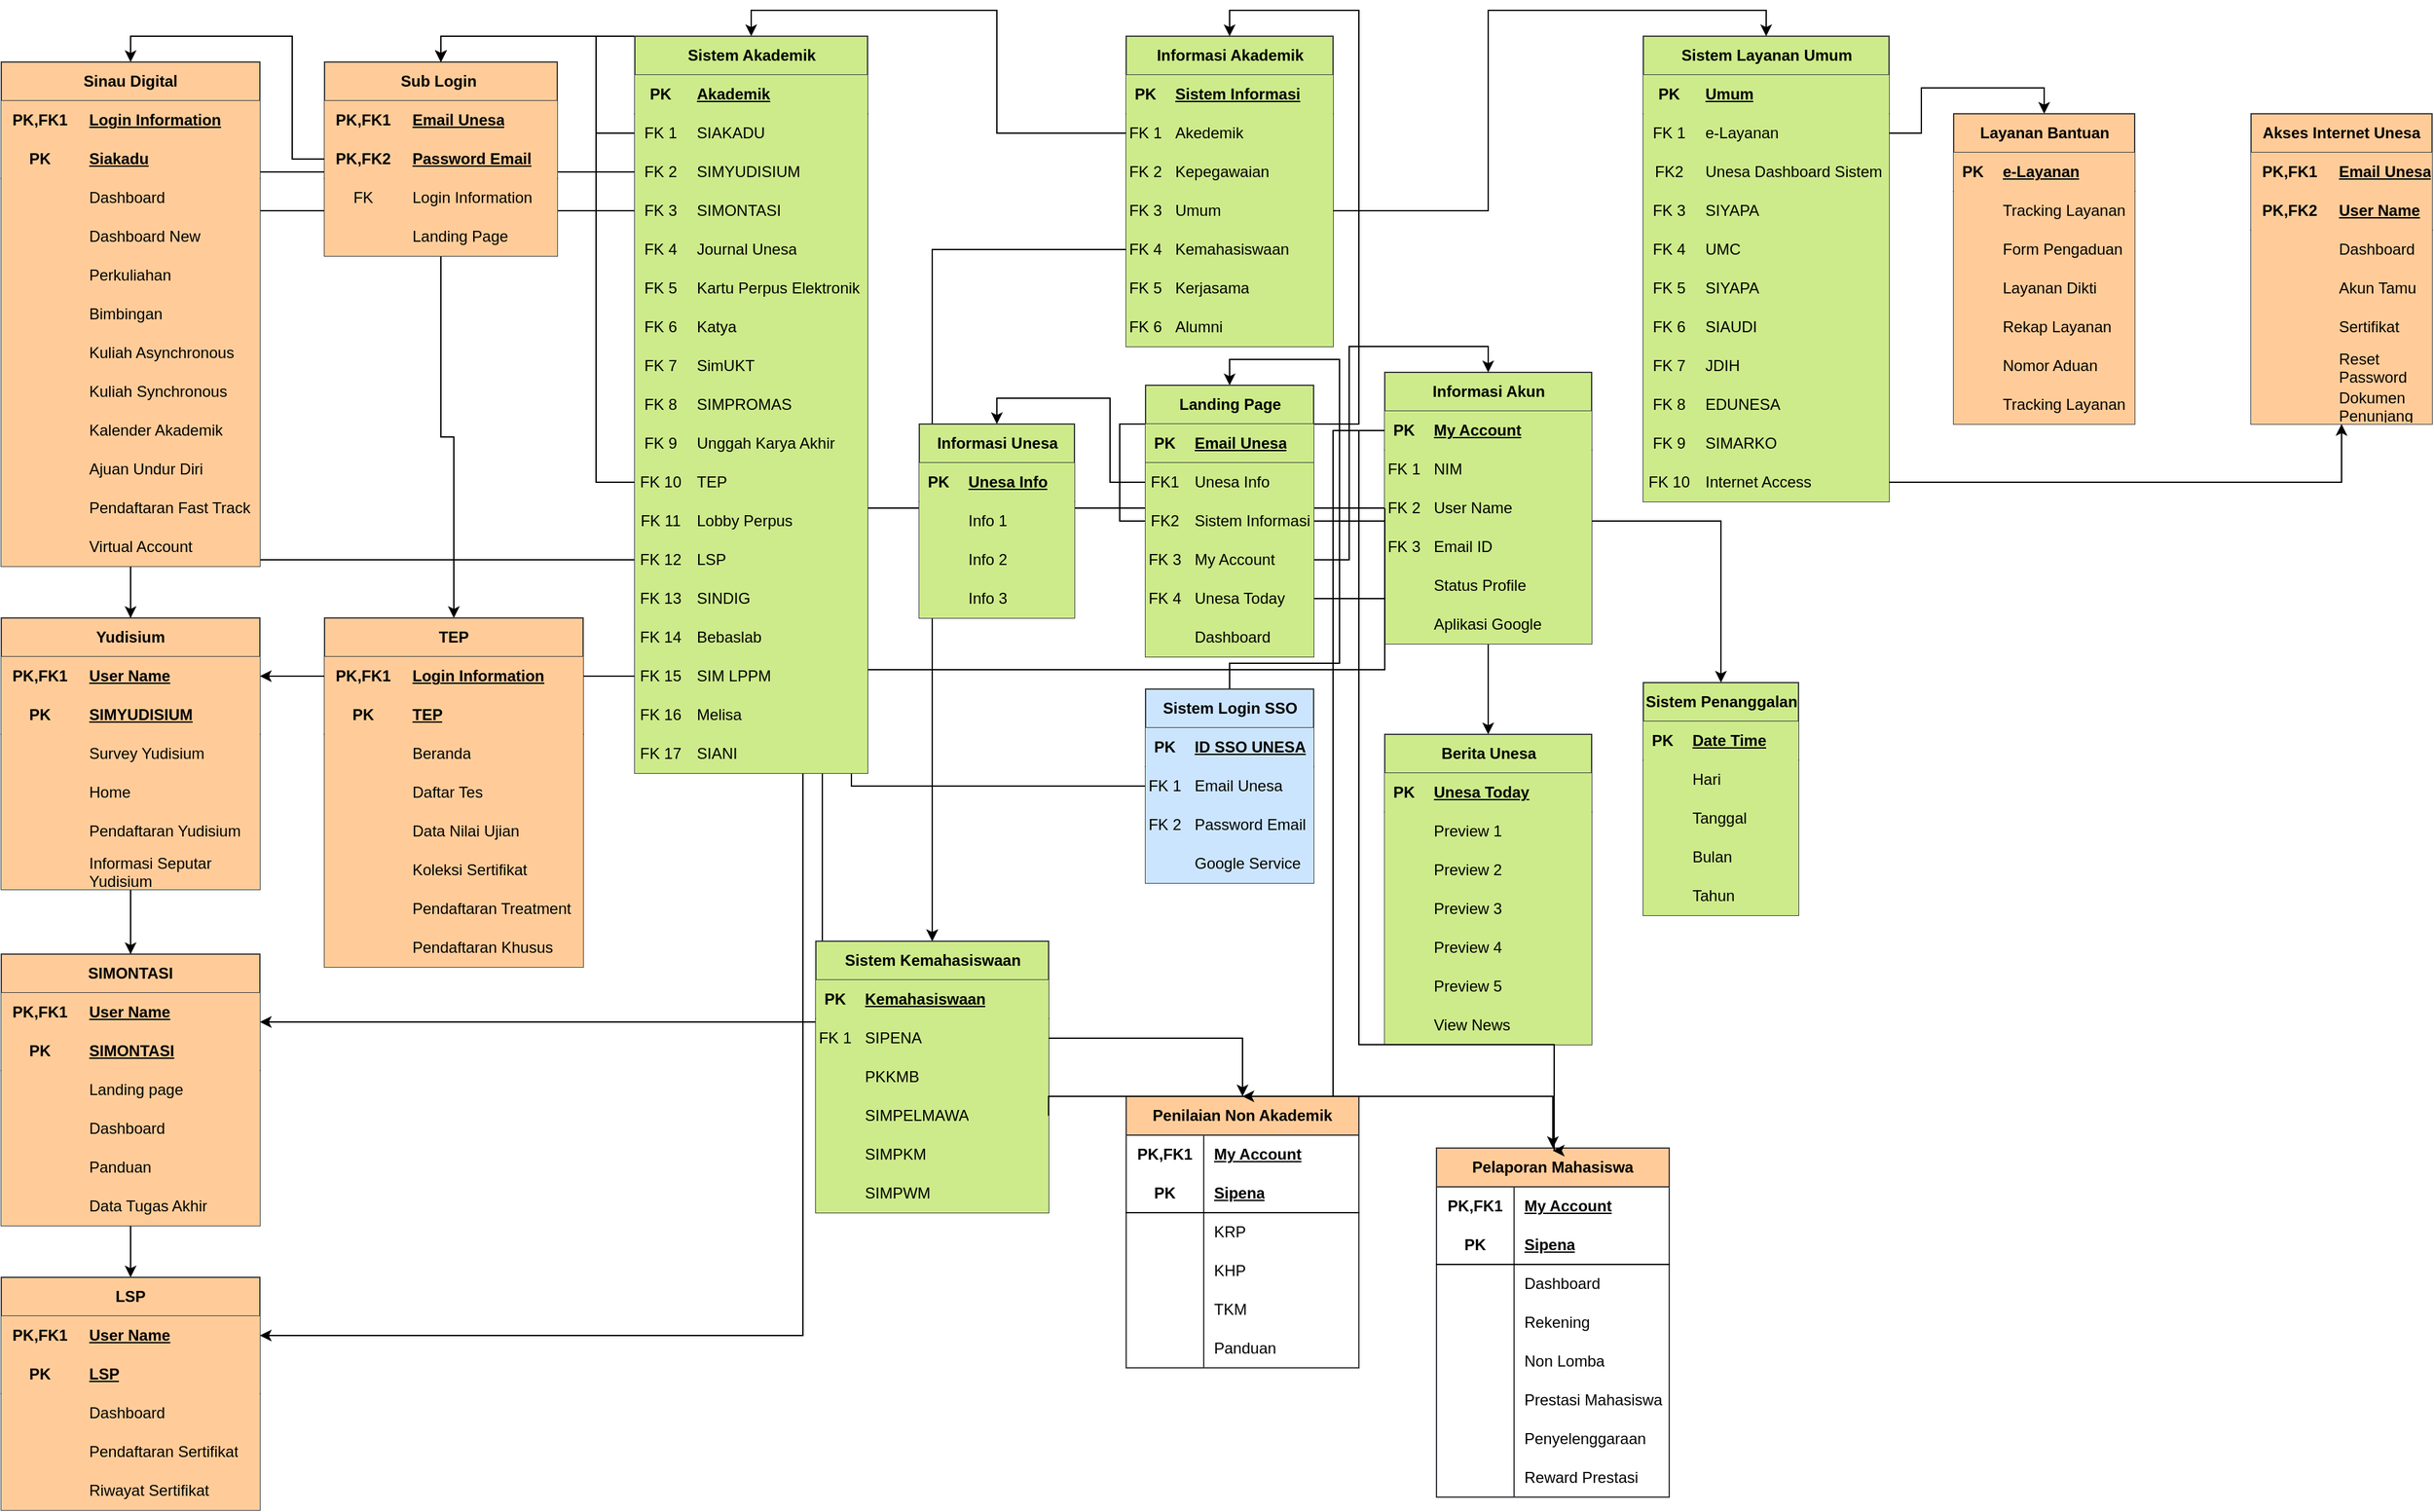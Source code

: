 <mxfile version="24.7.15">
  <diagram name="Page-1" id="fIB9AgHcOxYds-EDLcDk">
    <mxGraphModel dx="1310" dy="1972" grid="1" gridSize="10" guides="1" tooltips="1" connect="1" arrows="1" fold="1" page="1" pageScale="1" pageWidth="1920" pageHeight="1200" background="none" math="0" shadow="0">
      <root>
        <mxCell id="0" />
        <mxCell id="1" parent="0" />
        <mxCell id="F7weP_g6E7-wFiPtn0G7-692" style="edgeStyle=orthogonalEdgeStyle;rounded=0;orthogonalLoop=1;jettySize=auto;html=1;exitX=0;exitY=0.5;exitDx=0;exitDy=0;" edge="1" parent="1" source="F7weP_g6E7-wFiPtn0G7-114" target="F7weP_g6E7-wFiPtn0G7-349">
          <mxGeometry relative="1" as="geometry" />
        </mxCell>
        <mxCell id="F7weP_g6E7-wFiPtn0G7-649" style="edgeStyle=orthogonalEdgeStyle;rounded=0;orthogonalLoop=1;jettySize=auto;html=1;entryX=0.5;entryY=0;entryDx=0;entryDy=0;" edge="1" parent="1" source="F7weP_g6E7-wFiPtn0G7-22" target="F7weP_g6E7-wFiPtn0G7-178">
          <mxGeometry relative="1" as="geometry" />
        </mxCell>
        <mxCell id="F7weP_g6E7-wFiPtn0G7-387" style="edgeStyle=orthogonalEdgeStyle;rounded=0;orthogonalLoop=1;jettySize=auto;html=1;" edge="1" parent="1" source="F7weP_g6E7-wFiPtn0G7-236" target="F7weP_g6E7-wFiPtn0G7-368">
          <mxGeometry relative="1" as="geometry" />
        </mxCell>
        <mxCell id="F7weP_g6E7-wFiPtn0G7-367" style="edgeStyle=orthogonalEdgeStyle;rounded=0;orthogonalLoop=1;jettySize=auto;html=1;exitX=0;exitY=0.5;exitDx=0;exitDy=0;" edge="1" parent="1" source="F7weP_g6E7-wFiPtn0G7-233" target="F7weP_g6E7-wFiPtn0G7-348">
          <mxGeometry relative="1" as="geometry" />
        </mxCell>
        <mxCell id="F7weP_g6E7-wFiPtn0G7-222" style="edgeStyle=orthogonalEdgeStyle;rounded=0;orthogonalLoop=1;jettySize=auto;html=1;entryX=0.5;entryY=0;entryDx=0;entryDy=0;" edge="1" parent="1" source="F7weP_g6E7-wFiPtn0G7-63" target="F7weP_g6E7-wFiPtn0G7-133">
          <mxGeometry relative="1" as="geometry" />
        </mxCell>
        <mxCell id="F7weP_g6E7-wFiPtn0G7-219" style="edgeStyle=orthogonalEdgeStyle;rounded=0;orthogonalLoop=1;jettySize=auto;html=1;entryX=0.5;entryY=0;entryDx=0;entryDy=0;" edge="1" parent="1" source="F7weP_g6E7-wFiPtn0G7-18" target="F7weP_g6E7-wFiPtn0G7-36">
          <mxGeometry relative="1" as="geometry" />
        </mxCell>
        <mxCell id="F7weP_g6E7-wFiPtn0G7-18" value="Sistem Login SSO" style="shape=table;startSize=30;container=1;collapsible=1;childLayout=tableLayout;fixedRows=1;rowLines=0;fontStyle=1;align=center;resizeLast=1;html=1;fillColor=#cce5ff;strokeColor=#36393d;fillStyle=solid;" vertex="1" parent="1">
          <mxGeometry x="895" y="525" width="130" height="150" as="geometry" />
        </mxCell>
        <mxCell id="F7weP_g6E7-wFiPtn0G7-19" value="" style="shape=tableRow;horizontal=0;startSize=0;swimlaneHead=0;swimlaneBody=0;fillColor=none;collapsible=0;dropTarget=0;points=[[0,0.5],[1,0.5]];portConstraint=eastwest;top=0;left=0;right=0;bottom=1;" vertex="1" parent="F7weP_g6E7-wFiPtn0G7-18">
          <mxGeometry y="30" width="130" height="30" as="geometry" />
        </mxCell>
        <mxCell id="F7weP_g6E7-wFiPtn0G7-20" value="PK" style="shape=partialRectangle;connectable=0;fillColor=#cce5ff;top=0;left=0;bottom=0;right=0;fontStyle=1;overflow=hidden;whiteSpace=wrap;html=1;strokeColor=#36393d;strokeWidth=4;perimeterSpacing=2;" vertex="1" parent="F7weP_g6E7-wFiPtn0G7-19">
          <mxGeometry width="30" height="30" as="geometry">
            <mxRectangle width="30" height="30" as="alternateBounds" />
          </mxGeometry>
        </mxCell>
        <mxCell id="F7weP_g6E7-wFiPtn0G7-21" value="ID SSO UNESA" style="shape=partialRectangle;connectable=0;fillColor=#cce5ff;top=0;left=0;bottom=0;right=0;align=left;spacingLeft=6;fontStyle=5;overflow=hidden;whiteSpace=wrap;html=1;strokeColor=#36393d;strokeWidth=4;perimeterSpacing=2;" vertex="1" parent="F7weP_g6E7-wFiPtn0G7-19">
          <mxGeometry x="30" width="100" height="30" as="geometry">
            <mxRectangle width="100" height="30" as="alternateBounds" />
          </mxGeometry>
        </mxCell>
        <mxCell id="F7weP_g6E7-wFiPtn0G7-22" value="" style="shape=tableRow;horizontal=0;startSize=0;swimlaneHead=0;swimlaneBody=0;fillColor=none;collapsible=0;dropTarget=0;points=[[0,0.5],[1,0.5]];portConstraint=eastwest;top=0;left=0;right=0;bottom=0;" vertex="1" parent="F7weP_g6E7-wFiPtn0G7-18">
          <mxGeometry y="60" width="130" height="30" as="geometry" />
        </mxCell>
        <mxCell id="F7weP_g6E7-wFiPtn0G7-23" value="FK 1" style="shape=partialRectangle;connectable=0;fillColor=#cce5ff;top=0;left=0;bottom=0;right=0;editable=1;overflow=hidden;whiteSpace=wrap;html=1;strokeColor=#36393d;strokeWidth=4;perimeterSpacing=2;" vertex="1" parent="F7weP_g6E7-wFiPtn0G7-22">
          <mxGeometry width="30" height="30" as="geometry">
            <mxRectangle width="30" height="30" as="alternateBounds" />
          </mxGeometry>
        </mxCell>
        <mxCell id="F7weP_g6E7-wFiPtn0G7-24" value="Email Unesa" style="shape=partialRectangle;connectable=0;fillColor=#cce5ff;top=0;left=0;bottom=0;right=0;align=left;spacingLeft=6;overflow=hidden;whiteSpace=wrap;html=1;strokeColor=#36393d;strokeWidth=4;perimeterSpacing=2;shadow=0;" vertex="1" parent="F7weP_g6E7-wFiPtn0G7-22">
          <mxGeometry x="30" width="100" height="30" as="geometry">
            <mxRectangle width="100" height="30" as="alternateBounds" />
          </mxGeometry>
        </mxCell>
        <mxCell id="F7weP_g6E7-wFiPtn0G7-25" value="" style="shape=tableRow;horizontal=0;startSize=0;swimlaneHead=0;swimlaneBody=0;fillColor=none;collapsible=0;dropTarget=0;points=[[0,0.5],[1,0.5]];portConstraint=eastwest;top=0;left=0;right=0;bottom=0;" vertex="1" parent="F7weP_g6E7-wFiPtn0G7-18">
          <mxGeometry y="90" width="130" height="30" as="geometry" />
        </mxCell>
        <mxCell id="F7weP_g6E7-wFiPtn0G7-26" value="FK 2" style="shape=partialRectangle;connectable=0;fillColor=#cce5ff;top=0;left=0;bottom=0;right=0;editable=1;overflow=hidden;whiteSpace=wrap;html=1;strokeColor=#36393d;strokeWidth=4;perimeterSpacing=2;" vertex="1" parent="F7weP_g6E7-wFiPtn0G7-25">
          <mxGeometry width="30" height="30" as="geometry">
            <mxRectangle width="30" height="30" as="alternateBounds" />
          </mxGeometry>
        </mxCell>
        <mxCell id="F7weP_g6E7-wFiPtn0G7-27" value="Password Email" style="shape=partialRectangle;connectable=0;fillColor=#cce5ff;top=0;left=0;bottom=0;right=0;align=left;spacingLeft=6;overflow=hidden;whiteSpace=wrap;html=1;strokeColor=#36393d;strokeWidth=4;perimeterSpacing=2;" vertex="1" parent="F7weP_g6E7-wFiPtn0G7-25">
          <mxGeometry x="30" width="100" height="30" as="geometry">
            <mxRectangle width="100" height="30" as="alternateBounds" />
          </mxGeometry>
        </mxCell>
        <mxCell id="F7weP_g6E7-wFiPtn0G7-130" value="" style="shape=tableRow;horizontal=0;startSize=0;swimlaneHead=0;swimlaneBody=0;fillColor=none;collapsible=0;dropTarget=0;points=[[0,0.5],[1,0.5]];portConstraint=eastwest;top=0;left=0;right=0;bottom=0;" vertex="1" parent="F7weP_g6E7-wFiPtn0G7-18">
          <mxGeometry y="120" width="130" height="30" as="geometry" />
        </mxCell>
        <mxCell id="F7weP_g6E7-wFiPtn0G7-131" value="" style="shape=partialRectangle;connectable=0;fillColor=#cce5ff;top=0;left=0;bottom=0;right=0;editable=1;overflow=hidden;whiteSpace=wrap;html=1;strokeColor=#36393d;strokeWidth=4;perimeterSpacing=2;" vertex="1" parent="F7weP_g6E7-wFiPtn0G7-130">
          <mxGeometry width="30" height="30" as="geometry">
            <mxRectangle width="30" height="30" as="alternateBounds" />
          </mxGeometry>
        </mxCell>
        <mxCell id="F7weP_g6E7-wFiPtn0G7-132" value="Google Service" style="shape=partialRectangle;connectable=0;fillColor=#cce5ff;top=0;left=0;bottom=0;right=0;align=left;spacingLeft=6;overflow=hidden;whiteSpace=wrap;html=1;strokeColor=#36393d;strokeWidth=4;perimeterSpacing=2;" vertex="1" parent="F7weP_g6E7-wFiPtn0G7-130">
          <mxGeometry x="30" width="100" height="30" as="geometry">
            <mxRectangle width="100" height="30" as="alternateBounds" />
          </mxGeometry>
        </mxCell>
        <mxCell id="F7weP_g6E7-wFiPtn0G7-223" style="edgeStyle=orthogonalEdgeStyle;rounded=0;orthogonalLoop=1;jettySize=auto;html=1;flowAnimation=0;" edge="1" parent="1" source="F7weP_g6E7-wFiPtn0G7-36" target="F7weP_g6E7-wFiPtn0G7-191">
          <mxGeometry relative="1" as="geometry" />
        </mxCell>
        <mxCell id="F7weP_g6E7-wFiPtn0G7-79" value="Informasi Akademik" style="shape=table;startSize=30;container=1;collapsible=1;childLayout=tableLayout;fixedRows=1;rowLines=0;fontStyle=1;align=center;resizeLast=1;html=1;fillColor=#cdeb8b;strokeColor=#36393d;" vertex="1" parent="1">
          <mxGeometry x="880" y="20" width="160" height="240" as="geometry" />
        </mxCell>
        <mxCell id="F7weP_g6E7-wFiPtn0G7-80" value="" style="shape=tableRow;horizontal=0;startSize=0;swimlaneHead=0;swimlaneBody=0;fillColor=none;collapsible=0;dropTarget=0;points=[[0,0.5],[1,0.5]];portConstraint=eastwest;top=0;left=0;right=0;bottom=1;" vertex="1" parent="F7weP_g6E7-wFiPtn0G7-79">
          <mxGeometry y="30" width="160" height="30" as="geometry" />
        </mxCell>
        <mxCell id="F7weP_g6E7-wFiPtn0G7-81" value="PK" style="shape=partialRectangle;connectable=0;fillColor=#cdeb8b;top=0;left=0;bottom=0;right=0;fontStyle=1;overflow=hidden;whiteSpace=wrap;html=1;strokeColor=#36393d;" vertex="1" parent="F7weP_g6E7-wFiPtn0G7-80">
          <mxGeometry width="30" height="30" as="geometry">
            <mxRectangle width="30" height="30" as="alternateBounds" />
          </mxGeometry>
        </mxCell>
        <mxCell id="F7weP_g6E7-wFiPtn0G7-82" value="Sistem Informasi" style="shape=partialRectangle;connectable=0;fillColor=#cdeb8b;top=0;left=0;bottom=0;right=0;align=left;spacingLeft=6;fontStyle=5;overflow=hidden;whiteSpace=wrap;html=1;strokeColor=#36393d;" vertex="1" parent="F7weP_g6E7-wFiPtn0G7-80">
          <mxGeometry x="30" width="130" height="30" as="geometry">
            <mxRectangle width="130" height="30" as="alternateBounds" />
          </mxGeometry>
        </mxCell>
        <mxCell id="F7weP_g6E7-wFiPtn0G7-83" value="" style="shape=tableRow;horizontal=0;startSize=0;swimlaneHead=0;swimlaneBody=0;fillColor=none;collapsible=0;dropTarget=0;points=[[0,0.5],[1,0.5]];portConstraint=eastwest;top=0;left=0;right=0;bottom=0;" vertex="1" parent="F7weP_g6E7-wFiPtn0G7-79">
          <mxGeometry y="60" width="160" height="30" as="geometry" />
        </mxCell>
        <mxCell id="F7weP_g6E7-wFiPtn0G7-84" value="FK 1" style="shape=partialRectangle;connectable=0;fillColor=#cdeb8b;top=0;left=0;bottom=0;right=0;editable=1;overflow=hidden;whiteSpace=wrap;html=1;strokeColor=#36393d;" vertex="1" parent="F7weP_g6E7-wFiPtn0G7-83">
          <mxGeometry width="30" height="30" as="geometry">
            <mxRectangle width="30" height="30" as="alternateBounds" />
          </mxGeometry>
        </mxCell>
        <mxCell id="F7weP_g6E7-wFiPtn0G7-85" value="Akedemik" style="shape=partialRectangle;connectable=0;fillColor=#cdeb8b;top=0;left=0;bottom=0;right=0;align=left;spacingLeft=6;overflow=hidden;whiteSpace=wrap;html=1;strokeColor=#36393d;" vertex="1" parent="F7weP_g6E7-wFiPtn0G7-83">
          <mxGeometry x="30" width="130" height="30" as="geometry">
            <mxRectangle width="130" height="30" as="alternateBounds" />
          </mxGeometry>
        </mxCell>
        <mxCell id="F7weP_g6E7-wFiPtn0G7-86" value="" style="shape=tableRow;horizontal=0;startSize=0;swimlaneHead=0;swimlaneBody=0;fillColor=none;collapsible=0;dropTarget=0;points=[[0,0.5],[1,0.5]];portConstraint=eastwest;top=0;left=0;right=0;bottom=0;" vertex="1" parent="F7weP_g6E7-wFiPtn0G7-79">
          <mxGeometry y="90" width="160" height="30" as="geometry" />
        </mxCell>
        <mxCell id="F7weP_g6E7-wFiPtn0G7-87" value="FK 2" style="shape=partialRectangle;connectable=0;fillColor=#cdeb8b;top=0;left=0;bottom=0;right=0;editable=1;overflow=hidden;whiteSpace=wrap;html=1;strokeColor=#36393d;" vertex="1" parent="F7weP_g6E7-wFiPtn0G7-86">
          <mxGeometry width="30" height="30" as="geometry">
            <mxRectangle width="30" height="30" as="alternateBounds" />
          </mxGeometry>
        </mxCell>
        <mxCell id="F7weP_g6E7-wFiPtn0G7-88" value="Kepegawaian" style="shape=partialRectangle;connectable=0;fillColor=#cdeb8b;top=0;left=0;bottom=0;right=0;align=left;spacingLeft=6;overflow=hidden;whiteSpace=wrap;html=1;strokeColor=#36393d;" vertex="1" parent="F7weP_g6E7-wFiPtn0G7-86">
          <mxGeometry x="30" width="130" height="30" as="geometry">
            <mxRectangle width="130" height="30" as="alternateBounds" />
          </mxGeometry>
        </mxCell>
        <mxCell id="F7weP_g6E7-wFiPtn0G7-89" value="" style="shape=tableRow;horizontal=0;startSize=0;swimlaneHead=0;swimlaneBody=0;fillColor=none;collapsible=0;dropTarget=0;points=[[0,0.5],[1,0.5]];portConstraint=eastwest;top=0;left=0;right=0;bottom=0;" vertex="1" parent="F7weP_g6E7-wFiPtn0G7-79">
          <mxGeometry y="120" width="160" height="30" as="geometry" />
        </mxCell>
        <mxCell id="F7weP_g6E7-wFiPtn0G7-90" value="FK 3" style="shape=partialRectangle;connectable=0;fillColor=#cdeb8b;top=0;left=0;bottom=0;right=0;editable=1;overflow=hidden;whiteSpace=wrap;html=1;strokeColor=#36393d;" vertex="1" parent="F7weP_g6E7-wFiPtn0G7-89">
          <mxGeometry width="30" height="30" as="geometry">
            <mxRectangle width="30" height="30" as="alternateBounds" />
          </mxGeometry>
        </mxCell>
        <mxCell id="F7weP_g6E7-wFiPtn0G7-91" value="Umum" style="shape=partialRectangle;connectable=0;fillColor=#cdeb8b;top=0;left=0;bottom=0;right=0;align=left;spacingLeft=6;overflow=hidden;whiteSpace=wrap;html=1;strokeColor=#36393d;" vertex="1" parent="F7weP_g6E7-wFiPtn0G7-89">
          <mxGeometry x="30" width="130" height="30" as="geometry">
            <mxRectangle width="130" height="30" as="alternateBounds" />
          </mxGeometry>
        </mxCell>
        <mxCell id="F7weP_g6E7-wFiPtn0G7-92" value="" style="shape=tableRow;horizontal=0;startSize=0;swimlaneHead=0;swimlaneBody=0;fillColor=none;collapsible=0;dropTarget=0;points=[[0,0.5],[1,0.5]];portConstraint=eastwest;top=0;left=0;right=0;bottom=0;" vertex="1" parent="F7weP_g6E7-wFiPtn0G7-79">
          <mxGeometry y="150" width="160" height="30" as="geometry" />
        </mxCell>
        <mxCell id="F7weP_g6E7-wFiPtn0G7-93" value="FK 4" style="shape=partialRectangle;connectable=0;fillColor=#cdeb8b;top=0;left=0;bottom=0;right=0;editable=1;overflow=hidden;whiteSpace=wrap;html=1;strokeColor=#36393d;" vertex="1" parent="F7weP_g6E7-wFiPtn0G7-92">
          <mxGeometry width="30" height="30" as="geometry">
            <mxRectangle width="30" height="30" as="alternateBounds" />
          </mxGeometry>
        </mxCell>
        <mxCell id="F7weP_g6E7-wFiPtn0G7-94" value="Kemahasiswaan" style="shape=partialRectangle;connectable=0;fillColor=#cdeb8b;top=0;left=0;bottom=0;right=0;align=left;spacingLeft=6;overflow=hidden;whiteSpace=wrap;html=1;strokeColor=#36393d;" vertex="1" parent="F7weP_g6E7-wFiPtn0G7-92">
          <mxGeometry x="30" width="130" height="30" as="geometry">
            <mxRectangle width="130" height="30" as="alternateBounds" />
          </mxGeometry>
        </mxCell>
        <mxCell id="F7weP_g6E7-wFiPtn0G7-95" value="" style="shape=tableRow;horizontal=0;startSize=0;swimlaneHead=0;swimlaneBody=0;fillColor=none;collapsible=0;dropTarget=0;points=[[0,0.5],[1,0.5]];portConstraint=eastwest;top=0;left=0;right=0;bottom=0;" vertex="1" parent="F7weP_g6E7-wFiPtn0G7-79">
          <mxGeometry y="180" width="160" height="30" as="geometry" />
        </mxCell>
        <mxCell id="F7weP_g6E7-wFiPtn0G7-96" value="FK 5" style="shape=partialRectangle;connectable=0;fillColor=#cdeb8b;top=0;left=0;bottom=0;right=0;editable=1;overflow=hidden;whiteSpace=wrap;html=1;strokeColor=#36393d;" vertex="1" parent="F7weP_g6E7-wFiPtn0G7-95">
          <mxGeometry width="30" height="30" as="geometry">
            <mxRectangle width="30" height="30" as="alternateBounds" />
          </mxGeometry>
        </mxCell>
        <mxCell id="F7weP_g6E7-wFiPtn0G7-97" value="Kerjasama" style="shape=partialRectangle;connectable=0;fillColor=#cdeb8b;top=0;left=0;bottom=0;right=0;align=left;spacingLeft=6;overflow=hidden;whiteSpace=wrap;html=1;strokeColor=#36393d;" vertex="1" parent="F7weP_g6E7-wFiPtn0G7-95">
          <mxGeometry x="30" width="130" height="30" as="geometry">
            <mxRectangle width="130" height="30" as="alternateBounds" />
          </mxGeometry>
        </mxCell>
        <mxCell id="F7weP_g6E7-wFiPtn0G7-98" value="" style="shape=tableRow;horizontal=0;startSize=0;swimlaneHead=0;swimlaneBody=0;fillColor=none;collapsible=0;dropTarget=0;points=[[0,0.5],[1,0.5]];portConstraint=eastwest;top=0;left=0;right=0;bottom=0;" vertex="1" parent="F7weP_g6E7-wFiPtn0G7-79">
          <mxGeometry y="210" width="160" height="30" as="geometry" />
        </mxCell>
        <mxCell id="F7weP_g6E7-wFiPtn0G7-99" value="FK 6" style="shape=partialRectangle;connectable=0;fillColor=#cdeb8b;top=0;left=0;bottom=0;right=0;editable=1;overflow=hidden;whiteSpace=wrap;html=1;strokeColor=#36393d;" vertex="1" parent="F7weP_g6E7-wFiPtn0G7-98">
          <mxGeometry width="30" height="30" as="geometry">
            <mxRectangle width="30" height="30" as="alternateBounds" />
          </mxGeometry>
        </mxCell>
        <mxCell id="F7weP_g6E7-wFiPtn0G7-100" value="Alumni" style="shape=partialRectangle;connectable=0;fillColor=#cdeb8b;top=0;left=0;bottom=0;right=0;align=left;spacingLeft=6;overflow=hidden;whiteSpace=wrap;html=1;strokeColor=#36393d;" vertex="1" parent="F7weP_g6E7-wFiPtn0G7-98">
          <mxGeometry x="30" width="130" height="30" as="geometry">
            <mxRectangle width="130" height="30" as="alternateBounds" />
          </mxGeometry>
        </mxCell>
        <mxCell id="F7weP_g6E7-wFiPtn0G7-133" value="Berita Unesa" style="shape=table;startSize=30;container=1;collapsible=1;childLayout=tableLayout;fixedRows=1;rowLines=0;fontStyle=1;align=center;resizeLast=1;html=1;fillColor=#cdeb8b;strokeColor=#36393d;" vertex="1" parent="1">
          <mxGeometry x="1080" y="560" width="160" height="240" as="geometry" />
        </mxCell>
        <mxCell id="F7weP_g6E7-wFiPtn0G7-134" value="" style="shape=tableRow;horizontal=0;startSize=0;swimlaneHead=0;swimlaneBody=0;fillColor=none;collapsible=0;dropTarget=0;points=[[0,0.5],[1,0.5]];portConstraint=eastwest;top=0;left=0;right=0;bottom=1;" vertex="1" parent="F7weP_g6E7-wFiPtn0G7-133">
          <mxGeometry y="30" width="160" height="30" as="geometry" />
        </mxCell>
        <mxCell id="F7weP_g6E7-wFiPtn0G7-135" value="PK" style="shape=partialRectangle;connectable=0;fillColor=#cdeb8b;top=0;left=0;bottom=0;right=0;fontStyle=1;overflow=hidden;whiteSpace=wrap;html=1;strokeColor=#36393d;" vertex="1" parent="F7weP_g6E7-wFiPtn0G7-134">
          <mxGeometry width="30" height="30" as="geometry">
            <mxRectangle width="30" height="30" as="alternateBounds" />
          </mxGeometry>
        </mxCell>
        <mxCell id="F7weP_g6E7-wFiPtn0G7-136" value="Unesa Today" style="shape=partialRectangle;connectable=0;fillColor=#cdeb8b;top=0;left=0;bottom=0;right=0;align=left;spacingLeft=6;fontStyle=5;overflow=hidden;whiteSpace=wrap;html=1;strokeColor=#36393d;" vertex="1" parent="F7weP_g6E7-wFiPtn0G7-134">
          <mxGeometry x="30" width="130" height="30" as="geometry">
            <mxRectangle width="130" height="30" as="alternateBounds" />
          </mxGeometry>
        </mxCell>
        <mxCell id="F7weP_g6E7-wFiPtn0G7-137" value="" style="shape=tableRow;horizontal=0;startSize=0;swimlaneHead=0;swimlaneBody=0;fillColor=none;collapsible=0;dropTarget=0;points=[[0,0.5],[1,0.5]];portConstraint=eastwest;top=0;left=0;right=0;bottom=0;" vertex="1" parent="F7weP_g6E7-wFiPtn0G7-133">
          <mxGeometry y="60" width="160" height="30" as="geometry" />
        </mxCell>
        <mxCell id="F7weP_g6E7-wFiPtn0G7-138" value="" style="shape=partialRectangle;connectable=0;fillColor=#cdeb8b;top=0;left=0;bottom=0;right=0;editable=1;overflow=hidden;whiteSpace=wrap;html=1;strokeColor=#36393d;" vertex="1" parent="F7weP_g6E7-wFiPtn0G7-137">
          <mxGeometry width="30" height="30" as="geometry">
            <mxRectangle width="30" height="30" as="alternateBounds" />
          </mxGeometry>
        </mxCell>
        <mxCell id="F7weP_g6E7-wFiPtn0G7-139" value="Preview 1" style="shape=partialRectangle;connectable=0;fillColor=#cdeb8b;top=0;left=0;bottom=0;right=0;align=left;spacingLeft=6;overflow=hidden;whiteSpace=wrap;html=1;strokeColor=#36393d;" vertex="1" parent="F7weP_g6E7-wFiPtn0G7-137">
          <mxGeometry x="30" width="130" height="30" as="geometry">
            <mxRectangle width="130" height="30" as="alternateBounds" />
          </mxGeometry>
        </mxCell>
        <mxCell id="F7weP_g6E7-wFiPtn0G7-140" value="" style="shape=tableRow;horizontal=0;startSize=0;swimlaneHead=0;swimlaneBody=0;fillColor=none;collapsible=0;dropTarget=0;points=[[0,0.5],[1,0.5]];portConstraint=eastwest;top=0;left=0;right=0;bottom=0;" vertex="1" parent="F7weP_g6E7-wFiPtn0G7-133">
          <mxGeometry y="90" width="160" height="30" as="geometry" />
        </mxCell>
        <mxCell id="F7weP_g6E7-wFiPtn0G7-141" value="" style="shape=partialRectangle;connectable=0;fillColor=#cdeb8b;top=0;left=0;bottom=0;right=0;editable=1;overflow=hidden;whiteSpace=wrap;html=1;strokeColor=#36393d;" vertex="1" parent="F7weP_g6E7-wFiPtn0G7-140">
          <mxGeometry width="30" height="30" as="geometry">
            <mxRectangle width="30" height="30" as="alternateBounds" />
          </mxGeometry>
        </mxCell>
        <mxCell id="F7weP_g6E7-wFiPtn0G7-142" value="Preview 2" style="shape=partialRectangle;connectable=0;fillColor=#cdeb8b;top=0;left=0;bottom=0;right=0;align=left;spacingLeft=6;overflow=hidden;whiteSpace=wrap;html=1;strokeColor=#36393d;" vertex="1" parent="F7weP_g6E7-wFiPtn0G7-140">
          <mxGeometry x="30" width="130" height="30" as="geometry">
            <mxRectangle width="130" height="30" as="alternateBounds" />
          </mxGeometry>
        </mxCell>
        <mxCell id="F7weP_g6E7-wFiPtn0G7-143" value="" style="shape=tableRow;horizontal=0;startSize=0;swimlaneHead=0;swimlaneBody=0;fillColor=none;collapsible=0;dropTarget=0;points=[[0,0.5],[1,0.5]];portConstraint=eastwest;top=0;left=0;right=0;bottom=0;" vertex="1" parent="F7weP_g6E7-wFiPtn0G7-133">
          <mxGeometry y="120" width="160" height="30" as="geometry" />
        </mxCell>
        <mxCell id="F7weP_g6E7-wFiPtn0G7-144" value="" style="shape=partialRectangle;connectable=0;fillColor=#cdeb8b;top=0;left=0;bottom=0;right=0;editable=1;overflow=hidden;whiteSpace=wrap;html=1;strokeColor=#36393d;" vertex="1" parent="F7weP_g6E7-wFiPtn0G7-143">
          <mxGeometry width="30" height="30" as="geometry">
            <mxRectangle width="30" height="30" as="alternateBounds" />
          </mxGeometry>
        </mxCell>
        <mxCell id="F7weP_g6E7-wFiPtn0G7-145" value="Preview 3" style="shape=partialRectangle;connectable=0;fillColor=#cdeb8b;top=0;left=0;bottom=0;right=0;align=left;spacingLeft=6;overflow=hidden;whiteSpace=wrap;html=1;strokeColor=#36393d;" vertex="1" parent="F7weP_g6E7-wFiPtn0G7-143">
          <mxGeometry x="30" width="130" height="30" as="geometry">
            <mxRectangle width="130" height="30" as="alternateBounds" />
          </mxGeometry>
        </mxCell>
        <mxCell id="F7weP_g6E7-wFiPtn0G7-146" value="" style="shape=tableRow;horizontal=0;startSize=0;swimlaneHead=0;swimlaneBody=0;fillColor=none;collapsible=0;dropTarget=0;points=[[0,0.5],[1,0.5]];portConstraint=eastwest;top=0;left=0;right=0;bottom=0;" vertex="1" parent="F7weP_g6E7-wFiPtn0G7-133">
          <mxGeometry y="150" width="160" height="30" as="geometry" />
        </mxCell>
        <mxCell id="F7weP_g6E7-wFiPtn0G7-147" value="" style="shape=partialRectangle;connectable=0;fillColor=#cdeb8b;top=0;left=0;bottom=0;right=0;editable=1;overflow=hidden;whiteSpace=wrap;html=1;strokeColor=#36393d;" vertex="1" parent="F7weP_g6E7-wFiPtn0G7-146">
          <mxGeometry width="30" height="30" as="geometry">
            <mxRectangle width="30" height="30" as="alternateBounds" />
          </mxGeometry>
        </mxCell>
        <mxCell id="F7weP_g6E7-wFiPtn0G7-148" value="Preview 4" style="shape=partialRectangle;connectable=0;fillColor=#cdeb8b;top=0;left=0;bottom=0;right=0;align=left;spacingLeft=6;overflow=hidden;whiteSpace=wrap;html=1;strokeColor=#36393d;" vertex="1" parent="F7weP_g6E7-wFiPtn0G7-146">
          <mxGeometry x="30" width="130" height="30" as="geometry">
            <mxRectangle width="130" height="30" as="alternateBounds" />
          </mxGeometry>
        </mxCell>
        <mxCell id="F7weP_g6E7-wFiPtn0G7-149" value="" style="shape=tableRow;horizontal=0;startSize=0;swimlaneHead=0;swimlaneBody=0;fillColor=none;collapsible=0;dropTarget=0;points=[[0,0.5],[1,0.5]];portConstraint=eastwest;top=0;left=0;right=0;bottom=0;" vertex="1" parent="F7weP_g6E7-wFiPtn0G7-133">
          <mxGeometry y="180" width="160" height="30" as="geometry" />
        </mxCell>
        <mxCell id="F7weP_g6E7-wFiPtn0G7-150" value="" style="shape=partialRectangle;connectable=0;fillColor=#cdeb8b;top=0;left=0;bottom=0;right=0;editable=1;overflow=hidden;whiteSpace=wrap;html=1;strokeColor=#36393d;" vertex="1" parent="F7weP_g6E7-wFiPtn0G7-149">
          <mxGeometry width="30" height="30" as="geometry">
            <mxRectangle width="30" height="30" as="alternateBounds" />
          </mxGeometry>
        </mxCell>
        <mxCell id="F7weP_g6E7-wFiPtn0G7-151" value="Preview 5" style="shape=partialRectangle;connectable=0;fillColor=#cdeb8b;top=0;left=0;bottom=0;right=0;align=left;spacingLeft=6;overflow=hidden;whiteSpace=wrap;html=1;strokeColor=#36393d;" vertex="1" parent="F7weP_g6E7-wFiPtn0G7-149">
          <mxGeometry x="30" width="130" height="30" as="geometry">
            <mxRectangle width="130" height="30" as="alternateBounds" />
          </mxGeometry>
        </mxCell>
        <mxCell id="F7weP_g6E7-wFiPtn0G7-152" value="" style="shape=tableRow;horizontal=0;startSize=0;swimlaneHead=0;swimlaneBody=0;fillColor=none;collapsible=0;dropTarget=0;points=[[0,0.5],[1,0.5]];portConstraint=eastwest;top=0;left=0;right=0;bottom=0;" vertex="1" parent="F7weP_g6E7-wFiPtn0G7-133">
          <mxGeometry y="210" width="160" height="30" as="geometry" />
        </mxCell>
        <mxCell id="F7weP_g6E7-wFiPtn0G7-153" value="" style="shape=partialRectangle;connectable=0;fillColor=#cdeb8b;top=0;left=0;bottom=0;right=0;editable=1;overflow=hidden;whiteSpace=wrap;html=1;strokeColor=#36393d;" vertex="1" parent="F7weP_g6E7-wFiPtn0G7-152">
          <mxGeometry width="30" height="30" as="geometry">
            <mxRectangle width="30" height="30" as="alternateBounds" />
          </mxGeometry>
        </mxCell>
        <mxCell id="F7weP_g6E7-wFiPtn0G7-154" value="View News" style="shape=partialRectangle;connectable=0;fillColor=#cdeb8b;top=0;left=0;bottom=0;right=0;align=left;spacingLeft=6;overflow=hidden;whiteSpace=wrap;html=1;strokeColor=#36393d;" vertex="1" parent="F7weP_g6E7-wFiPtn0G7-152">
          <mxGeometry x="30" width="130" height="30" as="geometry">
            <mxRectangle width="130" height="30" as="alternateBounds" />
          </mxGeometry>
        </mxCell>
        <mxCell id="F7weP_g6E7-wFiPtn0G7-191" value="Sistem Penanggalan" style="shape=table;startSize=30;container=1;collapsible=1;childLayout=tableLayout;fixedRows=1;rowLines=0;fontStyle=1;align=center;resizeLast=1;html=1;fillColor=#cdeb8b;strokeColor=#36393d;" vertex="1" parent="1">
          <mxGeometry x="1280" y="520" width="120" height="180" as="geometry" />
        </mxCell>
        <mxCell id="F7weP_g6E7-wFiPtn0G7-192" value="" style="shape=tableRow;horizontal=0;startSize=0;swimlaneHead=0;swimlaneBody=0;fillColor=none;collapsible=0;dropTarget=0;points=[[0,0.5],[1,0.5]];portConstraint=eastwest;top=0;left=0;right=0;bottom=1;" vertex="1" parent="F7weP_g6E7-wFiPtn0G7-191">
          <mxGeometry y="30" width="120" height="30" as="geometry" />
        </mxCell>
        <mxCell id="F7weP_g6E7-wFiPtn0G7-193" value="PK" style="shape=partialRectangle;connectable=0;fillColor=#cdeb8b;top=0;left=0;bottom=0;right=0;fontStyle=1;overflow=hidden;whiteSpace=wrap;html=1;strokeColor=#36393d;" vertex="1" parent="F7weP_g6E7-wFiPtn0G7-192">
          <mxGeometry width="30" height="30" as="geometry">
            <mxRectangle width="30" height="30" as="alternateBounds" />
          </mxGeometry>
        </mxCell>
        <mxCell id="F7weP_g6E7-wFiPtn0G7-194" value="Date Time" style="shape=partialRectangle;connectable=0;fillColor=#cdeb8b;top=0;left=0;bottom=0;right=0;align=left;spacingLeft=6;fontStyle=5;overflow=hidden;whiteSpace=wrap;html=1;strokeColor=#36393d;" vertex="1" parent="F7weP_g6E7-wFiPtn0G7-192">
          <mxGeometry x="30" width="90" height="30" as="geometry">
            <mxRectangle width="90" height="30" as="alternateBounds" />
          </mxGeometry>
        </mxCell>
        <mxCell id="F7weP_g6E7-wFiPtn0G7-195" value="" style="shape=tableRow;horizontal=0;startSize=0;swimlaneHead=0;swimlaneBody=0;fillColor=none;collapsible=0;dropTarget=0;points=[[0,0.5],[1,0.5]];portConstraint=eastwest;top=0;left=0;right=0;bottom=0;" vertex="1" parent="F7weP_g6E7-wFiPtn0G7-191">
          <mxGeometry y="60" width="120" height="30" as="geometry" />
        </mxCell>
        <mxCell id="F7weP_g6E7-wFiPtn0G7-196" value="" style="shape=partialRectangle;connectable=0;fillColor=#cdeb8b;top=0;left=0;bottom=0;right=0;editable=1;overflow=hidden;whiteSpace=wrap;html=1;strokeColor=#36393d;" vertex="1" parent="F7weP_g6E7-wFiPtn0G7-195">
          <mxGeometry width="30" height="30" as="geometry">
            <mxRectangle width="30" height="30" as="alternateBounds" />
          </mxGeometry>
        </mxCell>
        <mxCell id="F7weP_g6E7-wFiPtn0G7-197" value="Hari" style="shape=partialRectangle;connectable=0;fillColor=#cdeb8b;top=0;left=0;bottom=0;right=0;align=left;spacingLeft=6;overflow=hidden;whiteSpace=wrap;html=1;strokeColor=#36393d;" vertex="1" parent="F7weP_g6E7-wFiPtn0G7-195">
          <mxGeometry x="30" width="90" height="30" as="geometry">
            <mxRectangle width="90" height="30" as="alternateBounds" />
          </mxGeometry>
        </mxCell>
        <mxCell id="F7weP_g6E7-wFiPtn0G7-198" value="" style="shape=tableRow;horizontal=0;startSize=0;swimlaneHead=0;swimlaneBody=0;fillColor=none;collapsible=0;dropTarget=0;points=[[0,0.5],[1,0.5]];portConstraint=eastwest;top=0;left=0;right=0;bottom=0;" vertex="1" parent="F7weP_g6E7-wFiPtn0G7-191">
          <mxGeometry y="90" width="120" height="30" as="geometry" />
        </mxCell>
        <mxCell id="F7weP_g6E7-wFiPtn0G7-199" value="" style="shape=partialRectangle;connectable=0;fillColor=#cdeb8b;top=0;left=0;bottom=0;right=0;editable=1;overflow=hidden;whiteSpace=wrap;html=1;strokeColor=#36393d;" vertex="1" parent="F7weP_g6E7-wFiPtn0G7-198">
          <mxGeometry width="30" height="30" as="geometry">
            <mxRectangle width="30" height="30" as="alternateBounds" />
          </mxGeometry>
        </mxCell>
        <mxCell id="F7weP_g6E7-wFiPtn0G7-200" value="Tanggal" style="shape=partialRectangle;connectable=0;fillColor=#cdeb8b;top=0;left=0;bottom=0;right=0;align=left;spacingLeft=6;overflow=hidden;whiteSpace=wrap;html=1;strokeColor=#36393d;" vertex="1" parent="F7weP_g6E7-wFiPtn0G7-198">
          <mxGeometry x="30" width="90" height="30" as="geometry">
            <mxRectangle width="90" height="30" as="alternateBounds" />
          </mxGeometry>
        </mxCell>
        <mxCell id="F7weP_g6E7-wFiPtn0G7-201" value="" style="shape=tableRow;horizontal=0;startSize=0;swimlaneHead=0;swimlaneBody=0;fillColor=none;collapsible=0;dropTarget=0;points=[[0,0.5],[1,0.5]];portConstraint=eastwest;top=0;left=0;right=0;bottom=0;" vertex="1" parent="F7weP_g6E7-wFiPtn0G7-191">
          <mxGeometry y="120" width="120" height="30" as="geometry" />
        </mxCell>
        <mxCell id="F7weP_g6E7-wFiPtn0G7-202" value="" style="shape=partialRectangle;connectable=0;fillColor=#cdeb8b;top=0;left=0;bottom=0;right=0;editable=1;overflow=hidden;whiteSpace=wrap;html=1;strokeColor=#36393d;" vertex="1" parent="F7weP_g6E7-wFiPtn0G7-201">
          <mxGeometry width="30" height="30" as="geometry">
            <mxRectangle width="30" height="30" as="alternateBounds" />
          </mxGeometry>
        </mxCell>
        <mxCell id="F7weP_g6E7-wFiPtn0G7-203" value="Bulan" style="shape=partialRectangle;connectable=0;fillColor=#cdeb8b;top=0;left=0;bottom=0;right=0;align=left;spacingLeft=6;overflow=hidden;whiteSpace=wrap;html=1;strokeColor=#36393d;" vertex="1" parent="F7weP_g6E7-wFiPtn0G7-201">
          <mxGeometry x="30" width="90" height="30" as="geometry">
            <mxRectangle width="90" height="30" as="alternateBounds" />
          </mxGeometry>
        </mxCell>
        <mxCell id="F7weP_g6E7-wFiPtn0G7-204" value="" style="shape=tableRow;horizontal=0;startSize=0;swimlaneHead=0;swimlaneBody=0;fillColor=none;collapsible=0;dropTarget=0;points=[[0,0.5],[1,0.5]];portConstraint=eastwest;top=0;left=0;right=0;bottom=0;" vertex="1" parent="F7weP_g6E7-wFiPtn0G7-191">
          <mxGeometry y="150" width="120" height="30" as="geometry" />
        </mxCell>
        <mxCell id="F7weP_g6E7-wFiPtn0G7-205" value="" style="shape=partialRectangle;connectable=0;fillColor=#cdeb8b;top=0;left=0;bottom=0;right=0;editable=1;overflow=hidden;whiteSpace=wrap;html=1;strokeColor=#36393d;" vertex="1" parent="F7weP_g6E7-wFiPtn0G7-204">
          <mxGeometry width="30" height="30" as="geometry">
            <mxRectangle width="30" height="30" as="alternateBounds" />
          </mxGeometry>
        </mxCell>
        <mxCell id="F7weP_g6E7-wFiPtn0G7-206" value="Tahun" style="shape=partialRectangle;connectable=0;fillColor=#cdeb8b;top=0;left=0;bottom=0;right=0;align=left;spacingLeft=6;overflow=hidden;whiteSpace=wrap;html=1;strokeColor=#36393d;" vertex="1" parent="F7weP_g6E7-wFiPtn0G7-204">
          <mxGeometry x="30" width="90" height="30" as="geometry">
            <mxRectangle width="90" height="30" as="alternateBounds" />
          </mxGeometry>
        </mxCell>
        <mxCell id="F7weP_g6E7-wFiPtn0G7-490" style="edgeStyle=orthogonalEdgeStyle;rounded=0;orthogonalLoop=1;jettySize=auto;html=1;entryX=0.5;entryY=0;entryDx=0;entryDy=0;" edge="1" parent="1" source="F7weP_g6E7-wFiPtn0G7-178" target="F7weP_g6E7-wFiPtn0G7-464">
          <mxGeometry relative="1" as="geometry" />
        </mxCell>
        <mxCell id="F7weP_g6E7-wFiPtn0G7-178" value="Sub Login&amp;nbsp;" style="shape=table;startSize=30;container=1;collapsible=1;childLayout=tableLayout;fixedRows=1;rowLines=0;fontStyle=1;align=center;resizeLast=1;html=1;whiteSpace=wrap;fillColor=#ffcc99;strokeColor=#36393d;" vertex="1" parent="1">
          <mxGeometry x="260" y="40" width="180" height="150" as="geometry" />
        </mxCell>
        <mxCell id="F7weP_g6E7-wFiPtn0G7-179" value="" style="shape=tableRow;horizontal=0;startSize=0;swimlaneHead=0;swimlaneBody=0;fillColor=none;collapsible=0;dropTarget=0;points=[[0,0.5],[1,0.5]];portConstraint=eastwest;top=0;left=0;right=0;bottom=0;html=1;" vertex="1" parent="F7weP_g6E7-wFiPtn0G7-178">
          <mxGeometry y="30" width="180" height="30" as="geometry" />
        </mxCell>
        <mxCell id="F7weP_g6E7-wFiPtn0G7-180" value="PK,FK1" style="shape=partialRectangle;connectable=0;fillColor=#ffcc99;top=0;left=0;bottom=0;right=0;fontStyle=1;overflow=hidden;html=1;whiteSpace=wrap;strokeColor=#36393d;" vertex="1" parent="F7weP_g6E7-wFiPtn0G7-179">
          <mxGeometry width="60" height="30" as="geometry">
            <mxRectangle width="60" height="30" as="alternateBounds" />
          </mxGeometry>
        </mxCell>
        <mxCell id="F7weP_g6E7-wFiPtn0G7-181" value="Email Unesa" style="shape=partialRectangle;connectable=0;fillColor=#ffcc99;top=0;left=0;bottom=0;right=0;align=left;spacingLeft=6;fontStyle=5;overflow=hidden;html=1;whiteSpace=wrap;strokeColor=#36393d;" vertex="1" parent="F7weP_g6E7-wFiPtn0G7-179">
          <mxGeometry x="60" width="120" height="30" as="geometry">
            <mxRectangle width="120" height="30" as="alternateBounds" />
          </mxGeometry>
        </mxCell>
        <mxCell id="F7weP_g6E7-wFiPtn0G7-182" value="" style="shape=tableRow;horizontal=0;startSize=0;swimlaneHead=0;swimlaneBody=0;fillColor=none;collapsible=0;dropTarget=0;points=[[0,0.5],[1,0.5]];portConstraint=eastwest;top=0;left=0;right=0;bottom=1;html=1;" vertex="1" parent="F7weP_g6E7-wFiPtn0G7-178">
          <mxGeometry y="60" width="180" height="30" as="geometry" />
        </mxCell>
        <mxCell id="F7weP_g6E7-wFiPtn0G7-183" value="PK,FK2" style="shape=partialRectangle;connectable=0;fillColor=#ffcc99;top=0;left=0;bottom=0;right=0;fontStyle=1;overflow=hidden;html=1;whiteSpace=wrap;strokeColor=#36393d;" vertex="1" parent="F7weP_g6E7-wFiPtn0G7-182">
          <mxGeometry width="60" height="30" as="geometry">
            <mxRectangle width="60" height="30" as="alternateBounds" />
          </mxGeometry>
        </mxCell>
        <mxCell id="F7weP_g6E7-wFiPtn0G7-184" value="Password Email" style="shape=partialRectangle;connectable=0;fillColor=#ffcc99;top=0;left=0;bottom=0;right=0;align=left;spacingLeft=6;fontStyle=5;overflow=hidden;html=1;whiteSpace=wrap;strokeColor=#36393d;" vertex="1" parent="F7weP_g6E7-wFiPtn0G7-182">
          <mxGeometry x="60" width="120" height="30" as="geometry">
            <mxRectangle width="120" height="30" as="alternateBounds" />
          </mxGeometry>
        </mxCell>
        <mxCell id="F7weP_g6E7-wFiPtn0G7-185" value="" style="shape=tableRow;horizontal=0;startSize=0;swimlaneHead=0;swimlaneBody=0;fillColor=none;collapsible=0;dropTarget=0;points=[[0,0.5],[1,0.5]];portConstraint=eastwest;top=0;left=0;right=0;bottom=0;html=1;" vertex="1" parent="F7weP_g6E7-wFiPtn0G7-178">
          <mxGeometry y="90" width="180" height="30" as="geometry" />
        </mxCell>
        <mxCell id="F7weP_g6E7-wFiPtn0G7-186" value="FK" style="shape=partialRectangle;connectable=0;fillColor=#ffcc99;top=0;left=0;bottom=0;right=0;editable=1;overflow=hidden;html=1;whiteSpace=wrap;strokeColor=#36393d;" vertex="1" parent="F7weP_g6E7-wFiPtn0G7-185">
          <mxGeometry width="60" height="30" as="geometry">
            <mxRectangle width="60" height="30" as="alternateBounds" />
          </mxGeometry>
        </mxCell>
        <mxCell id="F7weP_g6E7-wFiPtn0G7-187" value="Login Information" style="shape=partialRectangle;connectable=0;fillColor=#ffcc99;top=0;left=0;bottom=0;right=0;align=left;spacingLeft=6;overflow=hidden;html=1;whiteSpace=wrap;strokeColor=#36393d;" vertex="1" parent="F7weP_g6E7-wFiPtn0G7-185">
          <mxGeometry x="60" width="120" height="30" as="geometry">
            <mxRectangle width="120" height="30" as="alternateBounds" />
          </mxGeometry>
        </mxCell>
        <mxCell id="F7weP_g6E7-wFiPtn0G7-188" value="" style="shape=tableRow;horizontal=0;startSize=0;swimlaneHead=0;swimlaneBody=0;fillColor=none;collapsible=0;dropTarget=0;points=[[0,0.5],[1,0.5]];portConstraint=eastwest;top=0;left=0;right=0;bottom=0;html=1;" vertex="1" parent="F7weP_g6E7-wFiPtn0G7-178">
          <mxGeometry y="120" width="180" height="30" as="geometry" />
        </mxCell>
        <mxCell id="F7weP_g6E7-wFiPtn0G7-189" value="" style="shape=partialRectangle;connectable=0;fillColor=#ffcc99;top=0;left=0;bottom=0;right=0;editable=1;overflow=hidden;html=1;whiteSpace=wrap;strokeColor=#36393d;" vertex="1" parent="F7weP_g6E7-wFiPtn0G7-188">
          <mxGeometry width="60" height="30" as="geometry">
            <mxRectangle width="60" height="30" as="alternateBounds" />
          </mxGeometry>
        </mxCell>
        <mxCell id="F7weP_g6E7-wFiPtn0G7-190" value="Landing Page" style="shape=partialRectangle;connectable=0;fillColor=#ffcc99;top=0;left=0;bottom=0;right=0;align=left;spacingLeft=6;overflow=hidden;html=1;whiteSpace=wrap;strokeColor=#36393d;" vertex="1" parent="F7weP_g6E7-wFiPtn0G7-188">
          <mxGeometry x="60" width="120" height="30" as="geometry">
            <mxRectangle width="120" height="30" as="alternateBounds" />
          </mxGeometry>
        </mxCell>
        <mxCell id="F7weP_g6E7-wFiPtn0G7-218" style="edgeStyle=orthogonalEdgeStyle;rounded=0;orthogonalLoop=1;jettySize=auto;html=1;entryX=0.5;entryY=0;entryDx=0;entryDy=0;" edge="1" parent="1" source="F7weP_g6E7-wFiPtn0G7-43" target="F7weP_g6E7-wFiPtn0G7-79">
          <mxGeometry relative="1" as="geometry" />
        </mxCell>
        <mxCell id="F7weP_g6E7-wFiPtn0G7-214" style="edgeStyle=orthogonalEdgeStyle;rounded=0;orthogonalLoop=1;jettySize=auto;html=1;entryX=0.5;entryY=0;entryDx=0;entryDy=0;" edge="1" parent="1" source="F7weP_g6E7-wFiPtn0G7-40" target="F7weP_g6E7-wFiPtn0G7-66">
          <mxGeometry relative="1" as="geometry" />
        </mxCell>
        <mxCell id="F7weP_g6E7-wFiPtn0G7-650" style="edgeStyle=orthogonalEdgeStyle;rounded=0;orthogonalLoop=1;jettySize=auto;html=1;entryX=0.5;entryY=0;entryDx=0;entryDy=0;fillColor=#ffcc99;strokeColor=#36393d;" edge="1" parent="1" source="F7weP_g6E7-wFiPtn0G7-107" target="F7weP_g6E7-wFiPtn0G7-600">
          <mxGeometry relative="1" as="geometry" />
        </mxCell>
        <mxCell id="F7weP_g6E7-wFiPtn0G7-690" style="edgeStyle=orthogonalEdgeStyle;rounded=0;orthogonalLoop=1;jettySize=auto;html=1;entryX=1;entryY=0.25;entryDx=0;entryDy=0;" edge="1" parent="1" source="F7weP_g6E7-wFiPtn0G7-107" target="F7weP_g6E7-wFiPtn0G7-368">
          <mxGeometry relative="1" as="geometry">
            <Array as="points">
              <mxPoint x="645" y="385" />
              <mxPoint x="645" y="782" />
            </Array>
          </mxGeometry>
        </mxCell>
        <mxCell id="F7weP_g6E7-wFiPtn0G7-107" value="Informasi Akun" style="shape=table;startSize=30;container=1;collapsible=1;childLayout=tableLayout;fixedRows=1;rowLines=0;fontStyle=1;align=center;resizeLast=1;html=1;fillStyle=solid;fillColor=#cdeb8b;strokeColor=#36393d;" vertex="1" parent="1">
          <mxGeometry x="1080" y="280" width="160" height="210" as="geometry" />
        </mxCell>
        <mxCell id="F7weP_g6E7-wFiPtn0G7-108" value="" style="shape=tableRow;horizontal=0;startSize=0;swimlaneHead=0;swimlaneBody=0;fillColor=none;collapsible=0;dropTarget=0;points=[[0,0.5],[1,0.5]];portConstraint=eastwest;top=0;left=0;right=0;bottom=1;" vertex="1" parent="F7weP_g6E7-wFiPtn0G7-107">
          <mxGeometry y="30" width="160" height="30" as="geometry" />
        </mxCell>
        <mxCell id="F7weP_g6E7-wFiPtn0G7-109" value="PK" style="shape=partialRectangle;connectable=0;fillColor=#cdeb8b;top=0;left=0;bottom=0;right=0;fontStyle=1;overflow=hidden;whiteSpace=wrap;html=1;strokeColor=#36393d;" vertex="1" parent="F7weP_g6E7-wFiPtn0G7-108">
          <mxGeometry width="30" height="30" as="geometry">
            <mxRectangle width="30" height="30" as="alternateBounds" />
          </mxGeometry>
        </mxCell>
        <mxCell id="F7weP_g6E7-wFiPtn0G7-110" value="My Account" style="shape=partialRectangle;connectable=0;fillColor=#cdeb8b;top=0;left=0;bottom=0;right=0;align=left;spacingLeft=6;fontStyle=5;overflow=hidden;whiteSpace=wrap;html=1;strokeColor=#36393d;" vertex="1" parent="F7weP_g6E7-wFiPtn0G7-108">
          <mxGeometry x="30" width="130" height="30" as="geometry">
            <mxRectangle width="130" height="30" as="alternateBounds" />
          </mxGeometry>
        </mxCell>
        <mxCell id="F7weP_g6E7-wFiPtn0G7-111" value="" style="shape=tableRow;horizontal=0;startSize=0;swimlaneHead=0;swimlaneBody=0;fillColor=none;collapsible=0;dropTarget=0;points=[[0,0.5],[1,0.5]];portConstraint=eastwest;top=0;left=0;right=0;bottom=0;" vertex="1" parent="F7weP_g6E7-wFiPtn0G7-107">
          <mxGeometry y="60" width="160" height="30" as="geometry" />
        </mxCell>
        <mxCell id="F7weP_g6E7-wFiPtn0G7-112" value="FK 1" style="shape=partialRectangle;connectable=0;fillColor=#cdeb8b;top=0;left=0;bottom=0;right=0;editable=1;overflow=hidden;whiteSpace=wrap;html=1;strokeColor=#36393d;" vertex="1" parent="F7weP_g6E7-wFiPtn0G7-111">
          <mxGeometry width="30" height="30" as="geometry">
            <mxRectangle width="30" height="30" as="alternateBounds" />
          </mxGeometry>
        </mxCell>
        <mxCell id="F7weP_g6E7-wFiPtn0G7-113" value="NIM" style="shape=partialRectangle;connectable=0;fillColor=#cdeb8b;top=0;left=0;bottom=0;right=0;align=left;spacingLeft=6;overflow=hidden;whiteSpace=wrap;html=1;strokeColor=#36393d;" vertex="1" parent="F7weP_g6E7-wFiPtn0G7-111">
          <mxGeometry x="30" width="130" height="30" as="geometry">
            <mxRectangle width="130" height="30" as="alternateBounds" />
          </mxGeometry>
        </mxCell>
        <mxCell id="F7weP_g6E7-wFiPtn0G7-114" value="" style="shape=tableRow;horizontal=0;startSize=0;swimlaneHead=0;swimlaneBody=0;fillColor=none;collapsible=0;dropTarget=0;points=[[0,0.5],[1,0.5]];portConstraint=eastwest;top=0;left=0;right=0;bottom=0;" vertex="1" parent="F7weP_g6E7-wFiPtn0G7-107">
          <mxGeometry y="90" width="160" height="30" as="geometry" />
        </mxCell>
        <mxCell id="F7weP_g6E7-wFiPtn0G7-115" value="FK 2" style="shape=partialRectangle;connectable=0;fillColor=#cdeb8b;top=0;left=0;bottom=0;right=0;editable=1;overflow=hidden;whiteSpace=wrap;html=1;strokeColor=#36393d;" vertex="1" parent="F7weP_g6E7-wFiPtn0G7-114">
          <mxGeometry width="30" height="30" as="geometry">
            <mxRectangle width="30" height="30" as="alternateBounds" />
          </mxGeometry>
        </mxCell>
        <mxCell id="F7weP_g6E7-wFiPtn0G7-116" value="User Name" style="shape=partialRectangle;connectable=0;fillColor=#cdeb8b;top=0;left=0;bottom=0;right=0;align=left;spacingLeft=6;overflow=hidden;whiteSpace=wrap;html=1;strokeColor=#36393d;" vertex="1" parent="F7weP_g6E7-wFiPtn0G7-114">
          <mxGeometry x="30" width="130" height="30" as="geometry">
            <mxRectangle width="130" height="30" as="alternateBounds" />
          </mxGeometry>
        </mxCell>
        <mxCell id="F7weP_g6E7-wFiPtn0G7-117" value="" style="shape=tableRow;horizontal=0;startSize=0;swimlaneHead=0;swimlaneBody=0;fillColor=none;collapsible=0;dropTarget=0;points=[[0,0.5],[1,0.5]];portConstraint=eastwest;top=0;left=0;right=0;bottom=0;" vertex="1" parent="F7weP_g6E7-wFiPtn0G7-107">
          <mxGeometry y="120" width="160" height="30" as="geometry" />
        </mxCell>
        <mxCell id="F7weP_g6E7-wFiPtn0G7-118" value="FK 3" style="shape=partialRectangle;connectable=0;fillColor=#cdeb8b;top=0;left=0;bottom=0;right=0;editable=1;overflow=hidden;whiteSpace=wrap;html=1;strokeColor=#36393d;" vertex="1" parent="F7weP_g6E7-wFiPtn0G7-117">
          <mxGeometry width="30" height="30" as="geometry">
            <mxRectangle width="30" height="30" as="alternateBounds" />
          </mxGeometry>
        </mxCell>
        <mxCell id="F7weP_g6E7-wFiPtn0G7-119" value="Email ID" style="shape=partialRectangle;connectable=0;fillColor=#cdeb8b;top=0;left=0;bottom=0;right=0;align=left;spacingLeft=6;overflow=hidden;whiteSpace=wrap;html=1;strokeColor=#36393d;" vertex="1" parent="F7weP_g6E7-wFiPtn0G7-117">
          <mxGeometry x="30" width="130" height="30" as="geometry">
            <mxRectangle width="130" height="30" as="alternateBounds" />
          </mxGeometry>
        </mxCell>
        <mxCell id="F7weP_g6E7-wFiPtn0G7-120" value="" style="shape=tableRow;horizontal=0;startSize=0;swimlaneHead=0;swimlaneBody=0;fillColor=none;collapsible=0;dropTarget=0;points=[[0,0.5],[1,0.5]];portConstraint=eastwest;top=0;left=0;right=0;bottom=0;" vertex="1" parent="F7weP_g6E7-wFiPtn0G7-107">
          <mxGeometry y="150" width="160" height="30" as="geometry" />
        </mxCell>
        <mxCell id="F7weP_g6E7-wFiPtn0G7-121" value="" style="shape=partialRectangle;connectable=0;fillColor=#cdeb8b;top=0;left=0;bottom=0;right=0;editable=1;overflow=hidden;whiteSpace=wrap;html=1;strokeColor=#36393d;" vertex="1" parent="F7weP_g6E7-wFiPtn0G7-120">
          <mxGeometry width="30" height="30" as="geometry">
            <mxRectangle width="30" height="30" as="alternateBounds" />
          </mxGeometry>
        </mxCell>
        <mxCell id="F7weP_g6E7-wFiPtn0G7-122" value="Status Profile" style="shape=partialRectangle;connectable=0;fillColor=#cdeb8b;top=0;left=0;bottom=0;right=0;align=left;spacingLeft=6;overflow=hidden;whiteSpace=wrap;html=1;strokeColor=#36393d;" vertex="1" parent="F7weP_g6E7-wFiPtn0G7-120">
          <mxGeometry x="30" width="130" height="30" as="geometry">
            <mxRectangle width="130" height="30" as="alternateBounds" />
          </mxGeometry>
        </mxCell>
        <mxCell id="F7weP_g6E7-wFiPtn0G7-123" value="" style="shape=tableRow;horizontal=0;startSize=0;swimlaneHead=0;swimlaneBody=0;fillColor=none;collapsible=0;dropTarget=0;points=[[0,0.5],[1,0.5]];portConstraint=eastwest;top=0;left=0;right=0;bottom=0;" vertex="1" parent="F7weP_g6E7-wFiPtn0G7-107">
          <mxGeometry y="180" width="160" height="30" as="geometry" />
        </mxCell>
        <mxCell id="F7weP_g6E7-wFiPtn0G7-124" value="" style="shape=partialRectangle;connectable=0;fillColor=#cdeb8b;top=0;left=0;bottom=0;right=0;editable=1;overflow=hidden;whiteSpace=wrap;html=1;strokeColor=#36393d;" vertex="1" parent="F7weP_g6E7-wFiPtn0G7-123">
          <mxGeometry width="30" height="30" as="geometry">
            <mxRectangle width="30" height="30" as="alternateBounds" />
          </mxGeometry>
        </mxCell>
        <mxCell id="F7weP_g6E7-wFiPtn0G7-125" value="Aplikasi Google" style="shape=partialRectangle;connectable=0;fillColor=#cdeb8b;top=0;left=0;bottom=0;right=0;align=left;spacingLeft=6;overflow=hidden;whiteSpace=wrap;html=1;strokeColor=#36393d;" vertex="1" parent="F7weP_g6E7-wFiPtn0G7-123">
          <mxGeometry x="30" width="130" height="30" as="geometry">
            <mxRectangle width="130" height="30" as="alternateBounds" />
          </mxGeometry>
        </mxCell>
        <mxCell id="F7weP_g6E7-wFiPtn0G7-220" style="edgeStyle=orthogonalEdgeStyle;rounded=0;orthogonalLoop=1;jettySize=auto;html=1;entryX=0.5;entryY=0;entryDx=0;entryDy=0;" edge="1" parent="1" source="F7weP_g6E7-wFiPtn0G7-46" target="F7weP_g6E7-wFiPtn0G7-107">
          <mxGeometry relative="1" as="geometry" />
        </mxCell>
        <mxCell id="F7weP_g6E7-wFiPtn0G7-36" value="Landing Page" style="shape=table;startSize=30;container=1;collapsible=1;childLayout=tableLayout;fixedRows=1;rowLines=0;fontStyle=1;align=center;resizeLast=1;html=1;flipV=0;fillColor=#cdeb8b;strokeColor=#36393d;" vertex="1" parent="1">
          <mxGeometry x="895" y="290" width="130" height="210" as="geometry" />
        </mxCell>
        <mxCell id="F7weP_g6E7-wFiPtn0G7-37" value="" style="shape=tableRow;horizontal=0;startSize=0;swimlaneHead=0;swimlaneBody=0;fillColor=#cdeb8b;collapsible=0;dropTarget=0;points=[[0,0.5],[1,0.5]];portConstraint=eastwest;top=0;left=0;right=0;bottom=1;strokeColor=#36393d;" vertex="1" parent="F7weP_g6E7-wFiPtn0G7-36">
          <mxGeometry y="30" width="130" height="30" as="geometry" />
        </mxCell>
        <mxCell id="F7weP_g6E7-wFiPtn0G7-38" value="PK" style="shape=partialRectangle;connectable=0;fillColor=none;top=0;left=0;bottom=0;right=0;fontStyle=1;overflow=hidden;whiteSpace=wrap;html=1;strokeWidth=4;perimeterSpacing=2;" vertex="1" parent="F7weP_g6E7-wFiPtn0G7-37">
          <mxGeometry width="30" height="30" as="geometry">
            <mxRectangle width="30" height="30" as="alternateBounds" />
          </mxGeometry>
        </mxCell>
        <mxCell id="F7weP_g6E7-wFiPtn0G7-39" value="Email Unesa" style="shape=partialRectangle;connectable=0;fillColor=none;top=0;left=0;bottom=0;right=0;align=left;spacingLeft=6;fontStyle=5;overflow=hidden;whiteSpace=wrap;html=1;strokeWidth=4;perimeterSpacing=2;" vertex="1" parent="F7weP_g6E7-wFiPtn0G7-37">
          <mxGeometry x="30" width="100" height="30" as="geometry">
            <mxRectangle width="100" height="30" as="alternateBounds" />
          </mxGeometry>
        </mxCell>
        <mxCell id="F7weP_g6E7-wFiPtn0G7-40" value="" style="shape=tableRow;horizontal=0;startSize=0;swimlaneHead=0;swimlaneBody=0;fillColor=#cdeb8b;collapsible=0;dropTarget=0;points=[[0,0.5],[1,0.5]];portConstraint=eastwest;top=0;left=0;right=0;bottom=0;strokeColor=#36393d;" vertex="1" parent="F7weP_g6E7-wFiPtn0G7-36">
          <mxGeometry y="60" width="130" height="30" as="geometry" />
        </mxCell>
        <mxCell id="F7weP_g6E7-wFiPtn0G7-41" value="FK1" style="shape=partialRectangle;connectable=0;fillColor=none;top=0;left=0;bottom=0;right=0;editable=1;overflow=hidden;whiteSpace=wrap;html=1;strokeWidth=4;perimeterSpacing=2;" vertex="1" parent="F7weP_g6E7-wFiPtn0G7-40">
          <mxGeometry width="30" height="30" as="geometry">
            <mxRectangle width="30" height="30" as="alternateBounds" />
          </mxGeometry>
        </mxCell>
        <mxCell id="F7weP_g6E7-wFiPtn0G7-42" value="Unesa Info" style="shape=partialRectangle;connectable=0;fillColor=none;top=0;left=0;bottom=0;right=0;align=left;spacingLeft=6;overflow=hidden;whiteSpace=wrap;html=1;strokeWidth=4;perimeterSpacing=2;" vertex="1" parent="F7weP_g6E7-wFiPtn0G7-40">
          <mxGeometry x="30" width="100" height="30" as="geometry">
            <mxRectangle width="100" height="30" as="alternateBounds" />
          </mxGeometry>
        </mxCell>
        <mxCell id="F7weP_g6E7-wFiPtn0G7-43" value="" style="shape=tableRow;horizontal=0;startSize=0;swimlaneHead=0;swimlaneBody=0;fillColor=#cdeb8b;collapsible=0;dropTarget=0;points=[[0,0.5],[1,0.5]];portConstraint=eastwest;top=0;left=0;right=0;bottom=0;strokeColor=#36393d;" vertex="1" parent="F7weP_g6E7-wFiPtn0G7-36">
          <mxGeometry y="90" width="130" height="30" as="geometry" />
        </mxCell>
        <mxCell id="F7weP_g6E7-wFiPtn0G7-44" value="FK2" style="shape=partialRectangle;connectable=0;fillColor=none;top=0;left=0;bottom=0;right=0;editable=1;overflow=hidden;whiteSpace=wrap;html=1;strokeWidth=4;perimeterSpacing=2;" vertex="1" parent="F7weP_g6E7-wFiPtn0G7-43">
          <mxGeometry width="30" height="30" as="geometry">
            <mxRectangle width="30" height="30" as="alternateBounds" />
          </mxGeometry>
        </mxCell>
        <mxCell id="F7weP_g6E7-wFiPtn0G7-45" value="Sistem Informasi" style="shape=partialRectangle;connectable=0;fillColor=none;top=0;left=0;bottom=0;right=0;align=left;spacingLeft=6;overflow=hidden;whiteSpace=wrap;html=1;strokeWidth=4;perimeterSpacing=2;" vertex="1" parent="F7weP_g6E7-wFiPtn0G7-43">
          <mxGeometry x="30" width="100" height="30" as="geometry">
            <mxRectangle width="100" height="30" as="alternateBounds" />
          </mxGeometry>
        </mxCell>
        <mxCell id="F7weP_g6E7-wFiPtn0G7-46" value="" style="shape=tableRow;horizontal=0;startSize=0;swimlaneHead=0;swimlaneBody=0;fillColor=#cdeb8b;collapsible=0;dropTarget=0;points=[[0,0.5],[1,0.5]];portConstraint=eastwest;top=0;left=0;right=0;bottom=0;strokeColor=#36393d;" vertex="1" parent="F7weP_g6E7-wFiPtn0G7-36">
          <mxGeometry y="120" width="130" height="30" as="geometry" />
        </mxCell>
        <mxCell id="F7weP_g6E7-wFiPtn0G7-47" value="FK 3" style="shape=partialRectangle;connectable=0;fillColor=none;top=0;left=0;bottom=0;right=0;editable=1;overflow=hidden;whiteSpace=wrap;html=1;strokeWidth=4;perimeterSpacing=2;" vertex="1" parent="F7weP_g6E7-wFiPtn0G7-46">
          <mxGeometry width="30" height="30" as="geometry">
            <mxRectangle width="30" height="30" as="alternateBounds" />
          </mxGeometry>
        </mxCell>
        <mxCell id="F7weP_g6E7-wFiPtn0G7-48" value="My Account" style="shape=partialRectangle;connectable=0;fillColor=none;top=0;left=0;bottom=0;right=0;align=left;spacingLeft=6;overflow=hidden;whiteSpace=wrap;html=1;strokeWidth=4;perimeterSpacing=2;" vertex="1" parent="F7weP_g6E7-wFiPtn0G7-46">
          <mxGeometry x="30" width="100" height="30" as="geometry">
            <mxRectangle width="100" height="30" as="alternateBounds" />
          </mxGeometry>
        </mxCell>
        <mxCell id="F7weP_g6E7-wFiPtn0G7-63" value="" style="shape=tableRow;horizontal=0;startSize=0;swimlaneHead=0;swimlaneBody=0;fillColor=#cdeb8b;collapsible=0;dropTarget=0;points=[[0,0.5],[1,0.5]];portConstraint=eastwest;top=0;left=0;right=0;bottom=0;strokeColor=#36393d;" vertex="1" parent="F7weP_g6E7-wFiPtn0G7-36">
          <mxGeometry y="150" width="130" height="30" as="geometry" />
        </mxCell>
        <mxCell id="F7weP_g6E7-wFiPtn0G7-64" value="FK 4" style="shape=partialRectangle;connectable=0;fillColor=none;top=0;left=0;bottom=0;right=0;editable=1;overflow=hidden;whiteSpace=wrap;html=1;strokeWidth=4;perimeterSpacing=2;" vertex="1" parent="F7weP_g6E7-wFiPtn0G7-63">
          <mxGeometry width="30" height="30" as="geometry">
            <mxRectangle width="30" height="30" as="alternateBounds" />
          </mxGeometry>
        </mxCell>
        <mxCell id="F7weP_g6E7-wFiPtn0G7-65" value="Unesa Today" style="shape=partialRectangle;connectable=0;fillColor=none;top=0;left=0;bottom=0;right=0;align=left;spacingLeft=6;overflow=hidden;whiteSpace=wrap;html=1;strokeWidth=4;perimeterSpacing=2;" vertex="1" parent="F7weP_g6E7-wFiPtn0G7-63">
          <mxGeometry x="30" width="100" height="30" as="geometry">
            <mxRectangle width="100" height="30" as="alternateBounds" />
          </mxGeometry>
        </mxCell>
        <mxCell id="F7weP_g6E7-wFiPtn0G7-104" value="" style="shape=tableRow;horizontal=0;startSize=0;swimlaneHead=0;swimlaneBody=0;fillColor=#cdeb8b;collapsible=0;dropTarget=0;points=[[0,0.5],[1,0.5]];portConstraint=eastwest;top=0;left=0;right=0;bottom=0;strokeColor=#36393d;" vertex="1" parent="F7weP_g6E7-wFiPtn0G7-36">
          <mxGeometry y="180" width="130" height="30" as="geometry" />
        </mxCell>
        <mxCell id="F7weP_g6E7-wFiPtn0G7-105" value="" style="shape=partialRectangle;connectable=0;fillColor=none;top=0;left=0;bottom=0;right=0;editable=1;overflow=hidden;whiteSpace=wrap;html=1;strokeWidth=4;perimeterSpacing=2;" vertex="1" parent="F7weP_g6E7-wFiPtn0G7-104">
          <mxGeometry width="30" height="30" as="geometry">
            <mxRectangle width="30" height="30" as="alternateBounds" />
          </mxGeometry>
        </mxCell>
        <mxCell id="F7weP_g6E7-wFiPtn0G7-106" value="Dashboard" style="shape=partialRectangle;connectable=0;fillColor=none;top=0;left=0;bottom=0;right=0;align=left;spacingLeft=6;overflow=hidden;whiteSpace=wrap;html=1;strokeWidth=4;perimeterSpacing=2;" vertex="1" parent="F7weP_g6E7-wFiPtn0G7-104">
          <mxGeometry x="30" width="100" height="30" as="geometry">
            <mxRectangle width="100" height="30" as="alternateBounds" />
          </mxGeometry>
        </mxCell>
        <mxCell id="F7weP_g6E7-wFiPtn0G7-281" style="edgeStyle=orthogonalEdgeStyle;rounded=0;orthogonalLoop=1;jettySize=auto;html=1;exitX=0;exitY=0.5;exitDx=0;exitDy=0;entryX=0.5;entryY=0;entryDx=0;entryDy=0;" edge="1" parent="1" source="F7weP_g6E7-wFiPtn0G7-83" target="F7weP_g6E7-wFiPtn0G7-226">
          <mxGeometry relative="1" as="geometry" />
        </mxCell>
        <mxCell id="F7weP_g6E7-wFiPtn0G7-282" style="edgeStyle=orthogonalEdgeStyle;rounded=0;orthogonalLoop=1;jettySize=auto;html=1;entryX=0.5;entryY=0;entryDx=0;entryDy=0;" edge="1" parent="1" source="F7weP_g6E7-wFiPtn0G7-230" target="F7weP_g6E7-wFiPtn0G7-178">
          <mxGeometry relative="1" as="geometry" />
        </mxCell>
        <mxCell id="F7weP_g6E7-wFiPtn0G7-463" style="edgeStyle=orthogonalEdgeStyle;rounded=0;orthogonalLoop=1;jettySize=auto;html=1;" edge="1" parent="1" source="F7weP_g6E7-wFiPtn0G7-263" target="F7weP_g6E7-wFiPtn0G7-388">
          <mxGeometry relative="1" as="geometry" />
        </mxCell>
        <mxCell id="F7weP_g6E7-wFiPtn0G7-334" style="edgeStyle=orthogonalEdgeStyle;rounded=0;orthogonalLoop=1;jettySize=auto;html=1;entryX=0.5;entryY=0;entryDx=0;entryDy=0;" edge="1" parent="1" source="F7weP_g6E7-wFiPtn0G7-182" target="F7weP_g6E7-wFiPtn0G7-297">
          <mxGeometry relative="1" as="geometry" />
        </mxCell>
        <mxCell id="F7weP_g6E7-wFiPtn0G7-348" value="Yudisium" style="shape=table;startSize=30;container=1;collapsible=1;childLayout=tableLayout;fixedRows=1;rowLines=0;fontStyle=1;align=center;resizeLast=1;html=1;whiteSpace=wrap;fillColor=#ffcc99;strokeColor=#36393d;" vertex="1" parent="1">
          <mxGeometry x="10" y="470" width="200" height="210" as="geometry" />
        </mxCell>
        <mxCell id="F7weP_g6E7-wFiPtn0G7-349" value="" style="shape=tableRow;horizontal=0;startSize=0;swimlaneHead=0;swimlaneBody=0;fillColor=none;collapsible=0;dropTarget=0;points=[[0,0.5],[1,0.5]];portConstraint=eastwest;top=0;left=0;right=0;bottom=0;html=1;" vertex="1" parent="F7weP_g6E7-wFiPtn0G7-348">
          <mxGeometry y="30" width="200" height="30" as="geometry" />
        </mxCell>
        <mxCell id="F7weP_g6E7-wFiPtn0G7-350" value="PK,FK1" style="shape=partialRectangle;connectable=0;fillColor=#ffcc99;top=0;left=0;bottom=0;right=0;fontStyle=1;overflow=hidden;html=1;whiteSpace=wrap;strokeColor=#36393d;" vertex="1" parent="F7weP_g6E7-wFiPtn0G7-349">
          <mxGeometry width="60" height="30" as="geometry">
            <mxRectangle width="60" height="30" as="alternateBounds" />
          </mxGeometry>
        </mxCell>
        <mxCell id="F7weP_g6E7-wFiPtn0G7-351" value="User Name" style="shape=partialRectangle;connectable=0;fillColor=#ffcc99;top=0;left=0;bottom=0;right=0;align=left;spacingLeft=6;fontStyle=5;overflow=hidden;html=1;whiteSpace=wrap;strokeColor=#36393d;" vertex="1" parent="F7weP_g6E7-wFiPtn0G7-349">
          <mxGeometry x="60" width="140" height="30" as="geometry">
            <mxRectangle width="140" height="30" as="alternateBounds" />
          </mxGeometry>
        </mxCell>
        <mxCell id="F7weP_g6E7-wFiPtn0G7-352" value="" style="shape=tableRow;horizontal=0;startSize=0;swimlaneHead=0;swimlaneBody=0;fillColor=none;collapsible=0;dropTarget=0;points=[[0,0.5],[1,0.5]];portConstraint=eastwest;top=0;left=0;right=0;bottom=1;html=1;" vertex="1" parent="F7weP_g6E7-wFiPtn0G7-348">
          <mxGeometry y="60" width="200" height="30" as="geometry" />
        </mxCell>
        <mxCell id="F7weP_g6E7-wFiPtn0G7-353" value="PK" style="shape=partialRectangle;connectable=0;fillColor=#ffcc99;top=0;left=0;bottom=0;right=0;fontStyle=1;overflow=hidden;html=1;whiteSpace=wrap;strokeColor=#36393d;" vertex="1" parent="F7weP_g6E7-wFiPtn0G7-352">
          <mxGeometry width="60" height="30" as="geometry">
            <mxRectangle width="60" height="30" as="alternateBounds" />
          </mxGeometry>
        </mxCell>
        <mxCell id="F7weP_g6E7-wFiPtn0G7-354" value="SIMYUDISIUM" style="shape=partialRectangle;connectable=0;fillColor=#ffcc99;top=0;left=0;bottom=0;right=0;align=left;spacingLeft=6;fontStyle=5;overflow=hidden;html=1;whiteSpace=wrap;strokeColor=#36393d;" vertex="1" parent="F7weP_g6E7-wFiPtn0G7-352">
          <mxGeometry x="60" width="140" height="30" as="geometry">
            <mxRectangle width="140" height="30" as="alternateBounds" />
          </mxGeometry>
        </mxCell>
        <mxCell id="F7weP_g6E7-wFiPtn0G7-355" value="" style="shape=tableRow;horizontal=0;startSize=0;swimlaneHead=0;swimlaneBody=0;fillColor=none;collapsible=0;dropTarget=0;points=[[0,0.5],[1,0.5]];portConstraint=eastwest;top=0;left=0;right=0;bottom=0;html=1;" vertex="1" parent="F7weP_g6E7-wFiPtn0G7-348">
          <mxGeometry y="90" width="200" height="30" as="geometry" />
        </mxCell>
        <mxCell id="F7weP_g6E7-wFiPtn0G7-356" value="" style="shape=partialRectangle;connectable=0;fillColor=#ffcc99;top=0;left=0;bottom=0;right=0;editable=1;overflow=hidden;html=1;whiteSpace=wrap;strokeColor=#36393d;" vertex="1" parent="F7weP_g6E7-wFiPtn0G7-355">
          <mxGeometry width="60" height="30" as="geometry">
            <mxRectangle width="60" height="30" as="alternateBounds" />
          </mxGeometry>
        </mxCell>
        <mxCell id="F7weP_g6E7-wFiPtn0G7-357" value="Survey Yudisium" style="shape=partialRectangle;connectable=0;fillColor=#ffcc99;top=0;left=0;bottom=0;right=0;align=left;spacingLeft=6;overflow=hidden;html=1;whiteSpace=wrap;strokeColor=#36393d;" vertex="1" parent="F7weP_g6E7-wFiPtn0G7-355">
          <mxGeometry x="60" width="140" height="30" as="geometry">
            <mxRectangle width="140" height="30" as="alternateBounds" />
          </mxGeometry>
        </mxCell>
        <mxCell id="F7weP_g6E7-wFiPtn0G7-358" value="" style="shape=tableRow;horizontal=0;startSize=0;swimlaneHead=0;swimlaneBody=0;fillColor=none;collapsible=0;dropTarget=0;points=[[0,0.5],[1,0.5]];portConstraint=eastwest;top=0;left=0;right=0;bottom=0;html=1;" vertex="1" parent="F7weP_g6E7-wFiPtn0G7-348">
          <mxGeometry y="120" width="200" height="30" as="geometry" />
        </mxCell>
        <mxCell id="F7weP_g6E7-wFiPtn0G7-359" value="" style="shape=partialRectangle;connectable=0;fillColor=#ffcc99;top=0;left=0;bottom=0;right=0;editable=1;overflow=hidden;html=1;whiteSpace=wrap;strokeColor=#36393d;" vertex="1" parent="F7weP_g6E7-wFiPtn0G7-358">
          <mxGeometry width="60" height="30" as="geometry">
            <mxRectangle width="60" height="30" as="alternateBounds" />
          </mxGeometry>
        </mxCell>
        <mxCell id="F7weP_g6E7-wFiPtn0G7-360" value="Home" style="shape=partialRectangle;connectable=0;fillColor=#ffcc99;top=0;left=0;bottom=0;right=0;align=left;spacingLeft=6;overflow=hidden;html=1;whiteSpace=wrap;strokeColor=#36393d;" vertex="1" parent="F7weP_g6E7-wFiPtn0G7-358">
          <mxGeometry x="60" width="140" height="30" as="geometry">
            <mxRectangle width="140" height="30" as="alternateBounds" />
          </mxGeometry>
        </mxCell>
        <mxCell id="F7weP_g6E7-wFiPtn0G7-361" value="" style="shape=tableRow;horizontal=0;startSize=0;swimlaneHead=0;swimlaneBody=0;fillColor=none;collapsible=0;dropTarget=0;points=[[0,0.5],[1,0.5]];portConstraint=eastwest;top=0;left=0;right=0;bottom=0;html=1;" vertex="1" parent="F7weP_g6E7-wFiPtn0G7-348">
          <mxGeometry y="150" width="200" height="30" as="geometry" />
        </mxCell>
        <mxCell id="F7weP_g6E7-wFiPtn0G7-362" value="" style="shape=partialRectangle;connectable=0;fillColor=#ffcc99;top=0;left=0;bottom=0;right=0;editable=1;overflow=hidden;html=1;whiteSpace=wrap;strokeColor=#36393d;" vertex="1" parent="F7weP_g6E7-wFiPtn0G7-361">
          <mxGeometry width="60" height="30" as="geometry">
            <mxRectangle width="60" height="30" as="alternateBounds" />
          </mxGeometry>
        </mxCell>
        <mxCell id="F7weP_g6E7-wFiPtn0G7-363" value="Pendaftaran Yudisium" style="shape=partialRectangle;connectable=0;fillColor=#ffcc99;top=0;left=0;bottom=0;right=0;align=left;spacingLeft=6;overflow=hidden;html=1;whiteSpace=wrap;strokeColor=#36393d;" vertex="1" parent="F7weP_g6E7-wFiPtn0G7-361">
          <mxGeometry x="60" width="140" height="30" as="geometry">
            <mxRectangle width="140" height="30" as="alternateBounds" />
          </mxGeometry>
        </mxCell>
        <mxCell id="F7weP_g6E7-wFiPtn0G7-364" value="" style="shape=tableRow;horizontal=0;startSize=0;swimlaneHead=0;swimlaneBody=0;fillColor=none;collapsible=0;dropTarget=0;points=[[0,0.5],[1,0.5]];portConstraint=eastwest;top=0;left=0;right=0;bottom=0;html=1;" vertex="1" parent="F7weP_g6E7-wFiPtn0G7-348">
          <mxGeometry y="180" width="200" height="30" as="geometry" />
        </mxCell>
        <mxCell id="F7weP_g6E7-wFiPtn0G7-365" value="" style="shape=partialRectangle;connectable=0;fillColor=#ffcc99;top=0;left=0;bottom=0;right=0;editable=1;overflow=hidden;html=1;whiteSpace=wrap;strokeColor=#36393d;" vertex="1" parent="F7weP_g6E7-wFiPtn0G7-364">
          <mxGeometry width="60" height="30" as="geometry">
            <mxRectangle width="60" height="30" as="alternateBounds" />
          </mxGeometry>
        </mxCell>
        <mxCell id="F7weP_g6E7-wFiPtn0G7-366" value="Informasi Seputar Yudisium" style="shape=partialRectangle;connectable=0;fillColor=#ffcc99;top=0;left=0;bottom=0;right=0;align=left;spacingLeft=6;overflow=hidden;html=1;whiteSpace=wrap;strokeColor=#36393d;" vertex="1" parent="F7weP_g6E7-wFiPtn0G7-364">
          <mxGeometry x="60" width="140" height="30" as="geometry">
            <mxRectangle width="140" height="30" as="alternateBounds" />
          </mxGeometry>
        </mxCell>
        <mxCell id="F7weP_g6E7-wFiPtn0G7-368" value="SIMONTASI" style="shape=table;startSize=30;container=1;collapsible=1;childLayout=tableLayout;fixedRows=1;rowLines=0;fontStyle=1;align=center;resizeLast=1;html=1;whiteSpace=wrap;fillColor=#ffcc99;strokeColor=#36393d;" vertex="1" parent="1">
          <mxGeometry x="10" y="730" width="200" height="210" as="geometry" />
        </mxCell>
        <mxCell id="F7weP_g6E7-wFiPtn0G7-369" value="" style="shape=tableRow;horizontal=0;startSize=0;swimlaneHead=0;swimlaneBody=0;fillColor=none;collapsible=0;dropTarget=0;points=[[0,0.5],[1,0.5]];portConstraint=eastwest;top=0;left=0;right=0;bottom=0;html=1;" vertex="1" parent="F7weP_g6E7-wFiPtn0G7-368">
          <mxGeometry y="30" width="200" height="30" as="geometry" />
        </mxCell>
        <mxCell id="F7weP_g6E7-wFiPtn0G7-370" value="PK,FK1" style="shape=partialRectangle;connectable=0;fillColor=#ffcc99;top=0;left=0;bottom=0;right=0;fontStyle=1;overflow=hidden;html=1;whiteSpace=wrap;strokeColor=#36393d;" vertex="1" parent="F7weP_g6E7-wFiPtn0G7-369">
          <mxGeometry width="60" height="30" as="geometry">
            <mxRectangle width="60" height="30" as="alternateBounds" />
          </mxGeometry>
        </mxCell>
        <mxCell id="F7weP_g6E7-wFiPtn0G7-371" value="User Name" style="shape=partialRectangle;connectable=0;fillColor=#ffcc99;top=0;left=0;bottom=0;right=0;align=left;spacingLeft=6;fontStyle=5;overflow=hidden;html=1;whiteSpace=wrap;strokeColor=#36393d;" vertex="1" parent="F7weP_g6E7-wFiPtn0G7-369">
          <mxGeometry x="60" width="140" height="30" as="geometry">
            <mxRectangle width="140" height="30" as="alternateBounds" />
          </mxGeometry>
        </mxCell>
        <mxCell id="F7weP_g6E7-wFiPtn0G7-372" value="" style="shape=tableRow;horizontal=0;startSize=0;swimlaneHead=0;swimlaneBody=0;fillColor=none;collapsible=0;dropTarget=0;points=[[0,0.5],[1,0.5]];portConstraint=eastwest;top=0;left=0;right=0;bottom=1;html=1;" vertex="1" parent="F7weP_g6E7-wFiPtn0G7-368">
          <mxGeometry y="60" width="200" height="30" as="geometry" />
        </mxCell>
        <mxCell id="F7weP_g6E7-wFiPtn0G7-373" value="PK" style="shape=partialRectangle;connectable=0;fillColor=#ffcc99;top=0;left=0;bottom=0;right=0;fontStyle=1;overflow=hidden;html=1;whiteSpace=wrap;strokeColor=#36393d;" vertex="1" parent="F7weP_g6E7-wFiPtn0G7-372">
          <mxGeometry width="60" height="30" as="geometry">
            <mxRectangle width="60" height="30" as="alternateBounds" />
          </mxGeometry>
        </mxCell>
        <mxCell id="F7weP_g6E7-wFiPtn0G7-374" value="SIMONTASI" style="shape=partialRectangle;connectable=0;fillColor=#ffcc99;top=0;left=0;bottom=0;right=0;align=left;spacingLeft=6;fontStyle=5;overflow=hidden;html=1;whiteSpace=wrap;strokeColor=#36393d;" vertex="1" parent="F7weP_g6E7-wFiPtn0G7-372">
          <mxGeometry x="60" width="140" height="30" as="geometry">
            <mxRectangle width="140" height="30" as="alternateBounds" />
          </mxGeometry>
        </mxCell>
        <mxCell id="F7weP_g6E7-wFiPtn0G7-375" value="" style="shape=tableRow;horizontal=0;startSize=0;swimlaneHead=0;swimlaneBody=0;fillColor=none;collapsible=0;dropTarget=0;points=[[0,0.5],[1,0.5]];portConstraint=eastwest;top=0;left=0;right=0;bottom=0;html=1;" vertex="1" parent="F7weP_g6E7-wFiPtn0G7-368">
          <mxGeometry y="90" width="200" height="30" as="geometry" />
        </mxCell>
        <mxCell id="F7weP_g6E7-wFiPtn0G7-376" value="" style="shape=partialRectangle;connectable=0;fillColor=#ffcc99;top=0;left=0;bottom=0;right=0;editable=1;overflow=hidden;html=1;whiteSpace=wrap;strokeColor=#36393d;" vertex="1" parent="F7weP_g6E7-wFiPtn0G7-375">
          <mxGeometry width="60" height="30" as="geometry">
            <mxRectangle width="60" height="30" as="alternateBounds" />
          </mxGeometry>
        </mxCell>
        <mxCell id="F7weP_g6E7-wFiPtn0G7-377" value="Landing page" style="shape=partialRectangle;connectable=0;fillColor=#ffcc99;top=0;left=0;bottom=0;right=0;align=left;spacingLeft=6;overflow=hidden;html=1;whiteSpace=wrap;strokeColor=#36393d;" vertex="1" parent="F7weP_g6E7-wFiPtn0G7-375">
          <mxGeometry x="60" width="140" height="30" as="geometry">
            <mxRectangle width="140" height="30" as="alternateBounds" />
          </mxGeometry>
        </mxCell>
        <mxCell id="F7weP_g6E7-wFiPtn0G7-378" value="" style="shape=tableRow;horizontal=0;startSize=0;swimlaneHead=0;swimlaneBody=0;fillColor=none;collapsible=0;dropTarget=0;points=[[0,0.5],[1,0.5]];portConstraint=eastwest;top=0;left=0;right=0;bottom=0;html=1;" vertex="1" parent="F7weP_g6E7-wFiPtn0G7-368">
          <mxGeometry y="120" width="200" height="30" as="geometry" />
        </mxCell>
        <mxCell id="F7weP_g6E7-wFiPtn0G7-379" value="" style="shape=partialRectangle;connectable=0;fillColor=#ffcc99;top=0;left=0;bottom=0;right=0;editable=1;overflow=hidden;html=1;whiteSpace=wrap;strokeColor=#36393d;" vertex="1" parent="F7weP_g6E7-wFiPtn0G7-378">
          <mxGeometry width="60" height="30" as="geometry">
            <mxRectangle width="60" height="30" as="alternateBounds" />
          </mxGeometry>
        </mxCell>
        <mxCell id="F7weP_g6E7-wFiPtn0G7-380" value="Dashboard" style="shape=partialRectangle;connectable=0;fillColor=#ffcc99;top=0;left=0;bottom=0;right=0;align=left;spacingLeft=6;overflow=hidden;html=1;whiteSpace=wrap;strokeColor=#36393d;" vertex="1" parent="F7weP_g6E7-wFiPtn0G7-378">
          <mxGeometry x="60" width="140" height="30" as="geometry">
            <mxRectangle width="140" height="30" as="alternateBounds" />
          </mxGeometry>
        </mxCell>
        <mxCell id="F7weP_g6E7-wFiPtn0G7-381" value="" style="shape=tableRow;horizontal=0;startSize=0;swimlaneHead=0;swimlaneBody=0;fillColor=none;collapsible=0;dropTarget=0;points=[[0,0.5],[1,0.5]];portConstraint=eastwest;top=0;left=0;right=0;bottom=0;html=1;" vertex="1" parent="F7weP_g6E7-wFiPtn0G7-368">
          <mxGeometry y="150" width="200" height="30" as="geometry" />
        </mxCell>
        <mxCell id="F7weP_g6E7-wFiPtn0G7-382" value="" style="shape=partialRectangle;connectable=0;fillColor=#ffcc99;top=0;left=0;bottom=0;right=0;editable=1;overflow=hidden;html=1;whiteSpace=wrap;strokeColor=#36393d;" vertex="1" parent="F7weP_g6E7-wFiPtn0G7-381">
          <mxGeometry width="60" height="30" as="geometry">
            <mxRectangle width="60" height="30" as="alternateBounds" />
          </mxGeometry>
        </mxCell>
        <mxCell id="F7weP_g6E7-wFiPtn0G7-383" value="Panduan" style="shape=partialRectangle;connectable=0;fillColor=#ffcc99;top=0;left=0;bottom=0;right=0;align=left;spacingLeft=6;overflow=hidden;html=1;whiteSpace=wrap;strokeColor=#36393d;" vertex="1" parent="F7weP_g6E7-wFiPtn0G7-381">
          <mxGeometry x="60" width="140" height="30" as="geometry">
            <mxRectangle width="140" height="30" as="alternateBounds" />
          </mxGeometry>
        </mxCell>
        <mxCell id="F7weP_g6E7-wFiPtn0G7-384" value="" style="shape=tableRow;horizontal=0;startSize=0;swimlaneHead=0;swimlaneBody=0;fillColor=none;collapsible=0;dropTarget=0;points=[[0,0.5],[1,0.5]];portConstraint=eastwest;top=0;left=0;right=0;bottom=0;html=1;" vertex="1" parent="F7weP_g6E7-wFiPtn0G7-368">
          <mxGeometry y="180" width="200" height="30" as="geometry" />
        </mxCell>
        <mxCell id="F7weP_g6E7-wFiPtn0G7-385" value="" style="shape=partialRectangle;connectable=0;fillColor=#ffcc99;top=0;left=0;bottom=0;right=0;editable=1;overflow=hidden;html=1;whiteSpace=wrap;strokeColor=#36393d;" vertex="1" parent="F7weP_g6E7-wFiPtn0G7-384">
          <mxGeometry width="60" height="30" as="geometry">
            <mxRectangle width="60" height="30" as="alternateBounds" />
          </mxGeometry>
        </mxCell>
        <mxCell id="F7weP_g6E7-wFiPtn0G7-386" value="Data Tugas Akhir" style="shape=partialRectangle;connectable=0;fillColor=#ffcc99;top=0;left=0;bottom=0;right=0;align=left;spacingLeft=6;overflow=hidden;html=1;whiteSpace=wrap;strokeColor=#36393d;" vertex="1" parent="F7weP_g6E7-wFiPtn0G7-384">
          <mxGeometry x="60" width="140" height="30" as="geometry">
            <mxRectangle width="140" height="30" as="alternateBounds" />
          </mxGeometry>
        </mxCell>
        <mxCell id="F7weP_g6E7-wFiPtn0G7-388" value="LSP" style="shape=table;startSize=30;container=1;collapsible=1;childLayout=tableLayout;fixedRows=1;rowLines=0;fontStyle=1;align=center;resizeLast=1;html=1;whiteSpace=wrap;fillColor=#ffcc99;strokeColor=#36393d;" vertex="1" parent="1">
          <mxGeometry x="10" y="980" width="200" height="180" as="geometry" />
        </mxCell>
        <mxCell id="F7weP_g6E7-wFiPtn0G7-389" value="" style="shape=tableRow;horizontal=0;startSize=0;swimlaneHead=0;swimlaneBody=0;fillColor=none;collapsible=0;dropTarget=0;points=[[0,0.5],[1,0.5]];portConstraint=eastwest;top=0;left=0;right=0;bottom=0;html=1;" vertex="1" parent="F7weP_g6E7-wFiPtn0G7-388">
          <mxGeometry y="30" width="200" height="30" as="geometry" />
        </mxCell>
        <mxCell id="F7weP_g6E7-wFiPtn0G7-390" value="PK,FK1" style="shape=partialRectangle;connectable=0;fillColor=#ffcc99;top=0;left=0;bottom=0;right=0;fontStyle=1;overflow=hidden;html=1;whiteSpace=wrap;strokeColor=#36393d;" vertex="1" parent="F7weP_g6E7-wFiPtn0G7-389">
          <mxGeometry width="60" height="30" as="geometry">
            <mxRectangle width="60" height="30" as="alternateBounds" />
          </mxGeometry>
        </mxCell>
        <mxCell id="F7weP_g6E7-wFiPtn0G7-391" value="User Name" style="shape=partialRectangle;connectable=0;fillColor=#ffcc99;top=0;left=0;bottom=0;right=0;align=left;spacingLeft=6;fontStyle=5;overflow=hidden;html=1;whiteSpace=wrap;strokeColor=#36393d;" vertex="1" parent="F7weP_g6E7-wFiPtn0G7-389">
          <mxGeometry x="60" width="140" height="30" as="geometry">
            <mxRectangle width="140" height="30" as="alternateBounds" />
          </mxGeometry>
        </mxCell>
        <mxCell id="F7weP_g6E7-wFiPtn0G7-392" value="" style="shape=tableRow;horizontal=0;startSize=0;swimlaneHead=0;swimlaneBody=0;fillColor=none;collapsible=0;dropTarget=0;points=[[0,0.5],[1,0.5]];portConstraint=eastwest;top=0;left=0;right=0;bottom=1;html=1;" vertex="1" parent="F7weP_g6E7-wFiPtn0G7-388">
          <mxGeometry y="60" width="200" height="30" as="geometry" />
        </mxCell>
        <mxCell id="F7weP_g6E7-wFiPtn0G7-393" value="PK" style="shape=partialRectangle;connectable=0;fillColor=#ffcc99;top=0;left=0;bottom=0;right=0;fontStyle=1;overflow=hidden;html=1;whiteSpace=wrap;strokeColor=#36393d;" vertex="1" parent="F7weP_g6E7-wFiPtn0G7-392">
          <mxGeometry width="60" height="30" as="geometry">
            <mxRectangle width="60" height="30" as="alternateBounds" />
          </mxGeometry>
        </mxCell>
        <mxCell id="F7weP_g6E7-wFiPtn0G7-394" value="LSP" style="shape=partialRectangle;connectable=0;fillColor=#ffcc99;top=0;left=0;bottom=0;right=0;align=left;spacingLeft=6;fontStyle=5;overflow=hidden;html=1;whiteSpace=wrap;strokeColor=#36393d;" vertex="1" parent="F7weP_g6E7-wFiPtn0G7-392">
          <mxGeometry x="60" width="140" height="30" as="geometry">
            <mxRectangle width="140" height="30" as="alternateBounds" />
          </mxGeometry>
        </mxCell>
        <mxCell id="F7weP_g6E7-wFiPtn0G7-395" value="" style="shape=tableRow;horizontal=0;startSize=0;swimlaneHead=0;swimlaneBody=0;fillColor=none;collapsible=0;dropTarget=0;points=[[0,0.5],[1,0.5]];portConstraint=eastwest;top=0;left=0;right=0;bottom=0;html=1;" vertex="1" parent="F7weP_g6E7-wFiPtn0G7-388">
          <mxGeometry y="90" width="200" height="30" as="geometry" />
        </mxCell>
        <mxCell id="F7weP_g6E7-wFiPtn0G7-396" value="" style="shape=partialRectangle;connectable=0;fillColor=#ffcc99;top=0;left=0;bottom=0;right=0;editable=1;overflow=hidden;html=1;whiteSpace=wrap;strokeColor=#36393d;" vertex="1" parent="F7weP_g6E7-wFiPtn0G7-395">
          <mxGeometry width="60" height="30" as="geometry">
            <mxRectangle width="60" height="30" as="alternateBounds" />
          </mxGeometry>
        </mxCell>
        <mxCell id="F7weP_g6E7-wFiPtn0G7-397" value="Dashboard" style="shape=partialRectangle;connectable=0;fillColor=#ffcc99;top=0;left=0;bottom=0;right=0;align=left;spacingLeft=6;overflow=hidden;html=1;whiteSpace=wrap;strokeColor=#36393d;" vertex="1" parent="F7weP_g6E7-wFiPtn0G7-395">
          <mxGeometry x="60" width="140" height="30" as="geometry">
            <mxRectangle width="140" height="30" as="alternateBounds" />
          </mxGeometry>
        </mxCell>
        <mxCell id="F7weP_g6E7-wFiPtn0G7-398" value="" style="shape=tableRow;horizontal=0;startSize=0;swimlaneHead=0;swimlaneBody=0;fillColor=none;collapsible=0;dropTarget=0;points=[[0,0.5],[1,0.5]];portConstraint=eastwest;top=0;left=0;right=0;bottom=0;html=1;" vertex="1" parent="F7weP_g6E7-wFiPtn0G7-388">
          <mxGeometry y="120" width="200" height="30" as="geometry" />
        </mxCell>
        <mxCell id="F7weP_g6E7-wFiPtn0G7-399" value="" style="shape=partialRectangle;connectable=0;fillColor=#ffcc99;top=0;left=0;bottom=0;right=0;editable=1;overflow=hidden;html=1;whiteSpace=wrap;strokeColor=#36393d;" vertex="1" parent="F7weP_g6E7-wFiPtn0G7-398">
          <mxGeometry width="60" height="30" as="geometry">
            <mxRectangle width="60" height="30" as="alternateBounds" />
          </mxGeometry>
        </mxCell>
        <mxCell id="F7weP_g6E7-wFiPtn0G7-400" value="Pendaftaran Sertifikat" style="shape=partialRectangle;connectable=0;fillColor=#ffcc99;top=0;left=0;bottom=0;right=0;align=left;spacingLeft=6;overflow=hidden;html=1;whiteSpace=wrap;strokeColor=#36393d;" vertex="1" parent="F7weP_g6E7-wFiPtn0G7-398">
          <mxGeometry x="60" width="140" height="30" as="geometry">
            <mxRectangle width="140" height="30" as="alternateBounds" />
          </mxGeometry>
        </mxCell>
        <mxCell id="F7weP_g6E7-wFiPtn0G7-401" value="" style="shape=tableRow;horizontal=0;startSize=0;swimlaneHead=0;swimlaneBody=0;fillColor=none;collapsible=0;dropTarget=0;points=[[0,0.5],[1,0.5]];portConstraint=eastwest;top=0;left=0;right=0;bottom=0;html=1;" vertex="1" parent="F7weP_g6E7-wFiPtn0G7-388">
          <mxGeometry y="150" width="200" height="30" as="geometry" />
        </mxCell>
        <mxCell id="F7weP_g6E7-wFiPtn0G7-402" value="" style="shape=partialRectangle;connectable=0;fillColor=#ffcc99;top=0;left=0;bottom=0;right=0;editable=1;overflow=hidden;html=1;whiteSpace=wrap;strokeColor=#36393d;" vertex="1" parent="F7weP_g6E7-wFiPtn0G7-401">
          <mxGeometry width="60" height="30" as="geometry">
            <mxRectangle width="60" height="30" as="alternateBounds" />
          </mxGeometry>
        </mxCell>
        <mxCell id="F7weP_g6E7-wFiPtn0G7-403" value="Riwayat Sertifikat" style="shape=partialRectangle;connectable=0;fillColor=#ffcc99;top=0;left=0;bottom=0;right=0;align=left;spacingLeft=6;overflow=hidden;html=1;whiteSpace=wrap;strokeColor=#36393d;" vertex="1" parent="F7weP_g6E7-wFiPtn0G7-401">
          <mxGeometry x="60" width="140" height="30" as="geometry">
            <mxRectangle width="140" height="30" as="alternateBounds" />
          </mxGeometry>
        </mxCell>
        <mxCell id="F7weP_g6E7-wFiPtn0G7-297" value="Sinau Digital" style="shape=table;startSize=30;container=1;collapsible=1;childLayout=tableLayout;fixedRows=1;rowLines=0;fontStyle=1;align=center;resizeLast=1;html=1;whiteSpace=wrap;fillColor=#ffcc99;strokeColor=#36393d;" vertex="1" parent="1">
          <mxGeometry x="10" y="40" width="200" height="390" as="geometry" />
        </mxCell>
        <mxCell id="F7weP_g6E7-wFiPtn0G7-298" value="" style="shape=tableRow;horizontal=0;startSize=0;swimlaneHead=0;swimlaneBody=0;fillColor=none;collapsible=0;dropTarget=0;points=[[0,0.5],[1,0.5]];portConstraint=eastwest;top=0;left=0;right=0;bottom=0;html=1;" vertex="1" parent="F7weP_g6E7-wFiPtn0G7-297">
          <mxGeometry y="30" width="200" height="30" as="geometry" />
        </mxCell>
        <mxCell id="F7weP_g6E7-wFiPtn0G7-299" value="PK,FK1" style="shape=partialRectangle;connectable=0;fillColor=#ffcc99;top=0;left=0;bottom=0;right=0;fontStyle=1;overflow=hidden;html=1;whiteSpace=wrap;strokeColor=#36393d;" vertex="1" parent="F7weP_g6E7-wFiPtn0G7-298">
          <mxGeometry width="60" height="30" as="geometry">
            <mxRectangle width="60" height="30" as="alternateBounds" />
          </mxGeometry>
        </mxCell>
        <mxCell id="F7weP_g6E7-wFiPtn0G7-300" value="Login Information" style="shape=partialRectangle;connectable=0;fillColor=#ffcc99;top=0;left=0;bottom=0;right=0;align=left;spacingLeft=6;fontStyle=5;overflow=hidden;html=1;whiteSpace=wrap;strokeColor=#36393d;" vertex="1" parent="F7weP_g6E7-wFiPtn0G7-298">
          <mxGeometry x="60" width="140" height="30" as="geometry">
            <mxRectangle width="140" height="30" as="alternateBounds" />
          </mxGeometry>
        </mxCell>
        <mxCell id="F7weP_g6E7-wFiPtn0G7-301" value="" style="shape=tableRow;horizontal=0;startSize=0;swimlaneHead=0;swimlaneBody=0;fillColor=none;collapsible=0;dropTarget=0;points=[[0,0.5],[1,0.5]];portConstraint=eastwest;top=0;left=0;right=0;bottom=1;html=1;" vertex="1" parent="F7weP_g6E7-wFiPtn0G7-297">
          <mxGeometry y="60" width="200" height="30" as="geometry" />
        </mxCell>
        <mxCell id="F7weP_g6E7-wFiPtn0G7-302" value="PK" style="shape=partialRectangle;connectable=0;fillColor=#ffcc99;top=0;left=0;bottom=0;right=0;fontStyle=1;overflow=hidden;html=1;whiteSpace=wrap;strokeColor=#36393d;" vertex="1" parent="F7weP_g6E7-wFiPtn0G7-301">
          <mxGeometry width="60" height="30" as="geometry">
            <mxRectangle width="60" height="30" as="alternateBounds" />
          </mxGeometry>
        </mxCell>
        <mxCell id="F7weP_g6E7-wFiPtn0G7-303" value="Siakadu" style="shape=partialRectangle;connectable=0;fillColor=#ffcc99;top=0;left=0;bottom=0;right=0;align=left;spacingLeft=6;fontStyle=5;overflow=hidden;html=1;whiteSpace=wrap;strokeColor=#36393d;" vertex="1" parent="F7weP_g6E7-wFiPtn0G7-301">
          <mxGeometry x="60" width="140" height="30" as="geometry">
            <mxRectangle width="140" height="30" as="alternateBounds" />
          </mxGeometry>
        </mxCell>
        <mxCell id="F7weP_g6E7-wFiPtn0G7-304" value="" style="shape=tableRow;horizontal=0;startSize=0;swimlaneHead=0;swimlaneBody=0;fillColor=none;collapsible=0;dropTarget=0;points=[[0,0.5],[1,0.5]];portConstraint=eastwest;top=0;left=0;right=0;bottom=0;html=1;" vertex="1" parent="F7weP_g6E7-wFiPtn0G7-297">
          <mxGeometry y="90" width="200" height="30" as="geometry" />
        </mxCell>
        <mxCell id="F7weP_g6E7-wFiPtn0G7-305" value="" style="shape=partialRectangle;connectable=0;fillColor=#ffcc99;top=0;left=0;bottom=0;right=0;editable=1;overflow=hidden;html=1;whiteSpace=wrap;strokeColor=#36393d;" vertex="1" parent="F7weP_g6E7-wFiPtn0G7-304">
          <mxGeometry width="60" height="30" as="geometry">
            <mxRectangle width="60" height="30" as="alternateBounds" />
          </mxGeometry>
        </mxCell>
        <mxCell id="F7weP_g6E7-wFiPtn0G7-306" value="Dashboard" style="shape=partialRectangle;connectable=0;fillColor=#ffcc99;top=0;left=0;bottom=0;right=0;align=left;spacingLeft=6;overflow=hidden;html=1;whiteSpace=wrap;strokeColor=#36393d;" vertex="1" parent="F7weP_g6E7-wFiPtn0G7-304">
          <mxGeometry x="60" width="140" height="30" as="geometry">
            <mxRectangle width="140" height="30" as="alternateBounds" />
          </mxGeometry>
        </mxCell>
        <mxCell id="F7weP_g6E7-wFiPtn0G7-307" value="" style="shape=tableRow;horizontal=0;startSize=0;swimlaneHead=0;swimlaneBody=0;fillColor=none;collapsible=0;dropTarget=0;points=[[0,0.5],[1,0.5]];portConstraint=eastwest;top=0;left=0;right=0;bottom=0;html=1;" vertex="1" parent="F7weP_g6E7-wFiPtn0G7-297">
          <mxGeometry y="120" width="200" height="30" as="geometry" />
        </mxCell>
        <mxCell id="F7weP_g6E7-wFiPtn0G7-308" value="" style="shape=partialRectangle;connectable=0;fillColor=#ffcc99;top=0;left=0;bottom=0;right=0;editable=1;overflow=hidden;html=1;whiteSpace=wrap;strokeColor=#36393d;" vertex="1" parent="F7weP_g6E7-wFiPtn0G7-307">
          <mxGeometry width="60" height="30" as="geometry">
            <mxRectangle width="60" height="30" as="alternateBounds" />
          </mxGeometry>
        </mxCell>
        <mxCell id="F7weP_g6E7-wFiPtn0G7-309" value="Dashboard New" style="shape=partialRectangle;connectable=0;fillColor=#ffcc99;top=0;left=0;bottom=0;right=0;align=left;spacingLeft=6;overflow=hidden;html=1;whiteSpace=wrap;strokeColor=#36393d;" vertex="1" parent="F7weP_g6E7-wFiPtn0G7-307">
          <mxGeometry x="60" width="140" height="30" as="geometry">
            <mxRectangle width="140" height="30" as="alternateBounds" />
          </mxGeometry>
        </mxCell>
        <mxCell id="F7weP_g6E7-wFiPtn0G7-310" value="" style="shape=tableRow;horizontal=0;startSize=0;swimlaneHead=0;swimlaneBody=0;fillColor=none;collapsible=0;dropTarget=0;points=[[0,0.5],[1,0.5]];portConstraint=eastwest;top=0;left=0;right=0;bottom=0;html=1;" vertex="1" parent="F7weP_g6E7-wFiPtn0G7-297">
          <mxGeometry y="150" width="200" height="30" as="geometry" />
        </mxCell>
        <mxCell id="F7weP_g6E7-wFiPtn0G7-311" value="" style="shape=partialRectangle;connectable=0;fillColor=#ffcc99;top=0;left=0;bottom=0;right=0;editable=1;overflow=hidden;html=1;whiteSpace=wrap;strokeColor=#36393d;" vertex="1" parent="F7weP_g6E7-wFiPtn0G7-310">
          <mxGeometry width="60" height="30" as="geometry">
            <mxRectangle width="60" height="30" as="alternateBounds" />
          </mxGeometry>
        </mxCell>
        <mxCell id="F7weP_g6E7-wFiPtn0G7-312" value="Perkuliahan" style="shape=partialRectangle;connectable=0;fillColor=#ffcc99;top=0;left=0;bottom=0;right=0;align=left;spacingLeft=6;overflow=hidden;html=1;whiteSpace=wrap;strokeColor=#36393d;" vertex="1" parent="F7weP_g6E7-wFiPtn0G7-310">
          <mxGeometry x="60" width="140" height="30" as="geometry">
            <mxRectangle width="140" height="30" as="alternateBounds" />
          </mxGeometry>
        </mxCell>
        <mxCell id="F7weP_g6E7-wFiPtn0G7-313" value="" style="shape=tableRow;horizontal=0;startSize=0;swimlaneHead=0;swimlaneBody=0;fillColor=none;collapsible=0;dropTarget=0;points=[[0,0.5],[1,0.5]];portConstraint=eastwest;top=0;left=0;right=0;bottom=0;html=1;" vertex="1" parent="F7weP_g6E7-wFiPtn0G7-297">
          <mxGeometry y="180" width="200" height="30" as="geometry" />
        </mxCell>
        <mxCell id="F7weP_g6E7-wFiPtn0G7-314" value="" style="shape=partialRectangle;connectable=0;fillColor=#ffcc99;top=0;left=0;bottom=0;right=0;editable=1;overflow=hidden;html=1;whiteSpace=wrap;strokeColor=#36393d;" vertex="1" parent="F7weP_g6E7-wFiPtn0G7-313">
          <mxGeometry width="60" height="30" as="geometry">
            <mxRectangle width="60" height="30" as="alternateBounds" />
          </mxGeometry>
        </mxCell>
        <mxCell id="F7weP_g6E7-wFiPtn0G7-315" value="Bimbingan" style="shape=partialRectangle;connectable=0;fillColor=#ffcc99;top=0;left=0;bottom=0;right=0;align=left;spacingLeft=6;overflow=hidden;html=1;whiteSpace=wrap;strokeColor=#36393d;" vertex="1" parent="F7weP_g6E7-wFiPtn0G7-313">
          <mxGeometry x="60" width="140" height="30" as="geometry">
            <mxRectangle width="140" height="30" as="alternateBounds" />
          </mxGeometry>
        </mxCell>
        <mxCell id="F7weP_g6E7-wFiPtn0G7-316" value="" style="shape=tableRow;horizontal=0;startSize=0;swimlaneHead=0;swimlaneBody=0;fillColor=none;collapsible=0;dropTarget=0;points=[[0,0.5],[1,0.5]];portConstraint=eastwest;top=0;left=0;right=0;bottom=0;html=1;" vertex="1" parent="F7weP_g6E7-wFiPtn0G7-297">
          <mxGeometry y="210" width="200" height="30" as="geometry" />
        </mxCell>
        <mxCell id="F7weP_g6E7-wFiPtn0G7-317" value="" style="shape=partialRectangle;connectable=0;fillColor=#ffcc99;top=0;left=0;bottom=0;right=0;editable=1;overflow=hidden;html=1;whiteSpace=wrap;strokeColor=#36393d;" vertex="1" parent="F7weP_g6E7-wFiPtn0G7-316">
          <mxGeometry width="60" height="30" as="geometry">
            <mxRectangle width="60" height="30" as="alternateBounds" />
          </mxGeometry>
        </mxCell>
        <mxCell id="F7weP_g6E7-wFiPtn0G7-318" value="Kuliah Asynchronous" style="shape=partialRectangle;connectable=0;fillColor=#ffcc99;top=0;left=0;bottom=0;right=0;align=left;spacingLeft=6;overflow=hidden;html=1;whiteSpace=wrap;strokeColor=#36393d;" vertex="1" parent="F7weP_g6E7-wFiPtn0G7-316">
          <mxGeometry x="60" width="140" height="30" as="geometry">
            <mxRectangle width="140" height="30" as="alternateBounds" />
          </mxGeometry>
        </mxCell>
        <mxCell id="F7weP_g6E7-wFiPtn0G7-319" value="" style="shape=tableRow;horizontal=0;startSize=0;swimlaneHead=0;swimlaneBody=0;fillColor=none;collapsible=0;dropTarget=0;points=[[0,0.5],[1,0.5]];portConstraint=eastwest;top=0;left=0;right=0;bottom=0;html=1;" vertex="1" parent="F7weP_g6E7-wFiPtn0G7-297">
          <mxGeometry y="240" width="200" height="30" as="geometry" />
        </mxCell>
        <mxCell id="F7weP_g6E7-wFiPtn0G7-320" value="" style="shape=partialRectangle;connectable=0;fillColor=#ffcc99;top=0;left=0;bottom=0;right=0;editable=1;overflow=hidden;html=1;whiteSpace=wrap;strokeColor=#36393d;" vertex="1" parent="F7weP_g6E7-wFiPtn0G7-319">
          <mxGeometry width="60" height="30" as="geometry">
            <mxRectangle width="60" height="30" as="alternateBounds" />
          </mxGeometry>
        </mxCell>
        <mxCell id="F7weP_g6E7-wFiPtn0G7-321" value="Kuliah Synchronous" style="shape=partialRectangle;connectable=0;fillColor=#ffcc99;top=0;left=0;bottom=0;right=0;align=left;spacingLeft=6;overflow=hidden;html=1;whiteSpace=wrap;strokeColor=#36393d;" vertex="1" parent="F7weP_g6E7-wFiPtn0G7-319">
          <mxGeometry x="60" width="140" height="30" as="geometry">
            <mxRectangle width="140" height="30" as="alternateBounds" />
          </mxGeometry>
        </mxCell>
        <mxCell id="F7weP_g6E7-wFiPtn0G7-322" value="" style="shape=tableRow;horizontal=0;startSize=0;swimlaneHead=0;swimlaneBody=0;fillColor=none;collapsible=0;dropTarget=0;points=[[0,0.5],[1,0.5]];portConstraint=eastwest;top=0;left=0;right=0;bottom=0;html=1;" vertex="1" parent="F7weP_g6E7-wFiPtn0G7-297">
          <mxGeometry y="270" width="200" height="30" as="geometry" />
        </mxCell>
        <mxCell id="F7weP_g6E7-wFiPtn0G7-323" value="" style="shape=partialRectangle;connectable=0;fillColor=#ffcc99;top=0;left=0;bottom=0;right=0;editable=1;overflow=hidden;html=1;whiteSpace=wrap;strokeColor=#36393d;" vertex="1" parent="F7weP_g6E7-wFiPtn0G7-322">
          <mxGeometry width="60" height="30" as="geometry">
            <mxRectangle width="60" height="30" as="alternateBounds" />
          </mxGeometry>
        </mxCell>
        <mxCell id="F7weP_g6E7-wFiPtn0G7-324" value="Kalender Akademik" style="shape=partialRectangle;connectable=0;fillColor=#ffcc99;top=0;left=0;bottom=0;right=0;align=left;spacingLeft=6;overflow=hidden;html=1;whiteSpace=wrap;strokeColor=#36393d;" vertex="1" parent="F7weP_g6E7-wFiPtn0G7-322">
          <mxGeometry x="60" width="140" height="30" as="geometry">
            <mxRectangle width="140" height="30" as="alternateBounds" />
          </mxGeometry>
        </mxCell>
        <mxCell id="F7weP_g6E7-wFiPtn0G7-325" value="" style="shape=tableRow;horizontal=0;startSize=0;swimlaneHead=0;swimlaneBody=0;fillColor=none;collapsible=0;dropTarget=0;points=[[0,0.5],[1,0.5]];portConstraint=eastwest;top=0;left=0;right=0;bottom=0;html=1;" vertex="1" parent="F7weP_g6E7-wFiPtn0G7-297">
          <mxGeometry y="300" width="200" height="30" as="geometry" />
        </mxCell>
        <mxCell id="F7weP_g6E7-wFiPtn0G7-326" value="" style="shape=partialRectangle;connectable=0;fillColor=#ffcc99;top=0;left=0;bottom=0;right=0;editable=1;overflow=hidden;html=1;whiteSpace=wrap;strokeColor=#36393d;" vertex="1" parent="F7weP_g6E7-wFiPtn0G7-325">
          <mxGeometry width="60" height="30" as="geometry">
            <mxRectangle width="60" height="30" as="alternateBounds" />
          </mxGeometry>
        </mxCell>
        <mxCell id="F7weP_g6E7-wFiPtn0G7-327" value="Ajuan Undur Diri" style="shape=partialRectangle;connectable=0;fillColor=#ffcc99;top=0;left=0;bottom=0;right=0;align=left;spacingLeft=6;overflow=hidden;html=1;whiteSpace=wrap;strokeColor=#36393d;" vertex="1" parent="F7weP_g6E7-wFiPtn0G7-325">
          <mxGeometry x="60" width="140" height="30" as="geometry">
            <mxRectangle width="140" height="30" as="alternateBounds" />
          </mxGeometry>
        </mxCell>
        <mxCell id="F7weP_g6E7-wFiPtn0G7-328" value="" style="shape=tableRow;horizontal=0;startSize=0;swimlaneHead=0;swimlaneBody=0;fillColor=none;collapsible=0;dropTarget=0;points=[[0,0.5],[1,0.5]];portConstraint=eastwest;top=0;left=0;right=0;bottom=0;html=1;" vertex="1" parent="F7weP_g6E7-wFiPtn0G7-297">
          <mxGeometry y="330" width="200" height="30" as="geometry" />
        </mxCell>
        <mxCell id="F7weP_g6E7-wFiPtn0G7-329" value="" style="shape=partialRectangle;connectable=0;fillColor=#ffcc99;top=0;left=0;bottom=0;right=0;editable=1;overflow=hidden;html=1;whiteSpace=wrap;strokeColor=#36393d;" vertex="1" parent="F7weP_g6E7-wFiPtn0G7-328">
          <mxGeometry width="60" height="30" as="geometry">
            <mxRectangle width="60" height="30" as="alternateBounds" />
          </mxGeometry>
        </mxCell>
        <mxCell id="F7weP_g6E7-wFiPtn0G7-330" value="Pendaftaran Fast Track" style="shape=partialRectangle;connectable=0;fillColor=#ffcc99;top=0;left=0;bottom=0;right=0;align=left;spacingLeft=6;overflow=hidden;html=1;whiteSpace=wrap;strokeColor=#36393d;" vertex="1" parent="F7weP_g6E7-wFiPtn0G7-328">
          <mxGeometry x="60" width="140" height="30" as="geometry">
            <mxRectangle width="140" height="30" as="alternateBounds" />
          </mxGeometry>
        </mxCell>
        <mxCell id="F7weP_g6E7-wFiPtn0G7-331" value="" style="shape=tableRow;horizontal=0;startSize=0;swimlaneHead=0;swimlaneBody=0;fillColor=none;collapsible=0;dropTarget=0;points=[[0,0.5],[1,0.5]];portConstraint=eastwest;top=0;left=0;right=0;bottom=0;html=1;" vertex="1" parent="F7weP_g6E7-wFiPtn0G7-297">
          <mxGeometry y="360" width="200" height="30" as="geometry" />
        </mxCell>
        <mxCell id="F7weP_g6E7-wFiPtn0G7-332" value="" style="shape=partialRectangle;connectable=0;fillColor=#ffcc99;top=0;left=0;bottom=0;right=0;editable=1;overflow=hidden;html=1;whiteSpace=wrap;strokeColor=#36393d;" vertex="1" parent="F7weP_g6E7-wFiPtn0G7-331">
          <mxGeometry width="60" height="30" as="geometry">
            <mxRectangle width="60" height="30" as="alternateBounds" />
          </mxGeometry>
        </mxCell>
        <mxCell id="F7weP_g6E7-wFiPtn0G7-333" value="Virtual Account" style="shape=partialRectangle;connectable=0;fillColor=#ffcc99;top=0;left=0;bottom=0;right=0;align=left;spacingLeft=6;overflow=hidden;html=1;whiteSpace=wrap;strokeColor=#36393d;" vertex="1" parent="F7weP_g6E7-wFiPtn0G7-331">
          <mxGeometry x="60" width="140" height="30" as="geometry">
            <mxRectangle width="140" height="30" as="alternateBounds" />
          </mxGeometry>
        </mxCell>
        <mxCell id="F7weP_g6E7-wFiPtn0G7-464" value="TEP" style="shape=table;startSize=30;container=1;collapsible=1;childLayout=tableLayout;fixedRows=1;rowLines=0;fontStyle=1;align=center;resizeLast=1;html=1;whiteSpace=wrap;fillColor=#ffcc99;strokeColor=#36393d;" vertex="1" parent="1">
          <mxGeometry x="260" y="470" width="200" height="270" as="geometry" />
        </mxCell>
        <mxCell id="F7weP_g6E7-wFiPtn0G7-465" value="" style="shape=tableRow;horizontal=0;startSize=0;swimlaneHead=0;swimlaneBody=0;fillColor=none;collapsible=0;dropTarget=0;points=[[0,0.5],[1,0.5]];portConstraint=eastwest;top=0;left=0;right=0;bottom=0;html=1;" vertex="1" parent="F7weP_g6E7-wFiPtn0G7-464">
          <mxGeometry y="30" width="200" height="30" as="geometry" />
        </mxCell>
        <mxCell id="F7weP_g6E7-wFiPtn0G7-466" value="PK,FK1" style="shape=partialRectangle;connectable=0;fillColor=#ffcc99;top=0;left=0;bottom=0;right=0;fontStyle=1;overflow=hidden;html=1;whiteSpace=wrap;strokeColor=#36393d;" vertex="1" parent="F7weP_g6E7-wFiPtn0G7-465">
          <mxGeometry width="60" height="30" as="geometry">
            <mxRectangle width="60" height="30" as="alternateBounds" />
          </mxGeometry>
        </mxCell>
        <mxCell id="F7weP_g6E7-wFiPtn0G7-467" value="Login Information" style="shape=partialRectangle;connectable=0;fillColor=#ffcc99;top=0;left=0;bottom=0;right=0;align=left;spacingLeft=6;fontStyle=5;overflow=hidden;html=1;whiteSpace=wrap;strokeColor=#36393d;" vertex="1" parent="F7weP_g6E7-wFiPtn0G7-465">
          <mxGeometry x="60" width="140" height="30" as="geometry">
            <mxRectangle width="140" height="30" as="alternateBounds" />
          </mxGeometry>
        </mxCell>
        <mxCell id="F7weP_g6E7-wFiPtn0G7-468" value="" style="shape=tableRow;horizontal=0;startSize=0;swimlaneHead=0;swimlaneBody=0;fillColor=none;collapsible=0;dropTarget=0;points=[[0,0.5],[1,0.5]];portConstraint=eastwest;top=0;left=0;right=0;bottom=1;html=1;" vertex="1" parent="F7weP_g6E7-wFiPtn0G7-464">
          <mxGeometry y="60" width="200" height="30" as="geometry" />
        </mxCell>
        <mxCell id="F7weP_g6E7-wFiPtn0G7-469" value="PK" style="shape=partialRectangle;connectable=0;fillColor=#ffcc99;top=0;left=0;bottom=0;right=0;fontStyle=1;overflow=hidden;html=1;whiteSpace=wrap;strokeColor=#36393d;" vertex="1" parent="F7weP_g6E7-wFiPtn0G7-468">
          <mxGeometry width="60" height="30" as="geometry">
            <mxRectangle width="60" height="30" as="alternateBounds" />
          </mxGeometry>
        </mxCell>
        <mxCell id="F7weP_g6E7-wFiPtn0G7-470" value="TEP" style="shape=partialRectangle;connectable=0;fillColor=#ffcc99;top=0;left=0;bottom=0;right=0;align=left;spacingLeft=6;fontStyle=5;overflow=hidden;html=1;whiteSpace=wrap;strokeColor=#36393d;" vertex="1" parent="F7weP_g6E7-wFiPtn0G7-468">
          <mxGeometry x="60" width="140" height="30" as="geometry">
            <mxRectangle width="140" height="30" as="alternateBounds" />
          </mxGeometry>
        </mxCell>
        <mxCell id="F7weP_g6E7-wFiPtn0G7-471" value="" style="shape=tableRow;horizontal=0;startSize=0;swimlaneHead=0;swimlaneBody=0;fillColor=none;collapsible=0;dropTarget=0;points=[[0,0.5],[1,0.5]];portConstraint=eastwest;top=0;left=0;right=0;bottom=0;html=1;" vertex="1" parent="F7weP_g6E7-wFiPtn0G7-464">
          <mxGeometry y="90" width="200" height="30" as="geometry" />
        </mxCell>
        <mxCell id="F7weP_g6E7-wFiPtn0G7-472" value="" style="shape=partialRectangle;connectable=0;fillColor=#ffcc99;top=0;left=0;bottom=0;right=0;editable=1;overflow=hidden;html=1;whiteSpace=wrap;strokeColor=#36393d;" vertex="1" parent="F7weP_g6E7-wFiPtn0G7-471">
          <mxGeometry width="60" height="30" as="geometry">
            <mxRectangle width="60" height="30" as="alternateBounds" />
          </mxGeometry>
        </mxCell>
        <mxCell id="F7weP_g6E7-wFiPtn0G7-473" value="Beranda" style="shape=partialRectangle;connectable=0;fillColor=#ffcc99;top=0;left=0;bottom=0;right=0;align=left;spacingLeft=6;overflow=hidden;html=1;whiteSpace=wrap;strokeColor=#36393d;" vertex="1" parent="F7weP_g6E7-wFiPtn0G7-471">
          <mxGeometry x="60" width="140" height="30" as="geometry">
            <mxRectangle width="140" height="30" as="alternateBounds" />
          </mxGeometry>
        </mxCell>
        <mxCell id="F7weP_g6E7-wFiPtn0G7-474" value="" style="shape=tableRow;horizontal=0;startSize=0;swimlaneHead=0;swimlaneBody=0;fillColor=none;collapsible=0;dropTarget=0;points=[[0,0.5],[1,0.5]];portConstraint=eastwest;top=0;left=0;right=0;bottom=0;html=1;" vertex="1" parent="F7weP_g6E7-wFiPtn0G7-464">
          <mxGeometry y="120" width="200" height="30" as="geometry" />
        </mxCell>
        <mxCell id="F7weP_g6E7-wFiPtn0G7-475" value="" style="shape=partialRectangle;connectable=0;fillColor=#ffcc99;top=0;left=0;bottom=0;right=0;editable=1;overflow=hidden;html=1;whiteSpace=wrap;strokeColor=#36393d;" vertex="1" parent="F7weP_g6E7-wFiPtn0G7-474">
          <mxGeometry width="60" height="30" as="geometry">
            <mxRectangle width="60" height="30" as="alternateBounds" />
          </mxGeometry>
        </mxCell>
        <mxCell id="F7weP_g6E7-wFiPtn0G7-476" value="Daftar Tes" style="shape=partialRectangle;connectable=0;fillColor=#ffcc99;top=0;left=0;bottom=0;right=0;align=left;spacingLeft=6;overflow=hidden;html=1;whiteSpace=wrap;strokeColor=#36393d;" vertex="1" parent="F7weP_g6E7-wFiPtn0G7-474">
          <mxGeometry x="60" width="140" height="30" as="geometry">
            <mxRectangle width="140" height="30" as="alternateBounds" />
          </mxGeometry>
        </mxCell>
        <mxCell id="F7weP_g6E7-wFiPtn0G7-477" value="" style="shape=tableRow;horizontal=0;startSize=0;swimlaneHead=0;swimlaneBody=0;fillColor=none;collapsible=0;dropTarget=0;points=[[0,0.5],[1,0.5]];portConstraint=eastwest;top=0;left=0;right=0;bottom=0;html=1;" vertex="1" parent="F7weP_g6E7-wFiPtn0G7-464">
          <mxGeometry y="150" width="200" height="30" as="geometry" />
        </mxCell>
        <mxCell id="F7weP_g6E7-wFiPtn0G7-478" value="" style="shape=partialRectangle;connectable=0;fillColor=#ffcc99;top=0;left=0;bottom=0;right=0;editable=1;overflow=hidden;html=1;whiteSpace=wrap;strokeColor=#36393d;" vertex="1" parent="F7weP_g6E7-wFiPtn0G7-477">
          <mxGeometry width="60" height="30" as="geometry">
            <mxRectangle width="60" height="30" as="alternateBounds" />
          </mxGeometry>
        </mxCell>
        <mxCell id="F7weP_g6E7-wFiPtn0G7-479" value="Data Nilai Ujian" style="shape=partialRectangle;connectable=0;fillColor=#ffcc99;top=0;left=0;bottom=0;right=0;align=left;spacingLeft=6;overflow=hidden;html=1;whiteSpace=wrap;strokeColor=#36393d;" vertex="1" parent="F7weP_g6E7-wFiPtn0G7-477">
          <mxGeometry x="60" width="140" height="30" as="geometry">
            <mxRectangle width="140" height="30" as="alternateBounds" />
          </mxGeometry>
        </mxCell>
        <mxCell id="F7weP_g6E7-wFiPtn0G7-480" value="" style="shape=tableRow;horizontal=0;startSize=0;swimlaneHead=0;swimlaneBody=0;fillColor=none;collapsible=0;dropTarget=0;points=[[0,0.5],[1,0.5]];portConstraint=eastwest;top=0;left=0;right=0;bottom=0;html=1;" vertex="1" parent="F7weP_g6E7-wFiPtn0G7-464">
          <mxGeometry y="180" width="200" height="30" as="geometry" />
        </mxCell>
        <mxCell id="F7weP_g6E7-wFiPtn0G7-481" value="" style="shape=partialRectangle;connectable=0;fillColor=#ffcc99;top=0;left=0;bottom=0;right=0;editable=1;overflow=hidden;html=1;whiteSpace=wrap;strokeColor=#36393d;" vertex="1" parent="F7weP_g6E7-wFiPtn0G7-480">
          <mxGeometry width="60" height="30" as="geometry">
            <mxRectangle width="60" height="30" as="alternateBounds" />
          </mxGeometry>
        </mxCell>
        <mxCell id="F7weP_g6E7-wFiPtn0G7-482" value="Koleksi Sertifikat" style="shape=partialRectangle;connectable=0;fillColor=#ffcc99;top=0;left=0;bottom=0;right=0;align=left;spacingLeft=6;overflow=hidden;html=1;whiteSpace=wrap;strokeColor=#36393d;" vertex="1" parent="F7weP_g6E7-wFiPtn0G7-480">
          <mxGeometry x="60" width="140" height="30" as="geometry">
            <mxRectangle width="140" height="30" as="alternateBounds" />
          </mxGeometry>
        </mxCell>
        <mxCell id="F7weP_g6E7-wFiPtn0G7-483" value="" style="shape=tableRow;horizontal=0;startSize=0;swimlaneHead=0;swimlaneBody=0;fillColor=none;collapsible=0;dropTarget=0;points=[[0,0.5],[1,0.5]];portConstraint=eastwest;top=0;left=0;right=0;bottom=0;html=1;" vertex="1" parent="F7weP_g6E7-wFiPtn0G7-464">
          <mxGeometry y="210" width="200" height="30" as="geometry" />
        </mxCell>
        <mxCell id="F7weP_g6E7-wFiPtn0G7-484" value="" style="shape=partialRectangle;connectable=0;fillColor=#ffcc99;top=0;left=0;bottom=0;right=0;editable=1;overflow=hidden;html=1;whiteSpace=wrap;strokeColor=#36393d;" vertex="1" parent="F7weP_g6E7-wFiPtn0G7-483">
          <mxGeometry width="60" height="30" as="geometry">
            <mxRectangle width="60" height="30" as="alternateBounds" />
          </mxGeometry>
        </mxCell>
        <mxCell id="F7weP_g6E7-wFiPtn0G7-485" value="Pendaftaran Treatment" style="shape=partialRectangle;connectable=0;fillColor=#ffcc99;top=0;left=0;bottom=0;right=0;align=left;spacingLeft=6;overflow=hidden;html=1;whiteSpace=wrap;strokeColor=#36393d;" vertex="1" parent="F7weP_g6E7-wFiPtn0G7-483">
          <mxGeometry x="60" width="140" height="30" as="geometry">
            <mxRectangle width="140" height="30" as="alternateBounds" />
          </mxGeometry>
        </mxCell>
        <mxCell id="F7weP_g6E7-wFiPtn0G7-486" value="" style="shape=tableRow;horizontal=0;startSize=0;swimlaneHead=0;swimlaneBody=0;fillColor=none;collapsible=0;dropTarget=0;points=[[0,0.5],[1,0.5]];portConstraint=eastwest;top=0;left=0;right=0;bottom=0;html=1;" vertex="1" parent="F7weP_g6E7-wFiPtn0G7-464">
          <mxGeometry y="240" width="200" height="30" as="geometry" />
        </mxCell>
        <mxCell id="F7weP_g6E7-wFiPtn0G7-487" value="" style="shape=partialRectangle;connectable=0;fillColor=#ffcc99;top=0;left=0;bottom=0;right=0;editable=1;overflow=hidden;html=1;whiteSpace=wrap;strokeColor=#36393d;" vertex="1" parent="F7weP_g6E7-wFiPtn0G7-486">
          <mxGeometry width="60" height="30" as="geometry">
            <mxRectangle width="60" height="30" as="alternateBounds" />
          </mxGeometry>
        </mxCell>
        <mxCell id="F7weP_g6E7-wFiPtn0G7-488" value="Pendaftaran Khusus" style="shape=partialRectangle;connectable=0;fillColor=#ffcc99;top=0;left=0;bottom=0;right=0;align=left;spacingLeft=6;overflow=hidden;html=1;whiteSpace=wrap;strokeColor=#36393d;" vertex="1" parent="F7weP_g6E7-wFiPtn0G7-486">
          <mxGeometry x="60" width="140" height="30" as="geometry">
            <mxRectangle width="140" height="30" as="alternateBounds" />
          </mxGeometry>
        </mxCell>
        <mxCell id="F7weP_g6E7-wFiPtn0G7-489" style="edgeStyle=orthogonalEdgeStyle;rounded=0;orthogonalLoop=1;jettySize=auto;html=1;entryX=0.5;entryY=0;entryDx=0;entryDy=0;" edge="1" parent="1" source="F7weP_g6E7-wFiPtn0G7-257" target="F7weP_g6E7-wFiPtn0G7-178">
          <mxGeometry relative="1" as="geometry" />
        </mxCell>
        <mxCell id="F7weP_g6E7-wFiPtn0G7-491" value="Sistem Layanan Umum" style="shape=table;startSize=30;container=1;collapsible=1;childLayout=tableLayout;fixedRows=1;rowLines=0;fontStyle=1;align=center;resizeLast=1;html=1;fillColor=#cdeb8b;strokeColor=#36393d;" vertex="1" parent="1">
          <mxGeometry x="1280" y="20" width="190" height="360" as="geometry" />
        </mxCell>
        <mxCell id="F7weP_g6E7-wFiPtn0G7-492" value="" style="shape=tableRow;horizontal=0;startSize=0;swimlaneHead=0;swimlaneBody=0;fillColor=none;collapsible=0;dropTarget=0;points=[[0,0.5],[1,0.5]];portConstraint=eastwest;top=0;left=0;right=0;bottom=1;" vertex="1" parent="F7weP_g6E7-wFiPtn0G7-491">
          <mxGeometry y="30" width="190" height="30" as="geometry" />
        </mxCell>
        <mxCell id="F7weP_g6E7-wFiPtn0G7-493" value="PK" style="shape=partialRectangle;connectable=0;fillColor=#cdeb8b;top=0;left=0;bottom=0;right=0;fontStyle=1;overflow=hidden;whiteSpace=wrap;html=1;strokeColor=#36393d;" vertex="1" parent="F7weP_g6E7-wFiPtn0G7-492">
          <mxGeometry width="40" height="30" as="geometry">
            <mxRectangle width="40" height="30" as="alternateBounds" />
          </mxGeometry>
        </mxCell>
        <mxCell id="F7weP_g6E7-wFiPtn0G7-494" value="Umum" style="shape=partialRectangle;connectable=0;fillColor=#cdeb8b;top=0;left=0;bottom=0;right=0;align=left;spacingLeft=6;fontStyle=5;overflow=hidden;whiteSpace=wrap;html=1;strokeColor=#36393d;" vertex="1" parent="F7weP_g6E7-wFiPtn0G7-492">
          <mxGeometry x="40" width="150" height="30" as="geometry">
            <mxRectangle width="150" height="30" as="alternateBounds" />
          </mxGeometry>
        </mxCell>
        <mxCell id="F7weP_g6E7-wFiPtn0G7-495" value="" style="shape=tableRow;horizontal=0;startSize=0;swimlaneHead=0;swimlaneBody=0;fillColor=none;collapsible=0;dropTarget=0;points=[[0,0.5],[1,0.5]];portConstraint=eastwest;top=0;left=0;right=0;bottom=0;" vertex="1" parent="F7weP_g6E7-wFiPtn0G7-491">
          <mxGeometry y="60" width="190" height="30" as="geometry" />
        </mxCell>
        <mxCell id="F7weP_g6E7-wFiPtn0G7-496" value="FK 1" style="shape=partialRectangle;connectable=0;fillColor=#cdeb8b;top=0;left=0;bottom=0;right=0;editable=1;overflow=hidden;whiteSpace=wrap;html=1;strokeColor=#36393d;" vertex="1" parent="F7weP_g6E7-wFiPtn0G7-495">
          <mxGeometry width="40" height="30" as="geometry">
            <mxRectangle width="40" height="30" as="alternateBounds" />
          </mxGeometry>
        </mxCell>
        <mxCell id="F7weP_g6E7-wFiPtn0G7-497" value="e-Layanan" style="shape=partialRectangle;connectable=0;fillColor=#cdeb8b;top=0;left=0;bottom=0;right=0;align=left;spacingLeft=6;overflow=hidden;whiteSpace=wrap;html=1;strokeColor=#36393d;" vertex="1" parent="F7weP_g6E7-wFiPtn0G7-495">
          <mxGeometry x="40" width="150" height="30" as="geometry">
            <mxRectangle width="150" height="30" as="alternateBounds" />
          </mxGeometry>
        </mxCell>
        <mxCell id="F7weP_g6E7-wFiPtn0G7-498" value="" style="shape=tableRow;horizontal=0;startSize=0;swimlaneHead=0;swimlaneBody=0;fillColor=none;collapsible=0;dropTarget=0;points=[[0,0.5],[1,0.5]];portConstraint=eastwest;top=0;left=0;right=0;bottom=0;" vertex="1" parent="F7weP_g6E7-wFiPtn0G7-491">
          <mxGeometry y="90" width="190" height="30" as="geometry" />
        </mxCell>
        <mxCell id="F7weP_g6E7-wFiPtn0G7-499" value="FK2" style="shape=partialRectangle;connectable=0;fillColor=#cdeb8b;top=0;left=0;bottom=0;right=0;editable=1;overflow=hidden;whiteSpace=wrap;html=1;strokeColor=#36393d;" vertex="1" parent="F7weP_g6E7-wFiPtn0G7-498">
          <mxGeometry width="40" height="30" as="geometry">
            <mxRectangle width="40" height="30" as="alternateBounds" />
          </mxGeometry>
        </mxCell>
        <mxCell id="F7weP_g6E7-wFiPtn0G7-500" value="Unesa Dashboard Sistem" style="shape=partialRectangle;connectable=0;fillColor=#cdeb8b;top=0;left=0;bottom=0;right=0;align=left;spacingLeft=6;overflow=hidden;whiteSpace=wrap;html=1;strokeColor=#36393d;" vertex="1" parent="F7weP_g6E7-wFiPtn0G7-498">
          <mxGeometry x="40" width="150" height="30" as="geometry">
            <mxRectangle width="150" height="30" as="alternateBounds" />
          </mxGeometry>
        </mxCell>
        <mxCell id="F7weP_g6E7-wFiPtn0G7-501" value="" style="shape=tableRow;horizontal=0;startSize=0;swimlaneHead=0;swimlaneBody=0;fillColor=none;collapsible=0;dropTarget=0;points=[[0,0.5],[1,0.5]];portConstraint=eastwest;top=0;left=0;right=0;bottom=0;" vertex="1" parent="F7weP_g6E7-wFiPtn0G7-491">
          <mxGeometry y="120" width="190" height="30" as="geometry" />
        </mxCell>
        <mxCell id="F7weP_g6E7-wFiPtn0G7-502" value="FK 3" style="shape=partialRectangle;connectable=0;fillColor=#cdeb8b;top=0;left=0;bottom=0;right=0;editable=1;overflow=hidden;whiteSpace=wrap;html=1;strokeColor=#36393d;" vertex="1" parent="F7weP_g6E7-wFiPtn0G7-501">
          <mxGeometry width="40" height="30" as="geometry">
            <mxRectangle width="40" height="30" as="alternateBounds" />
          </mxGeometry>
        </mxCell>
        <mxCell id="F7weP_g6E7-wFiPtn0G7-503" value="SIYAPA" style="shape=partialRectangle;connectable=0;fillColor=#cdeb8b;top=0;left=0;bottom=0;right=0;align=left;spacingLeft=6;overflow=hidden;whiteSpace=wrap;html=1;strokeColor=#36393d;" vertex="1" parent="F7weP_g6E7-wFiPtn0G7-501">
          <mxGeometry x="40" width="150" height="30" as="geometry">
            <mxRectangle width="150" height="30" as="alternateBounds" />
          </mxGeometry>
        </mxCell>
        <mxCell id="F7weP_g6E7-wFiPtn0G7-507" value="" style="shape=tableRow;horizontal=0;startSize=0;swimlaneHead=0;swimlaneBody=0;fillColor=none;collapsible=0;dropTarget=0;points=[[0,0.5],[1,0.5]];portConstraint=eastwest;top=0;left=0;right=0;bottom=0;" vertex="1" parent="F7weP_g6E7-wFiPtn0G7-491">
          <mxGeometry y="150" width="190" height="30" as="geometry" />
        </mxCell>
        <mxCell id="F7weP_g6E7-wFiPtn0G7-508" value="FK 4" style="shape=partialRectangle;connectable=0;fillColor=#cdeb8b;top=0;left=0;bottom=0;right=0;editable=1;overflow=hidden;whiteSpace=wrap;html=1;strokeColor=#36393d;" vertex="1" parent="F7weP_g6E7-wFiPtn0G7-507">
          <mxGeometry width="40" height="30" as="geometry">
            <mxRectangle width="40" height="30" as="alternateBounds" />
          </mxGeometry>
        </mxCell>
        <mxCell id="F7weP_g6E7-wFiPtn0G7-509" value="UMC" style="shape=partialRectangle;connectable=0;fillColor=#cdeb8b;top=0;left=0;bottom=0;right=0;align=left;spacingLeft=6;overflow=hidden;whiteSpace=wrap;html=1;strokeColor=#36393d;" vertex="1" parent="F7weP_g6E7-wFiPtn0G7-507">
          <mxGeometry x="40" width="150" height="30" as="geometry">
            <mxRectangle width="150" height="30" as="alternateBounds" />
          </mxGeometry>
        </mxCell>
        <mxCell id="F7weP_g6E7-wFiPtn0G7-510" value="" style="shape=tableRow;horizontal=0;startSize=0;swimlaneHead=0;swimlaneBody=0;fillColor=none;collapsible=0;dropTarget=0;points=[[0,0.5],[1,0.5]];portConstraint=eastwest;top=0;left=0;right=0;bottom=0;" vertex="1" parent="F7weP_g6E7-wFiPtn0G7-491">
          <mxGeometry y="180" width="190" height="30" as="geometry" />
        </mxCell>
        <mxCell id="F7weP_g6E7-wFiPtn0G7-511" value="FK 5" style="shape=partialRectangle;connectable=0;fillColor=#cdeb8b;top=0;left=0;bottom=0;right=0;editable=1;overflow=hidden;whiteSpace=wrap;html=1;strokeColor=#36393d;" vertex="1" parent="F7weP_g6E7-wFiPtn0G7-510">
          <mxGeometry width="40" height="30" as="geometry">
            <mxRectangle width="40" height="30" as="alternateBounds" />
          </mxGeometry>
        </mxCell>
        <mxCell id="F7weP_g6E7-wFiPtn0G7-512" value="SIYAPA" style="shape=partialRectangle;connectable=0;fillColor=#cdeb8b;top=0;left=0;bottom=0;right=0;align=left;spacingLeft=6;overflow=hidden;whiteSpace=wrap;html=1;strokeColor=#36393d;" vertex="1" parent="F7weP_g6E7-wFiPtn0G7-510">
          <mxGeometry x="40" width="150" height="30" as="geometry">
            <mxRectangle width="150" height="30" as="alternateBounds" />
          </mxGeometry>
        </mxCell>
        <mxCell id="F7weP_g6E7-wFiPtn0G7-513" value="" style="shape=tableRow;horizontal=0;startSize=0;swimlaneHead=0;swimlaneBody=0;fillColor=none;collapsible=0;dropTarget=0;points=[[0,0.5],[1,0.5]];portConstraint=eastwest;top=0;left=0;right=0;bottom=0;" vertex="1" parent="F7weP_g6E7-wFiPtn0G7-491">
          <mxGeometry y="210" width="190" height="30" as="geometry" />
        </mxCell>
        <mxCell id="F7weP_g6E7-wFiPtn0G7-514" value="FK 6" style="shape=partialRectangle;connectable=0;fillColor=#cdeb8b;top=0;left=0;bottom=0;right=0;editable=1;overflow=hidden;whiteSpace=wrap;html=1;strokeColor=#36393d;" vertex="1" parent="F7weP_g6E7-wFiPtn0G7-513">
          <mxGeometry width="40" height="30" as="geometry">
            <mxRectangle width="40" height="30" as="alternateBounds" />
          </mxGeometry>
        </mxCell>
        <mxCell id="F7weP_g6E7-wFiPtn0G7-515" value="SIAUDI" style="shape=partialRectangle;connectable=0;fillColor=#cdeb8b;top=0;left=0;bottom=0;right=0;align=left;spacingLeft=6;overflow=hidden;whiteSpace=wrap;html=1;strokeColor=#36393d;" vertex="1" parent="F7weP_g6E7-wFiPtn0G7-513">
          <mxGeometry x="40" width="150" height="30" as="geometry">
            <mxRectangle width="150" height="30" as="alternateBounds" />
          </mxGeometry>
        </mxCell>
        <mxCell id="F7weP_g6E7-wFiPtn0G7-516" value="" style="shape=tableRow;horizontal=0;startSize=0;swimlaneHead=0;swimlaneBody=0;fillColor=none;collapsible=0;dropTarget=0;points=[[0,0.5],[1,0.5]];portConstraint=eastwest;top=0;left=0;right=0;bottom=0;" vertex="1" parent="F7weP_g6E7-wFiPtn0G7-491">
          <mxGeometry y="240" width="190" height="30" as="geometry" />
        </mxCell>
        <mxCell id="F7weP_g6E7-wFiPtn0G7-517" value="FK 7" style="shape=partialRectangle;connectable=0;fillColor=#cdeb8b;top=0;left=0;bottom=0;right=0;editable=1;overflow=hidden;whiteSpace=wrap;html=1;strokeColor=#36393d;" vertex="1" parent="F7weP_g6E7-wFiPtn0G7-516">
          <mxGeometry width="40" height="30" as="geometry">
            <mxRectangle width="40" height="30" as="alternateBounds" />
          </mxGeometry>
        </mxCell>
        <mxCell id="F7weP_g6E7-wFiPtn0G7-518" value="JDIH" style="shape=partialRectangle;connectable=0;fillColor=#cdeb8b;top=0;left=0;bottom=0;right=0;align=left;spacingLeft=6;overflow=hidden;whiteSpace=wrap;html=1;strokeColor=#36393d;" vertex="1" parent="F7weP_g6E7-wFiPtn0G7-516">
          <mxGeometry x="40" width="150" height="30" as="geometry">
            <mxRectangle width="150" height="30" as="alternateBounds" />
          </mxGeometry>
        </mxCell>
        <mxCell id="F7weP_g6E7-wFiPtn0G7-519" value="" style="shape=tableRow;horizontal=0;startSize=0;swimlaneHead=0;swimlaneBody=0;fillColor=none;collapsible=0;dropTarget=0;points=[[0,0.5],[1,0.5]];portConstraint=eastwest;top=0;left=0;right=0;bottom=0;" vertex="1" parent="F7weP_g6E7-wFiPtn0G7-491">
          <mxGeometry y="270" width="190" height="30" as="geometry" />
        </mxCell>
        <mxCell id="F7weP_g6E7-wFiPtn0G7-520" value="FK 8" style="shape=partialRectangle;connectable=0;fillColor=#cdeb8b;top=0;left=0;bottom=0;right=0;editable=1;overflow=hidden;whiteSpace=wrap;html=1;strokeColor=#36393d;" vertex="1" parent="F7weP_g6E7-wFiPtn0G7-519">
          <mxGeometry width="40" height="30" as="geometry">
            <mxRectangle width="40" height="30" as="alternateBounds" />
          </mxGeometry>
        </mxCell>
        <mxCell id="F7weP_g6E7-wFiPtn0G7-521" value="EDUNESA" style="shape=partialRectangle;connectable=0;fillColor=#cdeb8b;top=0;left=0;bottom=0;right=0;align=left;spacingLeft=6;overflow=hidden;whiteSpace=wrap;html=1;strokeColor=#36393d;" vertex="1" parent="F7weP_g6E7-wFiPtn0G7-519">
          <mxGeometry x="40" width="150" height="30" as="geometry">
            <mxRectangle width="150" height="30" as="alternateBounds" />
          </mxGeometry>
        </mxCell>
        <mxCell id="F7weP_g6E7-wFiPtn0G7-522" value="" style="shape=tableRow;horizontal=0;startSize=0;swimlaneHead=0;swimlaneBody=0;fillColor=none;collapsible=0;dropTarget=0;points=[[0,0.5],[1,0.5]];portConstraint=eastwest;top=0;left=0;right=0;bottom=0;" vertex="1" parent="F7weP_g6E7-wFiPtn0G7-491">
          <mxGeometry y="300" width="190" height="30" as="geometry" />
        </mxCell>
        <mxCell id="F7weP_g6E7-wFiPtn0G7-523" value="FK 9" style="shape=partialRectangle;connectable=0;fillColor=#cdeb8b;top=0;left=0;bottom=0;right=0;editable=1;overflow=hidden;whiteSpace=wrap;html=1;strokeColor=#36393d;" vertex="1" parent="F7weP_g6E7-wFiPtn0G7-522">
          <mxGeometry width="40" height="30" as="geometry">
            <mxRectangle width="40" height="30" as="alternateBounds" />
          </mxGeometry>
        </mxCell>
        <mxCell id="F7weP_g6E7-wFiPtn0G7-524" value="SIMARKO" style="shape=partialRectangle;connectable=0;fillColor=#cdeb8b;top=0;left=0;bottom=0;right=0;align=left;spacingLeft=6;overflow=hidden;whiteSpace=wrap;html=1;strokeColor=#36393d;" vertex="1" parent="F7weP_g6E7-wFiPtn0G7-522">
          <mxGeometry x="40" width="150" height="30" as="geometry">
            <mxRectangle width="150" height="30" as="alternateBounds" />
          </mxGeometry>
        </mxCell>
        <mxCell id="F7weP_g6E7-wFiPtn0G7-525" value="" style="shape=tableRow;horizontal=0;startSize=0;swimlaneHead=0;swimlaneBody=0;fillColor=none;collapsible=0;dropTarget=0;points=[[0,0.5],[1,0.5]];portConstraint=eastwest;top=0;left=0;right=0;bottom=0;" vertex="1" parent="F7weP_g6E7-wFiPtn0G7-491">
          <mxGeometry y="330" width="190" height="30" as="geometry" />
        </mxCell>
        <mxCell id="F7weP_g6E7-wFiPtn0G7-526" value="FK 10" style="shape=partialRectangle;connectable=0;fillColor=#cdeb8b;top=0;left=0;bottom=0;right=0;editable=1;overflow=hidden;whiteSpace=wrap;html=1;strokeColor=#36393d;" vertex="1" parent="F7weP_g6E7-wFiPtn0G7-525">
          <mxGeometry width="40" height="30" as="geometry">
            <mxRectangle width="40" height="30" as="alternateBounds" />
          </mxGeometry>
        </mxCell>
        <mxCell id="F7weP_g6E7-wFiPtn0G7-527" value="Internet Access" style="shape=partialRectangle;connectable=0;fillColor=#cdeb8b;top=0;left=0;bottom=0;right=0;align=left;spacingLeft=6;overflow=hidden;whiteSpace=wrap;html=1;strokeColor=#36393d;" vertex="1" parent="F7weP_g6E7-wFiPtn0G7-525">
          <mxGeometry x="40" width="150" height="30" as="geometry">
            <mxRectangle width="150" height="30" as="alternateBounds" />
          </mxGeometry>
        </mxCell>
        <mxCell id="F7weP_g6E7-wFiPtn0G7-506" style="edgeStyle=orthogonalEdgeStyle;rounded=0;orthogonalLoop=1;jettySize=auto;html=1;entryX=0.5;entryY=0;entryDx=0;entryDy=0;" edge="1" parent="1" source="F7weP_g6E7-wFiPtn0G7-89" target="F7weP_g6E7-wFiPtn0G7-491">
          <mxGeometry relative="1" as="geometry" />
        </mxCell>
        <mxCell id="F7weP_g6E7-wFiPtn0G7-550" style="edgeStyle=orthogonalEdgeStyle;rounded=0;orthogonalLoop=1;jettySize=auto;html=1;entryX=0.5;entryY=0;entryDx=0;entryDy=0;" edge="1" parent="1" source="F7weP_g6E7-wFiPtn0G7-495" target="F7weP_g6E7-wFiPtn0G7-528">
          <mxGeometry relative="1" as="geometry" />
        </mxCell>
        <mxCell id="F7weP_g6E7-wFiPtn0G7-573" value="Akses Internet Unesa" style="shape=table;startSize=30;container=1;collapsible=1;childLayout=tableLayout;fixedRows=1;rowLines=0;fontStyle=1;align=center;resizeLast=1;html=1;whiteSpace=wrap;fillColor=#ffcc99;strokeColor=#36393d;" vertex="1" parent="1">
          <mxGeometry x="1750" y="80" width="140" height="240" as="geometry" />
        </mxCell>
        <mxCell id="F7weP_g6E7-wFiPtn0G7-574" value="" style="shape=tableRow;horizontal=0;startSize=0;swimlaneHead=0;swimlaneBody=0;fillColor=none;collapsible=0;dropTarget=0;points=[[0,0.5],[1,0.5]];portConstraint=eastwest;top=0;left=0;right=0;bottom=0;html=1;" vertex="1" parent="F7weP_g6E7-wFiPtn0G7-573">
          <mxGeometry y="30" width="140" height="30" as="geometry" />
        </mxCell>
        <mxCell id="F7weP_g6E7-wFiPtn0G7-575" value="PK,FK1" style="shape=partialRectangle;connectable=0;fillColor=#ffcc99;top=0;left=0;bottom=0;right=0;fontStyle=1;overflow=hidden;html=1;whiteSpace=wrap;strokeColor=#36393d;" vertex="1" parent="F7weP_g6E7-wFiPtn0G7-574">
          <mxGeometry width="60" height="30" as="geometry">
            <mxRectangle width="60" height="30" as="alternateBounds" />
          </mxGeometry>
        </mxCell>
        <mxCell id="F7weP_g6E7-wFiPtn0G7-576" value="Email Unesa" style="shape=partialRectangle;connectable=0;fillColor=#ffcc99;top=0;left=0;bottom=0;right=0;align=left;spacingLeft=6;fontStyle=5;overflow=hidden;html=1;whiteSpace=wrap;strokeColor=#36393d;" vertex="1" parent="F7weP_g6E7-wFiPtn0G7-574">
          <mxGeometry x="60" width="80" height="30" as="geometry">
            <mxRectangle width="80" height="30" as="alternateBounds" />
          </mxGeometry>
        </mxCell>
        <mxCell id="F7weP_g6E7-wFiPtn0G7-577" value="" style="shape=tableRow;horizontal=0;startSize=0;swimlaneHead=0;swimlaneBody=0;fillColor=none;collapsible=0;dropTarget=0;points=[[0,0.5],[1,0.5]];portConstraint=eastwest;top=0;left=0;right=0;bottom=1;html=1;" vertex="1" parent="F7weP_g6E7-wFiPtn0G7-573">
          <mxGeometry y="60" width="140" height="30" as="geometry" />
        </mxCell>
        <mxCell id="F7weP_g6E7-wFiPtn0G7-578" value="PK,FK2" style="shape=partialRectangle;connectable=0;fillColor=#ffcc99;top=0;left=0;bottom=0;right=0;fontStyle=1;overflow=hidden;html=1;whiteSpace=wrap;strokeColor=#36393d;" vertex="1" parent="F7weP_g6E7-wFiPtn0G7-577">
          <mxGeometry width="60" height="30" as="geometry">
            <mxRectangle width="60" height="30" as="alternateBounds" />
          </mxGeometry>
        </mxCell>
        <mxCell id="F7weP_g6E7-wFiPtn0G7-579" value="User Name" style="shape=partialRectangle;connectable=0;fillColor=#ffcc99;top=0;left=0;bottom=0;right=0;align=left;spacingLeft=6;fontStyle=5;overflow=hidden;html=1;whiteSpace=wrap;strokeColor=#36393d;" vertex="1" parent="F7weP_g6E7-wFiPtn0G7-577">
          <mxGeometry x="60" width="80" height="30" as="geometry">
            <mxRectangle width="80" height="30" as="alternateBounds" />
          </mxGeometry>
        </mxCell>
        <mxCell id="F7weP_g6E7-wFiPtn0G7-580" value="" style="shape=tableRow;horizontal=0;startSize=0;swimlaneHead=0;swimlaneBody=0;fillColor=none;collapsible=0;dropTarget=0;points=[[0,0.5],[1,0.5]];portConstraint=eastwest;top=0;left=0;right=0;bottom=0;html=1;" vertex="1" parent="F7weP_g6E7-wFiPtn0G7-573">
          <mxGeometry y="90" width="140" height="30" as="geometry" />
        </mxCell>
        <mxCell id="F7weP_g6E7-wFiPtn0G7-581" value="" style="shape=partialRectangle;connectable=0;fillColor=#ffcc99;top=0;left=0;bottom=0;right=0;editable=1;overflow=hidden;html=1;whiteSpace=wrap;strokeColor=#36393d;" vertex="1" parent="F7weP_g6E7-wFiPtn0G7-580">
          <mxGeometry width="60" height="30" as="geometry">
            <mxRectangle width="60" height="30" as="alternateBounds" />
          </mxGeometry>
        </mxCell>
        <mxCell id="F7weP_g6E7-wFiPtn0G7-582" value="Dashboard" style="shape=partialRectangle;connectable=0;fillColor=#ffcc99;top=0;left=0;bottom=0;right=0;align=left;spacingLeft=6;overflow=hidden;html=1;whiteSpace=wrap;strokeColor=#36393d;" vertex="1" parent="F7weP_g6E7-wFiPtn0G7-580">
          <mxGeometry x="60" width="80" height="30" as="geometry">
            <mxRectangle width="80" height="30" as="alternateBounds" />
          </mxGeometry>
        </mxCell>
        <mxCell id="F7weP_g6E7-wFiPtn0G7-583" value="" style="shape=tableRow;horizontal=0;startSize=0;swimlaneHead=0;swimlaneBody=0;fillColor=none;collapsible=0;dropTarget=0;points=[[0,0.5],[1,0.5]];portConstraint=eastwest;top=0;left=0;right=0;bottom=0;html=1;" vertex="1" parent="F7weP_g6E7-wFiPtn0G7-573">
          <mxGeometry y="120" width="140" height="30" as="geometry" />
        </mxCell>
        <mxCell id="F7weP_g6E7-wFiPtn0G7-584" value="" style="shape=partialRectangle;connectable=0;fillColor=#ffcc99;top=0;left=0;bottom=0;right=0;editable=1;overflow=hidden;html=1;whiteSpace=wrap;strokeColor=#36393d;" vertex="1" parent="F7weP_g6E7-wFiPtn0G7-583">
          <mxGeometry width="60" height="30" as="geometry">
            <mxRectangle width="60" height="30" as="alternateBounds" />
          </mxGeometry>
        </mxCell>
        <mxCell id="F7weP_g6E7-wFiPtn0G7-585" value="Akun Tamu" style="shape=partialRectangle;connectable=0;fillColor=#ffcc99;top=0;left=0;bottom=0;right=0;align=left;spacingLeft=6;overflow=hidden;html=1;whiteSpace=wrap;strokeColor=#36393d;" vertex="1" parent="F7weP_g6E7-wFiPtn0G7-583">
          <mxGeometry x="60" width="80" height="30" as="geometry">
            <mxRectangle width="80" height="30" as="alternateBounds" />
          </mxGeometry>
        </mxCell>
        <mxCell id="F7weP_g6E7-wFiPtn0G7-588" value="" style="shape=tableRow;horizontal=0;startSize=0;swimlaneHead=0;swimlaneBody=0;fillColor=none;collapsible=0;dropTarget=0;points=[[0,0.5],[1,0.5]];portConstraint=eastwest;top=0;left=0;right=0;bottom=0;html=1;" vertex="1" parent="F7weP_g6E7-wFiPtn0G7-573">
          <mxGeometry y="150" width="140" height="30" as="geometry" />
        </mxCell>
        <mxCell id="F7weP_g6E7-wFiPtn0G7-589" value="" style="shape=partialRectangle;connectable=0;fillColor=#ffcc99;top=0;left=0;bottom=0;right=0;editable=1;overflow=hidden;html=1;whiteSpace=wrap;strokeColor=#36393d;" vertex="1" parent="F7weP_g6E7-wFiPtn0G7-588">
          <mxGeometry width="60" height="30" as="geometry">
            <mxRectangle width="60" height="30" as="alternateBounds" />
          </mxGeometry>
        </mxCell>
        <mxCell id="F7weP_g6E7-wFiPtn0G7-590" value="Sertifikat" style="shape=partialRectangle;connectable=0;fillColor=#ffcc99;top=0;left=0;bottom=0;right=0;align=left;spacingLeft=6;overflow=hidden;html=1;whiteSpace=wrap;strokeColor=#36393d;" vertex="1" parent="F7weP_g6E7-wFiPtn0G7-588">
          <mxGeometry x="60" width="80" height="30" as="geometry">
            <mxRectangle width="80" height="30" as="alternateBounds" />
          </mxGeometry>
        </mxCell>
        <mxCell id="F7weP_g6E7-wFiPtn0G7-591" value="" style="shape=tableRow;horizontal=0;startSize=0;swimlaneHead=0;swimlaneBody=0;fillColor=none;collapsible=0;dropTarget=0;points=[[0,0.5],[1,0.5]];portConstraint=eastwest;top=0;left=0;right=0;bottom=0;html=1;" vertex="1" parent="F7weP_g6E7-wFiPtn0G7-573">
          <mxGeometry y="180" width="140" height="30" as="geometry" />
        </mxCell>
        <mxCell id="F7weP_g6E7-wFiPtn0G7-592" value="" style="shape=partialRectangle;connectable=0;fillColor=#ffcc99;top=0;left=0;bottom=0;right=0;editable=1;overflow=hidden;html=1;whiteSpace=wrap;strokeColor=#36393d;" vertex="1" parent="F7weP_g6E7-wFiPtn0G7-591">
          <mxGeometry width="60" height="30" as="geometry">
            <mxRectangle width="60" height="30" as="alternateBounds" />
          </mxGeometry>
        </mxCell>
        <mxCell id="F7weP_g6E7-wFiPtn0G7-593" value="Reset Password" style="shape=partialRectangle;connectable=0;fillColor=#ffcc99;top=0;left=0;bottom=0;right=0;align=left;spacingLeft=6;overflow=hidden;html=1;whiteSpace=wrap;strokeColor=#36393d;" vertex="1" parent="F7weP_g6E7-wFiPtn0G7-591">
          <mxGeometry x="60" width="80" height="30" as="geometry">
            <mxRectangle width="80" height="30" as="alternateBounds" />
          </mxGeometry>
        </mxCell>
        <mxCell id="F7weP_g6E7-wFiPtn0G7-594" value="" style="shape=tableRow;horizontal=0;startSize=0;swimlaneHead=0;swimlaneBody=0;fillColor=none;collapsible=0;dropTarget=0;points=[[0,0.5],[1,0.5]];portConstraint=eastwest;top=0;left=0;right=0;bottom=0;html=1;" vertex="1" parent="F7weP_g6E7-wFiPtn0G7-573">
          <mxGeometry y="210" width="140" height="30" as="geometry" />
        </mxCell>
        <mxCell id="F7weP_g6E7-wFiPtn0G7-595" value="" style="shape=partialRectangle;connectable=0;fillColor=#ffcc99;top=0;left=0;bottom=0;right=0;editable=1;overflow=hidden;html=1;whiteSpace=wrap;strokeColor=#36393d;" vertex="1" parent="F7weP_g6E7-wFiPtn0G7-594">
          <mxGeometry width="60" height="30" as="geometry">
            <mxRectangle width="60" height="30" as="alternateBounds" />
          </mxGeometry>
        </mxCell>
        <mxCell id="F7weP_g6E7-wFiPtn0G7-596" value="Dokumen Penunjang" style="shape=partialRectangle;connectable=0;fillColor=#ffcc99;top=0;left=0;bottom=0;right=0;align=left;spacingLeft=6;overflow=hidden;html=1;whiteSpace=wrap;strokeColor=#36393d;" vertex="1" parent="F7weP_g6E7-wFiPtn0G7-594">
          <mxGeometry x="60" width="80" height="30" as="geometry">
            <mxRectangle width="80" height="30" as="alternateBounds" />
          </mxGeometry>
        </mxCell>
        <mxCell id="F7weP_g6E7-wFiPtn0G7-634" style="edgeStyle=orthogonalEdgeStyle;rounded=0;orthogonalLoop=1;jettySize=auto;html=1;exitX=0;exitY=0.5;exitDx=0;exitDy=0;entryX=0.5;entryY=0;entryDx=0;entryDy=0;" edge="1" parent="1" source="F7weP_g6E7-wFiPtn0G7-92" target="F7weP_g6E7-wFiPtn0G7-600">
          <mxGeometry relative="1" as="geometry" />
        </mxCell>
        <mxCell id="F7weP_g6E7-wFiPtn0G7-528" value="Layanan Bantuan" style="shape=table;startSize=30;container=1;collapsible=1;childLayout=tableLayout;fixedRows=1;rowLines=0;fontStyle=1;align=center;resizeLast=1;html=1;fillColor=#ffcc99;strokeColor=#36393d;" vertex="1" parent="1">
          <mxGeometry x="1520" y="80" width="140" height="240" as="geometry" />
        </mxCell>
        <mxCell id="F7weP_g6E7-wFiPtn0G7-529" value="" style="shape=tableRow;horizontal=0;startSize=0;swimlaneHead=0;swimlaneBody=0;fillColor=none;collapsible=0;dropTarget=0;points=[[0,0.5],[1,0.5]];portConstraint=eastwest;top=0;left=0;right=0;bottom=1;" vertex="1" parent="F7weP_g6E7-wFiPtn0G7-528">
          <mxGeometry y="30" width="140" height="30" as="geometry" />
        </mxCell>
        <mxCell id="F7weP_g6E7-wFiPtn0G7-530" value="PK" style="shape=partialRectangle;connectable=0;fillColor=#ffcc99;top=0;left=0;bottom=0;right=0;fontStyle=1;overflow=hidden;whiteSpace=wrap;html=1;strokeColor=#36393d;" vertex="1" parent="F7weP_g6E7-wFiPtn0G7-529">
          <mxGeometry width="30" height="30" as="geometry">
            <mxRectangle width="30" height="30" as="alternateBounds" />
          </mxGeometry>
        </mxCell>
        <mxCell id="F7weP_g6E7-wFiPtn0G7-531" value="e-Layanan" style="shape=partialRectangle;connectable=0;fillColor=#ffcc99;top=0;left=0;bottom=0;right=0;align=left;spacingLeft=6;fontStyle=5;overflow=hidden;whiteSpace=wrap;html=1;strokeColor=#36393d;" vertex="1" parent="F7weP_g6E7-wFiPtn0G7-529">
          <mxGeometry x="30" width="110" height="30" as="geometry">
            <mxRectangle width="110" height="30" as="alternateBounds" />
          </mxGeometry>
        </mxCell>
        <mxCell id="F7weP_g6E7-wFiPtn0G7-532" value="" style="shape=tableRow;horizontal=0;startSize=0;swimlaneHead=0;swimlaneBody=0;fillColor=none;collapsible=0;dropTarget=0;points=[[0,0.5],[1,0.5]];portConstraint=eastwest;top=0;left=0;right=0;bottom=0;" vertex="1" parent="F7weP_g6E7-wFiPtn0G7-528">
          <mxGeometry y="60" width="140" height="30" as="geometry" />
        </mxCell>
        <mxCell id="F7weP_g6E7-wFiPtn0G7-533" value="" style="shape=partialRectangle;connectable=0;fillColor=#ffcc99;top=0;left=0;bottom=0;right=0;editable=1;overflow=hidden;whiteSpace=wrap;html=1;strokeColor=#36393d;" vertex="1" parent="F7weP_g6E7-wFiPtn0G7-532">
          <mxGeometry width="30" height="30" as="geometry">
            <mxRectangle width="30" height="30" as="alternateBounds" />
          </mxGeometry>
        </mxCell>
        <mxCell id="F7weP_g6E7-wFiPtn0G7-534" value="Tracking Layanan" style="shape=partialRectangle;connectable=0;fillColor=#ffcc99;top=0;left=0;bottom=0;right=0;align=left;spacingLeft=6;overflow=hidden;whiteSpace=wrap;html=1;strokeColor=#36393d;" vertex="1" parent="F7weP_g6E7-wFiPtn0G7-532">
          <mxGeometry x="30" width="110" height="30" as="geometry">
            <mxRectangle width="110" height="30" as="alternateBounds" />
          </mxGeometry>
        </mxCell>
        <mxCell id="F7weP_g6E7-wFiPtn0G7-535" value="" style="shape=tableRow;horizontal=0;startSize=0;swimlaneHead=0;swimlaneBody=0;fillColor=none;collapsible=0;dropTarget=0;points=[[0,0.5],[1,0.5]];portConstraint=eastwest;top=0;left=0;right=0;bottom=0;" vertex="1" parent="F7weP_g6E7-wFiPtn0G7-528">
          <mxGeometry y="90" width="140" height="30" as="geometry" />
        </mxCell>
        <mxCell id="F7weP_g6E7-wFiPtn0G7-536" value="" style="shape=partialRectangle;connectable=0;fillColor=#ffcc99;top=0;left=0;bottom=0;right=0;editable=1;overflow=hidden;whiteSpace=wrap;html=1;strokeColor=#36393d;" vertex="1" parent="F7weP_g6E7-wFiPtn0G7-535">
          <mxGeometry width="30" height="30" as="geometry">
            <mxRectangle width="30" height="30" as="alternateBounds" />
          </mxGeometry>
        </mxCell>
        <mxCell id="F7weP_g6E7-wFiPtn0G7-537" value="Form Pengaduan" style="shape=partialRectangle;connectable=0;fillColor=#ffcc99;top=0;left=0;bottom=0;right=0;align=left;spacingLeft=6;overflow=hidden;whiteSpace=wrap;html=1;strokeColor=#36393d;" vertex="1" parent="F7weP_g6E7-wFiPtn0G7-535">
          <mxGeometry x="30" width="110" height="30" as="geometry">
            <mxRectangle width="110" height="30" as="alternateBounds" />
          </mxGeometry>
        </mxCell>
        <mxCell id="F7weP_g6E7-wFiPtn0G7-538" value="" style="shape=tableRow;horizontal=0;startSize=0;swimlaneHead=0;swimlaneBody=0;fillColor=none;collapsible=0;dropTarget=0;points=[[0,0.5],[1,0.5]];portConstraint=eastwest;top=0;left=0;right=0;bottom=0;" vertex="1" parent="F7weP_g6E7-wFiPtn0G7-528">
          <mxGeometry y="120" width="140" height="30" as="geometry" />
        </mxCell>
        <mxCell id="F7weP_g6E7-wFiPtn0G7-539" value="" style="shape=partialRectangle;connectable=0;fillColor=#ffcc99;top=0;left=0;bottom=0;right=0;editable=1;overflow=hidden;whiteSpace=wrap;html=1;strokeColor=#36393d;" vertex="1" parent="F7weP_g6E7-wFiPtn0G7-538">
          <mxGeometry width="30" height="30" as="geometry">
            <mxRectangle width="30" height="30" as="alternateBounds" />
          </mxGeometry>
        </mxCell>
        <mxCell id="F7weP_g6E7-wFiPtn0G7-540" value="Layanan Dikti" style="shape=partialRectangle;connectable=0;fillColor=#ffcc99;top=0;left=0;bottom=0;right=0;align=left;spacingLeft=6;overflow=hidden;whiteSpace=wrap;html=1;strokeColor=#36393d;" vertex="1" parent="F7weP_g6E7-wFiPtn0G7-538">
          <mxGeometry x="30" width="110" height="30" as="geometry">
            <mxRectangle width="110" height="30" as="alternateBounds" />
          </mxGeometry>
        </mxCell>
        <mxCell id="F7weP_g6E7-wFiPtn0G7-541" value="" style="shape=tableRow;horizontal=0;startSize=0;swimlaneHead=0;swimlaneBody=0;fillColor=none;collapsible=0;dropTarget=0;points=[[0,0.5],[1,0.5]];portConstraint=eastwest;top=0;left=0;right=0;bottom=0;" vertex="1" parent="F7weP_g6E7-wFiPtn0G7-528">
          <mxGeometry y="150" width="140" height="30" as="geometry" />
        </mxCell>
        <mxCell id="F7weP_g6E7-wFiPtn0G7-542" value="" style="shape=partialRectangle;connectable=0;fillColor=#ffcc99;top=0;left=0;bottom=0;right=0;editable=1;overflow=hidden;whiteSpace=wrap;html=1;strokeColor=#36393d;" vertex="1" parent="F7weP_g6E7-wFiPtn0G7-541">
          <mxGeometry width="30" height="30" as="geometry">
            <mxRectangle width="30" height="30" as="alternateBounds" />
          </mxGeometry>
        </mxCell>
        <mxCell id="F7weP_g6E7-wFiPtn0G7-543" value="Rekap Layanan" style="shape=partialRectangle;connectable=0;fillColor=#ffcc99;top=0;left=0;bottom=0;right=0;align=left;spacingLeft=6;overflow=hidden;whiteSpace=wrap;html=1;strokeColor=#36393d;" vertex="1" parent="F7weP_g6E7-wFiPtn0G7-541">
          <mxGeometry x="30" width="110" height="30" as="geometry">
            <mxRectangle width="110" height="30" as="alternateBounds" />
          </mxGeometry>
        </mxCell>
        <mxCell id="F7weP_g6E7-wFiPtn0G7-544" value="" style="shape=tableRow;horizontal=0;startSize=0;swimlaneHead=0;swimlaneBody=0;fillColor=none;collapsible=0;dropTarget=0;points=[[0,0.5],[1,0.5]];portConstraint=eastwest;top=0;left=0;right=0;bottom=0;" vertex="1" parent="F7weP_g6E7-wFiPtn0G7-528">
          <mxGeometry y="180" width="140" height="30" as="geometry" />
        </mxCell>
        <mxCell id="F7weP_g6E7-wFiPtn0G7-545" value="" style="shape=partialRectangle;connectable=0;fillColor=#ffcc99;top=0;left=0;bottom=0;right=0;editable=1;overflow=hidden;whiteSpace=wrap;html=1;strokeColor=#36393d;" vertex="1" parent="F7weP_g6E7-wFiPtn0G7-544">
          <mxGeometry width="30" height="30" as="geometry">
            <mxRectangle width="30" height="30" as="alternateBounds" />
          </mxGeometry>
        </mxCell>
        <mxCell id="F7weP_g6E7-wFiPtn0G7-546" value="Nomor Aduan" style="shape=partialRectangle;connectable=0;fillColor=#ffcc99;top=0;left=0;bottom=0;right=0;align=left;spacingLeft=6;overflow=hidden;whiteSpace=wrap;html=1;strokeColor=#36393d;" vertex="1" parent="F7weP_g6E7-wFiPtn0G7-544">
          <mxGeometry x="30" width="110" height="30" as="geometry">
            <mxRectangle width="110" height="30" as="alternateBounds" />
          </mxGeometry>
        </mxCell>
        <mxCell id="F7weP_g6E7-wFiPtn0G7-547" value="" style="shape=tableRow;horizontal=0;startSize=0;swimlaneHead=0;swimlaneBody=0;fillColor=none;collapsible=0;dropTarget=0;points=[[0,0.5],[1,0.5]];portConstraint=eastwest;top=0;left=0;right=0;bottom=0;" vertex="1" parent="F7weP_g6E7-wFiPtn0G7-528">
          <mxGeometry y="210" width="140" height="30" as="geometry" />
        </mxCell>
        <mxCell id="F7weP_g6E7-wFiPtn0G7-548" value="" style="shape=partialRectangle;connectable=0;fillColor=#ffcc99;top=0;left=0;bottom=0;right=0;editable=1;overflow=hidden;whiteSpace=wrap;html=1;strokeColor=#36393d;" vertex="1" parent="F7weP_g6E7-wFiPtn0G7-547">
          <mxGeometry width="30" height="30" as="geometry">
            <mxRectangle width="30" height="30" as="alternateBounds" />
          </mxGeometry>
        </mxCell>
        <mxCell id="F7weP_g6E7-wFiPtn0G7-549" value="Tracking Layanan" style="shape=partialRectangle;connectable=0;fillColor=#ffcc99;top=0;left=0;bottom=0;right=0;align=left;spacingLeft=6;overflow=hidden;whiteSpace=wrap;html=1;strokeColor=#36393d;" vertex="1" parent="F7weP_g6E7-wFiPtn0G7-547">
          <mxGeometry x="30" width="110" height="30" as="geometry">
            <mxRectangle width="110" height="30" as="alternateBounds" />
          </mxGeometry>
        </mxCell>
        <mxCell id="F7weP_g6E7-wFiPtn0G7-600" value="Sistem Kemahasiswaan" style="shape=table;startSize=30;container=1;collapsible=1;childLayout=tableLayout;fixedRows=1;rowLines=0;fontStyle=1;align=center;resizeLast=1;html=1;fillColor=#cdeb8b;strokeColor=#36393d;" vertex="1" parent="1">
          <mxGeometry x="640" y="720" width="180" height="210" as="geometry" />
        </mxCell>
        <mxCell id="F7weP_g6E7-wFiPtn0G7-601" value="" style="shape=tableRow;horizontal=0;startSize=0;swimlaneHead=0;swimlaneBody=0;fillColor=none;collapsible=0;dropTarget=0;points=[[0,0.5],[1,0.5]];portConstraint=eastwest;top=0;left=0;right=0;bottom=1;" vertex="1" parent="F7weP_g6E7-wFiPtn0G7-600">
          <mxGeometry y="30" width="180" height="30" as="geometry" />
        </mxCell>
        <mxCell id="F7weP_g6E7-wFiPtn0G7-602" value="PK" style="shape=partialRectangle;connectable=0;fillColor=#cdeb8b;top=0;left=0;bottom=0;right=0;fontStyle=1;overflow=hidden;whiteSpace=wrap;html=1;strokeColor=#36393d;" vertex="1" parent="F7weP_g6E7-wFiPtn0G7-601">
          <mxGeometry width="30" height="30" as="geometry">
            <mxRectangle width="30" height="30" as="alternateBounds" />
          </mxGeometry>
        </mxCell>
        <mxCell id="F7weP_g6E7-wFiPtn0G7-603" value="Kemahasiswaan" style="shape=partialRectangle;connectable=0;fillColor=#cdeb8b;top=0;left=0;bottom=0;right=0;align=left;spacingLeft=6;fontStyle=5;overflow=hidden;whiteSpace=wrap;html=1;strokeColor=#36393d;" vertex="1" parent="F7weP_g6E7-wFiPtn0G7-601">
          <mxGeometry x="30" width="150" height="30" as="geometry">
            <mxRectangle width="150" height="30" as="alternateBounds" />
          </mxGeometry>
        </mxCell>
        <mxCell id="F7weP_g6E7-wFiPtn0G7-604" value="" style="shape=tableRow;horizontal=0;startSize=0;swimlaneHead=0;swimlaneBody=0;fillColor=none;collapsible=0;dropTarget=0;points=[[0,0.5],[1,0.5]];portConstraint=eastwest;top=0;left=0;right=0;bottom=0;" vertex="1" parent="F7weP_g6E7-wFiPtn0G7-600">
          <mxGeometry y="60" width="180" height="30" as="geometry" />
        </mxCell>
        <mxCell id="F7weP_g6E7-wFiPtn0G7-605" value="FK 1" style="shape=partialRectangle;connectable=0;fillColor=#cdeb8b;top=0;left=0;bottom=0;right=0;editable=1;overflow=hidden;whiteSpace=wrap;html=1;strokeColor=#36393d;" vertex="1" parent="F7weP_g6E7-wFiPtn0G7-604">
          <mxGeometry width="30" height="30" as="geometry">
            <mxRectangle width="30" height="30" as="alternateBounds" />
          </mxGeometry>
        </mxCell>
        <mxCell id="F7weP_g6E7-wFiPtn0G7-606" value="SIPENA" style="shape=partialRectangle;connectable=0;fillColor=#cdeb8b;top=0;left=0;bottom=0;right=0;align=left;spacingLeft=6;overflow=hidden;whiteSpace=wrap;html=1;strokeColor=#36393d;" vertex="1" parent="F7weP_g6E7-wFiPtn0G7-604">
          <mxGeometry x="30" width="150" height="30" as="geometry">
            <mxRectangle width="150" height="30" as="alternateBounds" />
          </mxGeometry>
        </mxCell>
        <mxCell id="F7weP_g6E7-wFiPtn0G7-607" value="" style="shape=tableRow;horizontal=0;startSize=0;swimlaneHead=0;swimlaneBody=0;fillColor=none;collapsible=0;dropTarget=0;points=[[0,0.5],[1,0.5]];portConstraint=eastwest;top=0;left=0;right=0;bottom=0;" vertex="1" parent="F7weP_g6E7-wFiPtn0G7-600">
          <mxGeometry y="90" width="180" height="30" as="geometry" />
        </mxCell>
        <mxCell id="F7weP_g6E7-wFiPtn0G7-608" value="" style="shape=partialRectangle;connectable=0;fillColor=#cdeb8b;top=0;left=0;bottom=0;right=0;editable=1;overflow=hidden;whiteSpace=wrap;html=1;strokeColor=#36393d;" vertex="1" parent="F7weP_g6E7-wFiPtn0G7-607">
          <mxGeometry width="30" height="30" as="geometry">
            <mxRectangle width="30" height="30" as="alternateBounds" />
          </mxGeometry>
        </mxCell>
        <mxCell id="F7weP_g6E7-wFiPtn0G7-609" value="PKKMB" style="shape=partialRectangle;connectable=0;fillColor=#cdeb8b;top=0;left=0;bottom=0;right=0;align=left;spacingLeft=6;overflow=hidden;whiteSpace=wrap;html=1;strokeColor=#36393d;" vertex="1" parent="F7weP_g6E7-wFiPtn0G7-607">
          <mxGeometry x="30" width="150" height="30" as="geometry">
            <mxRectangle width="150" height="30" as="alternateBounds" />
          </mxGeometry>
        </mxCell>
        <mxCell id="F7weP_g6E7-wFiPtn0G7-610" value="" style="shape=tableRow;horizontal=0;startSize=0;swimlaneHead=0;swimlaneBody=0;fillColor=none;collapsible=0;dropTarget=0;points=[[0,0.5],[1,0.5]];portConstraint=eastwest;top=0;left=0;right=0;bottom=0;" vertex="1" parent="F7weP_g6E7-wFiPtn0G7-600">
          <mxGeometry y="120" width="180" height="30" as="geometry" />
        </mxCell>
        <mxCell id="F7weP_g6E7-wFiPtn0G7-611" value="" style="shape=partialRectangle;connectable=0;fillColor=#cdeb8b;top=0;left=0;bottom=0;right=0;editable=1;overflow=hidden;whiteSpace=wrap;html=1;strokeColor=#36393d;" vertex="1" parent="F7weP_g6E7-wFiPtn0G7-610">
          <mxGeometry width="30" height="30" as="geometry">
            <mxRectangle width="30" height="30" as="alternateBounds" />
          </mxGeometry>
        </mxCell>
        <mxCell id="F7weP_g6E7-wFiPtn0G7-612" value="SIMPELMAWA" style="shape=partialRectangle;connectable=0;fillColor=#cdeb8b;top=0;left=0;bottom=0;right=0;align=left;spacingLeft=6;overflow=hidden;whiteSpace=wrap;html=1;strokeColor=#36393d;" vertex="1" parent="F7weP_g6E7-wFiPtn0G7-610">
          <mxGeometry x="30" width="150" height="30" as="geometry">
            <mxRectangle width="150" height="30" as="alternateBounds" />
          </mxGeometry>
        </mxCell>
        <mxCell id="F7weP_g6E7-wFiPtn0G7-613" value="" style="shape=tableRow;horizontal=0;startSize=0;swimlaneHead=0;swimlaneBody=0;fillColor=none;collapsible=0;dropTarget=0;points=[[0,0.5],[1,0.5]];portConstraint=eastwest;top=0;left=0;right=0;bottom=0;" vertex="1" parent="F7weP_g6E7-wFiPtn0G7-600">
          <mxGeometry y="150" width="180" height="30" as="geometry" />
        </mxCell>
        <mxCell id="F7weP_g6E7-wFiPtn0G7-614" value="" style="shape=partialRectangle;connectable=0;fillColor=#cdeb8b;top=0;left=0;bottom=0;right=0;editable=1;overflow=hidden;whiteSpace=wrap;html=1;strokeColor=#36393d;" vertex="1" parent="F7weP_g6E7-wFiPtn0G7-613">
          <mxGeometry width="30" height="30" as="geometry">
            <mxRectangle width="30" height="30" as="alternateBounds" />
          </mxGeometry>
        </mxCell>
        <mxCell id="F7weP_g6E7-wFiPtn0G7-615" value="SIMPKM" style="shape=partialRectangle;connectable=0;fillColor=#cdeb8b;top=0;left=0;bottom=0;right=0;align=left;spacingLeft=6;overflow=hidden;whiteSpace=wrap;html=1;strokeColor=#36393d;" vertex="1" parent="F7weP_g6E7-wFiPtn0G7-613">
          <mxGeometry x="30" width="150" height="30" as="geometry">
            <mxRectangle width="150" height="30" as="alternateBounds" />
          </mxGeometry>
        </mxCell>
        <mxCell id="F7weP_g6E7-wFiPtn0G7-616" value="" style="shape=tableRow;horizontal=0;startSize=0;swimlaneHead=0;swimlaneBody=0;fillColor=none;collapsible=0;dropTarget=0;points=[[0,0.5],[1,0.5]];portConstraint=eastwest;top=0;left=0;right=0;bottom=0;" vertex="1" parent="F7weP_g6E7-wFiPtn0G7-600">
          <mxGeometry y="180" width="180" height="30" as="geometry" />
        </mxCell>
        <mxCell id="F7weP_g6E7-wFiPtn0G7-617" value="" style="shape=partialRectangle;connectable=0;fillColor=#cdeb8b;top=0;left=0;bottom=0;right=0;editable=1;overflow=hidden;whiteSpace=wrap;html=1;strokeColor=#36393d;" vertex="1" parent="F7weP_g6E7-wFiPtn0G7-616">
          <mxGeometry width="30" height="30" as="geometry">
            <mxRectangle width="30" height="30" as="alternateBounds" />
          </mxGeometry>
        </mxCell>
        <mxCell id="F7weP_g6E7-wFiPtn0G7-618" value="SIMPWM" style="shape=partialRectangle;connectable=0;fillColor=#cdeb8b;top=0;left=0;bottom=0;right=0;align=left;spacingLeft=6;overflow=hidden;whiteSpace=wrap;html=1;strokeColor=#36393d;" vertex="1" parent="F7weP_g6E7-wFiPtn0G7-616">
          <mxGeometry x="30" width="150" height="30" as="geometry">
            <mxRectangle width="150" height="30" as="alternateBounds" />
          </mxGeometry>
        </mxCell>
        <mxCell id="F7weP_g6E7-wFiPtn0G7-66" value="Informasi Unesa" style="shape=table;startSize=30;container=1;collapsible=1;childLayout=tableLayout;fixedRows=1;rowLines=0;fontStyle=1;align=center;resizeLast=1;html=1;fillColor=#cdeb8b;strokeColor=#36393d;" vertex="1" parent="1">
          <mxGeometry x="720" y="320" width="120" height="150" as="geometry" />
        </mxCell>
        <mxCell id="F7weP_g6E7-wFiPtn0G7-67" value="" style="shape=tableRow;horizontal=0;startSize=0;swimlaneHead=0;swimlaneBody=0;fillColor=none;collapsible=0;dropTarget=0;points=[[0,0.5],[1,0.5]];portConstraint=eastwest;top=0;left=0;right=0;bottom=1;" vertex="1" parent="F7weP_g6E7-wFiPtn0G7-66">
          <mxGeometry y="30" width="120" height="30" as="geometry" />
        </mxCell>
        <mxCell id="F7weP_g6E7-wFiPtn0G7-68" value="PK" style="shape=partialRectangle;connectable=0;fillColor=#cdeb8b;top=0;left=0;bottom=0;right=0;fontStyle=1;overflow=hidden;whiteSpace=wrap;html=1;strokeColor=#36393d;" vertex="1" parent="F7weP_g6E7-wFiPtn0G7-67">
          <mxGeometry width="30" height="30" as="geometry">
            <mxRectangle width="30" height="30" as="alternateBounds" />
          </mxGeometry>
        </mxCell>
        <mxCell id="F7weP_g6E7-wFiPtn0G7-69" value="Unesa Info" style="shape=partialRectangle;connectable=0;fillColor=#cdeb8b;top=0;left=0;bottom=0;right=0;align=left;spacingLeft=6;fontStyle=5;overflow=hidden;whiteSpace=wrap;html=1;strokeColor=#36393d;" vertex="1" parent="F7weP_g6E7-wFiPtn0G7-67">
          <mxGeometry x="30" width="90" height="30" as="geometry">
            <mxRectangle width="90" height="30" as="alternateBounds" />
          </mxGeometry>
        </mxCell>
        <mxCell id="F7weP_g6E7-wFiPtn0G7-70" value="" style="shape=tableRow;horizontal=0;startSize=0;swimlaneHead=0;swimlaneBody=0;fillColor=none;collapsible=0;dropTarget=0;points=[[0,0.5],[1,0.5]];portConstraint=eastwest;top=0;left=0;right=0;bottom=0;" vertex="1" parent="F7weP_g6E7-wFiPtn0G7-66">
          <mxGeometry y="60" width="120" height="30" as="geometry" />
        </mxCell>
        <mxCell id="F7weP_g6E7-wFiPtn0G7-71" value="" style="shape=partialRectangle;connectable=0;fillColor=#cdeb8b;top=0;left=0;bottom=0;right=0;editable=1;overflow=hidden;whiteSpace=wrap;html=1;strokeColor=#36393d;" vertex="1" parent="F7weP_g6E7-wFiPtn0G7-70">
          <mxGeometry width="30" height="30" as="geometry">
            <mxRectangle width="30" height="30" as="alternateBounds" />
          </mxGeometry>
        </mxCell>
        <mxCell id="F7weP_g6E7-wFiPtn0G7-72" value="Info 1" style="shape=partialRectangle;connectable=0;fillColor=#cdeb8b;top=0;left=0;bottom=0;right=0;align=left;spacingLeft=6;overflow=hidden;whiteSpace=wrap;html=1;strokeColor=#36393d;" vertex="1" parent="F7weP_g6E7-wFiPtn0G7-70">
          <mxGeometry x="30" width="90" height="30" as="geometry">
            <mxRectangle width="90" height="30" as="alternateBounds" />
          </mxGeometry>
        </mxCell>
        <mxCell id="F7weP_g6E7-wFiPtn0G7-73" value="" style="shape=tableRow;horizontal=0;startSize=0;swimlaneHead=0;swimlaneBody=0;fillColor=none;collapsible=0;dropTarget=0;points=[[0,0.5],[1,0.5]];portConstraint=eastwest;top=0;left=0;right=0;bottom=0;" vertex="1" parent="F7weP_g6E7-wFiPtn0G7-66">
          <mxGeometry y="90" width="120" height="30" as="geometry" />
        </mxCell>
        <mxCell id="F7weP_g6E7-wFiPtn0G7-74" value="" style="shape=partialRectangle;connectable=0;fillColor=#cdeb8b;top=0;left=0;bottom=0;right=0;editable=1;overflow=hidden;whiteSpace=wrap;html=1;strokeColor=#36393d;" vertex="1" parent="F7weP_g6E7-wFiPtn0G7-73">
          <mxGeometry width="30" height="30" as="geometry">
            <mxRectangle width="30" height="30" as="alternateBounds" />
          </mxGeometry>
        </mxCell>
        <mxCell id="F7weP_g6E7-wFiPtn0G7-75" value="Info 2" style="shape=partialRectangle;connectable=0;fillColor=#cdeb8b;top=0;left=0;bottom=0;right=0;align=left;spacingLeft=6;overflow=hidden;whiteSpace=wrap;html=1;strokeColor=#36393d;" vertex="1" parent="F7weP_g6E7-wFiPtn0G7-73">
          <mxGeometry x="30" width="90" height="30" as="geometry">
            <mxRectangle width="90" height="30" as="alternateBounds" />
          </mxGeometry>
        </mxCell>
        <mxCell id="F7weP_g6E7-wFiPtn0G7-76" value="" style="shape=tableRow;horizontal=0;startSize=0;swimlaneHead=0;swimlaneBody=0;fillColor=none;collapsible=0;dropTarget=0;points=[[0,0.5],[1,0.5]];portConstraint=eastwest;top=0;left=0;right=0;bottom=0;" vertex="1" parent="F7weP_g6E7-wFiPtn0G7-66">
          <mxGeometry y="120" width="120" height="30" as="geometry" />
        </mxCell>
        <mxCell id="F7weP_g6E7-wFiPtn0G7-77" value="" style="shape=partialRectangle;connectable=0;fillColor=#cdeb8b;top=0;left=0;bottom=0;right=0;editable=1;overflow=hidden;whiteSpace=wrap;html=1;strokeColor=#36393d;" vertex="1" parent="F7weP_g6E7-wFiPtn0G7-76">
          <mxGeometry width="30" height="30" as="geometry">
            <mxRectangle width="30" height="30" as="alternateBounds" />
          </mxGeometry>
        </mxCell>
        <mxCell id="F7weP_g6E7-wFiPtn0G7-78" value="Info 3" style="shape=partialRectangle;connectable=0;fillColor=#cdeb8b;top=0;left=0;bottom=0;right=0;align=left;spacingLeft=6;overflow=hidden;whiteSpace=wrap;html=1;strokeColor=#36393d;" vertex="1" parent="F7weP_g6E7-wFiPtn0G7-76">
          <mxGeometry x="30" width="90" height="30" as="geometry">
            <mxRectangle width="90" height="30" as="alternateBounds" />
          </mxGeometry>
        </mxCell>
        <mxCell id="F7weP_g6E7-wFiPtn0G7-635" value="Penilaian Non Akademik" style="shape=table;startSize=30;container=1;collapsible=1;childLayout=tableLayout;fixedRows=1;rowLines=0;fontStyle=1;align=center;resizeLast=1;html=1;whiteSpace=wrap;fillColor=#ffcc99;strokeColor=#36393d;" vertex="1" parent="1">
          <mxGeometry x="880" y="840" width="180" height="210" as="geometry" />
        </mxCell>
        <mxCell id="F7weP_g6E7-wFiPtn0G7-636" value="" style="shape=tableRow;horizontal=0;startSize=0;swimlaneHead=0;swimlaneBody=0;fillColor=none;collapsible=0;dropTarget=0;points=[[0,0.5],[1,0.5]];portConstraint=eastwest;top=0;left=0;right=0;bottom=0;html=1;" vertex="1" parent="F7weP_g6E7-wFiPtn0G7-635">
          <mxGeometry y="30" width="180" height="30" as="geometry" />
        </mxCell>
        <mxCell id="F7weP_g6E7-wFiPtn0G7-637" value="PK,FK1" style="shape=partialRectangle;connectable=0;fillColor=none;top=0;left=0;bottom=0;right=0;fontStyle=1;overflow=hidden;html=1;whiteSpace=wrap;" vertex="1" parent="F7weP_g6E7-wFiPtn0G7-636">
          <mxGeometry width="60" height="30" as="geometry">
            <mxRectangle width="60" height="30" as="alternateBounds" />
          </mxGeometry>
        </mxCell>
        <mxCell id="F7weP_g6E7-wFiPtn0G7-638" value="My Account" style="shape=partialRectangle;connectable=0;fillColor=none;top=0;left=0;bottom=0;right=0;align=left;spacingLeft=6;fontStyle=5;overflow=hidden;html=1;whiteSpace=wrap;" vertex="1" parent="F7weP_g6E7-wFiPtn0G7-636">
          <mxGeometry x="60" width="120" height="30" as="geometry">
            <mxRectangle width="120" height="30" as="alternateBounds" />
          </mxGeometry>
        </mxCell>
        <mxCell id="F7weP_g6E7-wFiPtn0G7-639" value="" style="shape=tableRow;horizontal=0;startSize=0;swimlaneHead=0;swimlaneBody=0;fillColor=none;collapsible=0;dropTarget=0;points=[[0,0.5],[1,0.5]];portConstraint=eastwest;top=0;left=0;right=0;bottom=1;html=1;" vertex="1" parent="F7weP_g6E7-wFiPtn0G7-635">
          <mxGeometry y="60" width="180" height="30" as="geometry" />
        </mxCell>
        <mxCell id="F7weP_g6E7-wFiPtn0G7-640" value="PK" style="shape=partialRectangle;connectable=0;fillColor=none;top=0;left=0;bottom=0;right=0;fontStyle=1;overflow=hidden;html=1;whiteSpace=wrap;" vertex="1" parent="F7weP_g6E7-wFiPtn0G7-639">
          <mxGeometry width="60" height="30" as="geometry">
            <mxRectangle width="60" height="30" as="alternateBounds" />
          </mxGeometry>
        </mxCell>
        <mxCell id="F7weP_g6E7-wFiPtn0G7-641" value="Sipena" style="shape=partialRectangle;connectable=0;fillColor=none;top=0;left=0;bottom=0;right=0;align=left;spacingLeft=6;fontStyle=5;overflow=hidden;html=1;whiteSpace=wrap;" vertex="1" parent="F7weP_g6E7-wFiPtn0G7-639">
          <mxGeometry x="60" width="120" height="30" as="geometry">
            <mxRectangle width="120" height="30" as="alternateBounds" />
          </mxGeometry>
        </mxCell>
        <mxCell id="F7weP_g6E7-wFiPtn0G7-642" value="" style="shape=tableRow;horizontal=0;startSize=0;swimlaneHead=0;swimlaneBody=0;fillColor=none;collapsible=0;dropTarget=0;points=[[0,0.5],[1,0.5]];portConstraint=eastwest;top=0;left=0;right=0;bottom=0;html=1;" vertex="1" parent="F7weP_g6E7-wFiPtn0G7-635">
          <mxGeometry y="90" width="180" height="30" as="geometry" />
        </mxCell>
        <mxCell id="F7weP_g6E7-wFiPtn0G7-643" value="" style="shape=partialRectangle;connectable=0;fillColor=none;top=0;left=0;bottom=0;right=0;editable=1;overflow=hidden;html=1;whiteSpace=wrap;" vertex="1" parent="F7weP_g6E7-wFiPtn0G7-642">
          <mxGeometry width="60" height="30" as="geometry">
            <mxRectangle width="60" height="30" as="alternateBounds" />
          </mxGeometry>
        </mxCell>
        <mxCell id="F7weP_g6E7-wFiPtn0G7-644" value="KRP" style="shape=partialRectangle;connectable=0;fillColor=none;top=0;left=0;bottom=0;right=0;align=left;spacingLeft=6;overflow=hidden;html=1;whiteSpace=wrap;" vertex="1" parent="F7weP_g6E7-wFiPtn0G7-642">
          <mxGeometry x="60" width="120" height="30" as="geometry">
            <mxRectangle width="120" height="30" as="alternateBounds" />
          </mxGeometry>
        </mxCell>
        <mxCell id="F7weP_g6E7-wFiPtn0G7-645" value="" style="shape=tableRow;horizontal=0;startSize=0;swimlaneHead=0;swimlaneBody=0;fillColor=none;collapsible=0;dropTarget=0;points=[[0,0.5],[1,0.5]];portConstraint=eastwest;top=0;left=0;right=0;bottom=0;html=1;" vertex="1" parent="F7weP_g6E7-wFiPtn0G7-635">
          <mxGeometry y="120" width="180" height="30" as="geometry" />
        </mxCell>
        <mxCell id="F7weP_g6E7-wFiPtn0G7-646" value="" style="shape=partialRectangle;connectable=0;fillColor=none;top=0;left=0;bottom=0;right=0;editable=1;overflow=hidden;html=1;whiteSpace=wrap;" vertex="1" parent="F7weP_g6E7-wFiPtn0G7-645">
          <mxGeometry width="60" height="30" as="geometry">
            <mxRectangle width="60" height="30" as="alternateBounds" />
          </mxGeometry>
        </mxCell>
        <mxCell id="F7weP_g6E7-wFiPtn0G7-647" value="KHP" style="shape=partialRectangle;connectable=0;fillColor=none;top=0;left=0;bottom=0;right=0;align=left;spacingLeft=6;overflow=hidden;html=1;whiteSpace=wrap;" vertex="1" parent="F7weP_g6E7-wFiPtn0G7-645">
          <mxGeometry x="60" width="120" height="30" as="geometry">
            <mxRectangle width="120" height="30" as="alternateBounds" />
          </mxGeometry>
        </mxCell>
        <mxCell id="F7weP_g6E7-wFiPtn0G7-695" value="" style="shape=tableRow;horizontal=0;startSize=0;swimlaneHead=0;swimlaneBody=0;fillColor=none;collapsible=0;dropTarget=0;points=[[0,0.5],[1,0.5]];portConstraint=eastwest;top=0;left=0;right=0;bottom=0;html=1;" vertex="1" parent="F7weP_g6E7-wFiPtn0G7-635">
          <mxGeometry y="150" width="180" height="30" as="geometry" />
        </mxCell>
        <mxCell id="F7weP_g6E7-wFiPtn0G7-696" value="" style="shape=partialRectangle;connectable=0;fillColor=none;top=0;left=0;bottom=0;right=0;editable=1;overflow=hidden;html=1;whiteSpace=wrap;" vertex="1" parent="F7weP_g6E7-wFiPtn0G7-695">
          <mxGeometry width="60" height="30" as="geometry">
            <mxRectangle width="60" height="30" as="alternateBounds" />
          </mxGeometry>
        </mxCell>
        <mxCell id="F7weP_g6E7-wFiPtn0G7-697" value="TKM" style="shape=partialRectangle;connectable=0;fillColor=none;top=0;left=0;bottom=0;right=0;align=left;spacingLeft=6;overflow=hidden;html=1;whiteSpace=wrap;" vertex="1" parent="F7weP_g6E7-wFiPtn0G7-695">
          <mxGeometry x="60" width="120" height="30" as="geometry">
            <mxRectangle width="120" height="30" as="alternateBounds" />
          </mxGeometry>
        </mxCell>
        <mxCell id="F7weP_g6E7-wFiPtn0G7-698" value="" style="shape=tableRow;horizontal=0;startSize=0;swimlaneHead=0;swimlaneBody=0;fillColor=none;collapsible=0;dropTarget=0;points=[[0,0.5],[1,0.5]];portConstraint=eastwest;top=0;left=0;right=0;bottom=0;html=1;" vertex="1" parent="F7weP_g6E7-wFiPtn0G7-635">
          <mxGeometry y="180" width="180" height="30" as="geometry" />
        </mxCell>
        <mxCell id="F7weP_g6E7-wFiPtn0G7-699" value="" style="shape=partialRectangle;connectable=0;fillColor=none;top=0;left=0;bottom=0;right=0;editable=1;overflow=hidden;html=1;whiteSpace=wrap;" vertex="1" parent="F7weP_g6E7-wFiPtn0G7-698">
          <mxGeometry width="60" height="30" as="geometry">
            <mxRectangle width="60" height="30" as="alternateBounds" />
          </mxGeometry>
        </mxCell>
        <mxCell id="F7weP_g6E7-wFiPtn0G7-700" value="Panduan" style="shape=partialRectangle;connectable=0;fillColor=none;top=0;left=0;bottom=0;right=0;align=left;spacingLeft=6;overflow=hidden;html=1;whiteSpace=wrap;" vertex="1" parent="F7weP_g6E7-wFiPtn0G7-698">
          <mxGeometry x="60" width="120" height="30" as="geometry">
            <mxRectangle width="120" height="30" as="alternateBounds" />
          </mxGeometry>
        </mxCell>
        <mxCell id="F7weP_g6E7-wFiPtn0G7-648" style="edgeStyle=orthogonalEdgeStyle;rounded=0;orthogonalLoop=1;jettySize=auto;html=1;exitX=1;exitY=0.5;exitDx=0;exitDy=0;entryX=0.5;entryY=1;entryDx=0;entryDy=0;" edge="1" parent="1" source="F7weP_g6E7-wFiPtn0G7-525" target="F7weP_g6E7-wFiPtn0G7-573">
          <mxGeometry relative="1" as="geometry" />
        </mxCell>
        <mxCell id="F7weP_g6E7-wFiPtn0G7-691" style="edgeStyle=orthogonalEdgeStyle;rounded=0;orthogonalLoop=1;jettySize=auto;html=1;exitX=0;exitY=0.5;exitDx=0;exitDy=0;entryX=1;entryY=0.25;entryDx=0;entryDy=0;" edge="1" parent="1" source="F7weP_g6E7-wFiPtn0G7-114" target="F7weP_g6E7-wFiPtn0G7-388">
          <mxGeometry relative="1" as="geometry">
            <Array as="points">
              <mxPoint x="1080" y="510" />
              <mxPoint x="630" y="510" />
              <mxPoint x="630" y="1025" />
            </Array>
          </mxGeometry>
        </mxCell>
        <mxCell id="F7weP_g6E7-wFiPtn0G7-694" style="edgeStyle=orthogonalEdgeStyle;rounded=0;orthogonalLoop=1;jettySize=auto;html=1;exitX=1;exitY=0.5;exitDx=0;exitDy=0;entryX=0.5;entryY=0;entryDx=0;entryDy=0;" edge="1" parent="1" source="F7weP_g6E7-wFiPtn0G7-604" target="F7weP_g6E7-wFiPtn0G7-635">
          <mxGeometry relative="1" as="geometry" />
        </mxCell>
        <mxCell id="F7weP_g6E7-wFiPtn0G7-226" value="Sistem Akademik" style="shape=table;startSize=30;container=1;collapsible=1;childLayout=tableLayout;fixedRows=1;rowLines=0;fontStyle=1;align=center;resizeLast=1;html=1;fillColor=#cdeb8b;strokeColor=#36393d;" vertex="1" parent="1">
          <mxGeometry x="500" y="20" width="180" height="570" as="geometry" />
        </mxCell>
        <mxCell id="F7weP_g6E7-wFiPtn0G7-227" value="" style="shape=tableRow;horizontal=0;startSize=0;swimlaneHead=0;swimlaneBody=0;fillColor=none;collapsible=0;dropTarget=0;points=[[0,0.5],[1,0.5]];portConstraint=eastwest;top=0;left=0;right=0;bottom=1;" vertex="1" parent="F7weP_g6E7-wFiPtn0G7-226">
          <mxGeometry y="30" width="180" height="30" as="geometry" />
        </mxCell>
        <mxCell id="F7weP_g6E7-wFiPtn0G7-228" value="PK" style="shape=partialRectangle;connectable=0;fillColor=#cdeb8b;top=0;left=0;bottom=0;right=0;fontStyle=1;overflow=hidden;whiteSpace=wrap;html=1;strokeColor=#36393d;" vertex="1" parent="F7weP_g6E7-wFiPtn0G7-227">
          <mxGeometry width="40" height="30" as="geometry">
            <mxRectangle width="40" height="30" as="alternateBounds" />
          </mxGeometry>
        </mxCell>
        <mxCell id="F7weP_g6E7-wFiPtn0G7-229" value="Akademik" style="shape=partialRectangle;connectable=0;fillColor=#cdeb8b;top=0;left=0;bottom=0;right=0;align=left;spacingLeft=6;fontStyle=5;overflow=hidden;whiteSpace=wrap;html=1;strokeColor=#36393d;" vertex="1" parent="F7weP_g6E7-wFiPtn0G7-227">
          <mxGeometry x="40" width="140" height="30" as="geometry">
            <mxRectangle width="140" height="30" as="alternateBounds" />
          </mxGeometry>
        </mxCell>
        <mxCell id="F7weP_g6E7-wFiPtn0G7-230" value="" style="shape=tableRow;horizontal=0;startSize=0;swimlaneHead=0;swimlaneBody=0;fillColor=none;collapsible=0;dropTarget=0;points=[[0,0.5],[1,0.5]];portConstraint=eastwest;top=0;left=0;right=0;bottom=0;" vertex="1" parent="F7weP_g6E7-wFiPtn0G7-226">
          <mxGeometry y="60" width="180" height="30" as="geometry" />
        </mxCell>
        <mxCell id="F7weP_g6E7-wFiPtn0G7-231" value="FK 1" style="shape=partialRectangle;connectable=0;fillColor=#cdeb8b;top=0;left=0;bottom=0;right=0;editable=1;overflow=hidden;whiteSpace=wrap;html=1;strokeColor=#36393d;" vertex="1" parent="F7weP_g6E7-wFiPtn0G7-230">
          <mxGeometry width="40" height="30" as="geometry">
            <mxRectangle width="40" height="30" as="alternateBounds" />
          </mxGeometry>
        </mxCell>
        <mxCell id="F7weP_g6E7-wFiPtn0G7-232" value="SIAKADU" style="shape=partialRectangle;connectable=0;fillColor=#cdeb8b;top=0;left=0;bottom=0;right=0;align=left;spacingLeft=6;overflow=hidden;whiteSpace=wrap;html=1;strokeColor=#36393d;" vertex="1" parent="F7weP_g6E7-wFiPtn0G7-230">
          <mxGeometry x="40" width="140" height="30" as="geometry">
            <mxRectangle width="140" height="30" as="alternateBounds" />
          </mxGeometry>
        </mxCell>
        <mxCell id="F7weP_g6E7-wFiPtn0G7-233" value="" style="shape=tableRow;horizontal=0;startSize=0;swimlaneHead=0;swimlaneBody=0;fillColor=none;collapsible=0;dropTarget=0;points=[[0,0.5],[1,0.5]];portConstraint=eastwest;top=0;left=0;right=0;bottom=0;" vertex="1" parent="F7weP_g6E7-wFiPtn0G7-226">
          <mxGeometry y="90" width="180" height="30" as="geometry" />
        </mxCell>
        <mxCell id="F7weP_g6E7-wFiPtn0G7-234" value="FK 2" style="shape=partialRectangle;connectable=0;fillColor=#cdeb8b;top=0;left=0;bottom=0;right=0;editable=1;overflow=hidden;whiteSpace=wrap;html=1;strokeColor=#36393d;" vertex="1" parent="F7weP_g6E7-wFiPtn0G7-233">
          <mxGeometry width="40" height="30" as="geometry">
            <mxRectangle width="40" height="30" as="alternateBounds" />
          </mxGeometry>
        </mxCell>
        <mxCell id="F7weP_g6E7-wFiPtn0G7-235" value="SIMYUDISIUM" style="shape=partialRectangle;connectable=0;fillColor=#cdeb8b;top=0;left=0;bottom=0;right=0;align=left;spacingLeft=6;overflow=hidden;whiteSpace=wrap;html=1;strokeColor=#36393d;" vertex="1" parent="F7weP_g6E7-wFiPtn0G7-233">
          <mxGeometry x="40" width="140" height="30" as="geometry">
            <mxRectangle width="140" height="30" as="alternateBounds" />
          </mxGeometry>
        </mxCell>
        <mxCell id="F7weP_g6E7-wFiPtn0G7-236" value="" style="shape=tableRow;horizontal=0;startSize=0;swimlaneHead=0;swimlaneBody=0;fillColor=none;collapsible=0;dropTarget=0;points=[[0,0.5],[1,0.5]];portConstraint=eastwest;top=0;left=0;right=0;bottom=0;" vertex="1" parent="F7weP_g6E7-wFiPtn0G7-226">
          <mxGeometry y="120" width="180" height="30" as="geometry" />
        </mxCell>
        <mxCell id="F7weP_g6E7-wFiPtn0G7-237" value="FK 3" style="shape=partialRectangle;connectable=0;fillColor=#cdeb8b;top=0;left=0;bottom=0;right=0;editable=1;overflow=hidden;whiteSpace=wrap;html=1;strokeColor=#36393d;" vertex="1" parent="F7weP_g6E7-wFiPtn0G7-236">
          <mxGeometry width="40" height="30" as="geometry">
            <mxRectangle width="40" height="30" as="alternateBounds" />
          </mxGeometry>
        </mxCell>
        <mxCell id="F7weP_g6E7-wFiPtn0G7-238" value="SIMONTASI" style="shape=partialRectangle;connectable=0;fillColor=#cdeb8b;top=0;left=0;bottom=0;right=0;align=left;spacingLeft=6;overflow=hidden;whiteSpace=wrap;html=1;strokeColor=#36393d;" vertex="1" parent="F7weP_g6E7-wFiPtn0G7-236">
          <mxGeometry x="40" width="140" height="30" as="geometry">
            <mxRectangle width="140" height="30" as="alternateBounds" />
          </mxGeometry>
        </mxCell>
        <mxCell id="F7weP_g6E7-wFiPtn0G7-239" value="" style="shape=tableRow;horizontal=0;startSize=0;swimlaneHead=0;swimlaneBody=0;fillColor=none;collapsible=0;dropTarget=0;points=[[0,0.5],[1,0.5]];portConstraint=eastwest;top=0;left=0;right=0;bottom=0;" vertex="1" parent="F7weP_g6E7-wFiPtn0G7-226">
          <mxGeometry y="150" width="180" height="30" as="geometry" />
        </mxCell>
        <mxCell id="F7weP_g6E7-wFiPtn0G7-240" value="FK 4" style="shape=partialRectangle;connectable=0;fillColor=#cdeb8b;top=0;left=0;bottom=0;right=0;editable=1;overflow=hidden;whiteSpace=wrap;html=1;strokeColor=#36393d;" vertex="1" parent="F7weP_g6E7-wFiPtn0G7-239">
          <mxGeometry width="40" height="30" as="geometry">
            <mxRectangle width="40" height="30" as="alternateBounds" />
          </mxGeometry>
        </mxCell>
        <mxCell id="F7weP_g6E7-wFiPtn0G7-241" value="Journal Unesa" style="shape=partialRectangle;connectable=0;fillColor=#cdeb8b;top=0;left=0;bottom=0;right=0;align=left;spacingLeft=6;overflow=hidden;whiteSpace=wrap;html=1;strokeColor=#36393d;" vertex="1" parent="F7weP_g6E7-wFiPtn0G7-239">
          <mxGeometry x="40" width="140" height="30" as="geometry">
            <mxRectangle width="140" height="30" as="alternateBounds" />
          </mxGeometry>
        </mxCell>
        <mxCell id="F7weP_g6E7-wFiPtn0G7-242" value="" style="shape=tableRow;horizontal=0;startSize=0;swimlaneHead=0;swimlaneBody=0;fillColor=none;collapsible=0;dropTarget=0;points=[[0,0.5],[1,0.5]];portConstraint=eastwest;top=0;left=0;right=0;bottom=0;" vertex="1" parent="F7weP_g6E7-wFiPtn0G7-226">
          <mxGeometry y="180" width="180" height="30" as="geometry" />
        </mxCell>
        <mxCell id="F7weP_g6E7-wFiPtn0G7-243" value="FK 5" style="shape=partialRectangle;connectable=0;fillColor=#cdeb8b;top=0;left=0;bottom=0;right=0;editable=1;overflow=hidden;whiteSpace=wrap;html=1;strokeColor=#36393d;" vertex="1" parent="F7weP_g6E7-wFiPtn0G7-242">
          <mxGeometry width="40" height="30" as="geometry">
            <mxRectangle width="40" height="30" as="alternateBounds" />
          </mxGeometry>
        </mxCell>
        <mxCell id="F7weP_g6E7-wFiPtn0G7-244" value="Kartu Perpus Elektronik" style="shape=partialRectangle;connectable=0;fillColor=#cdeb8b;top=0;left=0;bottom=0;right=0;align=left;spacingLeft=6;overflow=hidden;whiteSpace=wrap;html=1;strokeColor=#36393d;" vertex="1" parent="F7weP_g6E7-wFiPtn0G7-242">
          <mxGeometry x="40" width="140" height="30" as="geometry">
            <mxRectangle width="140" height="30" as="alternateBounds" />
          </mxGeometry>
        </mxCell>
        <mxCell id="F7weP_g6E7-wFiPtn0G7-245" value="" style="shape=tableRow;horizontal=0;startSize=0;swimlaneHead=0;swimlaneBody=0;fillColor=none;collapsible=0;dropTarget=0;points=[[0,0.5],[1,0.5]];portConstraint=eastwest;top=0;left=0;right=0;bottom=0;" vertex="1" parent="F7weP_g6E7-wFiPtn0G7-226">
          <mxGeometry y="210" width="180" height="30" as="geometry" />
        </mxCell>
        <mxCell id="F7weP_g6E7-wFiPtn0G7-246" value="FK 6" style="shape=partialRectangle;connectable=0;fillColor=#cdeb8b;top=0;left=0;bottom=0;right=0;editable=1;overflow=hidden;whiteSpace=wrap;html=1;strokeColor=#36393d;" vertex="1" parent="F7weP_g6E7-wFiPtn0G7-245">
          <mxGeometry width="40" height="30" as="geometry">
            <mxRectangle width="40" height="30" as="alternateBounds" />
          </mxGeometry>
        </mxCell>
        <mxCell id="F7weP_g6E7-wFiPtn0G7-247" value="Katya" style="shape=partialRectangle;connectable=0;fillColor=#cdeb8b;top=0;left=0;bottom=0;right=0;align=left;spacingLeft=6;overflow=hidden;whiteSpace=wrap;html=1;strokeColor=#36393d;" vertex="1" parent="F7weP_g6E7-wFiPtn0G7-245">
          <mxGeometry x="40" width="140" height="30" as="geometry">
            <mxRectangle width="140" height="30" as="alternateBounds" />
          </mxGeometry>
        </mxCell>
        <mxCell id="F7weP_g6E7-wFiPtn0G7-248" value="" style="shape=tableRow;horizontal=0;startSize=0;swimlaneHead=0;swimlaneBody=0;fillColor=none;collapsible=0;dropTarget=0;points=[[0,0.5],[1,0.5]];portConstraint=eastwest;top=0;left=0;right=0;bottom=0;" vertex="1" parent="F7weP_g6E7-wFiPtn0G7-226">
          <mxGeometry y="240" width="180" height="30" as="geometry" />
        </mxCell>
        <mxCell id="F7weP_g6E7-wFiPtn0G7-249" value="FK 7" style="shape=partialRectangle;connectable=0;fillColor=#cdeb8b;top=0;left=0;bottom=0;right=0;editable=1;overflow=hidden;whiteSpace=wrap;html=1;strokeColor=#36393d;" vertex="1" parent="F7weP_g6E7-wFiPtn0G7-248">
          <mxGeometry width="40" height="30" as="geometry">
            <mxRectangle width="40" height="30" as="alternateBounds" />
          </mxGeometry>
        </mxCell>
        <mxCell id="F7weP_g6E7-wFiPtn0G7-250" value="SimUKT" style="shape=partialRectangle;connectable=0;fillColor=#cdeb8b;top=0;left=0;bottom=0;right=0;align=left;spacingLeft=6;overflow=hidden;whiteSpace=wrap;html=1;strokeColor=#36393d;" vertex="1" parent="F7weP_g6E7-wFiPtn0G7-248">
          <mxGeometry x="40" width="140" height="30" as="geometry">
            <mxRectangle width="140" height="30" as="alternateBounds" />
          </mxGeometry>
        </mxCell>
        <mxCell id="F7weP_g6E7-wFiPtn0G7-251" value="" style="shape=tableRow;horizontal=0;startSize=0;swimlaneHead=0;swimlaneBody=0;fillColor=none;collapsible=0;dropTarget=0;points=[[0,0.5],[1,0.5]];portConstraint=eastwest;top=0;left=0;right=0;bottom=0;" vertex="1" parent="F7weP_g6E7-wFiPtn0G7-226">
          <mxGeometry y="270" width="180" height="30" as="geometry" />
        </mxCell>
        <mxCell id="F7weP_g6E7-wFiPtn0G7-252" value="FK 8" style="shape=partialRectangle;connectable=0;fillColor=#cdeb8b;top=0;left=0;bottom=0;right=0;editable=1;overflow=hidden;whiteSpace=wrap;html=1;strokeColor=#36393d;" vertex="1" parent="F7weP_g6E7-wFiPtn0G7-251">
          <mxGeometry width="40" height="30" as="geometry">
            <mxRectangle width="40" height="30" as="alternateBounds" />
          </mxGeometry>
        </mxCell>
        <mxCell id="F7weP_g6E7-wFiPtn0G7-253" value="SIMPROMAS" style="shape=partialRectangle;connectable=0;fillColor=#cdeb8b;top=0;left=0;bottom=0;right=0;align=left;spacingLeft=6;overflow=hidden;whiteSpace=wrap;html=1;strokeColor=#36393d;" vertex="1" parent="F7weP_g6E7-wFiPtn0G7-251">
          <mxGeometry x="40" width="140" height="30" as="geometry">
            <mxRectangle width="140" height="30" as="alternateBounds" />
          </mxGeometry>
        </mxCell>
        <mxCell id="F7weP_g6E7-wFiPtn0G7-254" value="" style="shape=tableRow;horizontal=0;startSize=0;swimlaneHead=0;swimlaneBody=0;fillColor=none;collapsible=0;dropTarget=0;points=[[0,0.5],[1,0.5]];portConstraint=eastwest;top=0;left=0;right=0;bottom=0;" vertex="1" parent="F7weP_g6E7-wFiPtn0G7-226">
          <mxGeometry y="300" width="180" height="30" as="geometry" />
        </mxCell>
        <mxCell id="F7weP_g6E7-wFiPtn0G7-255" value="FK 9" style="shape=partialRectangle;connectable=0;fillColor=#cdeb8b;top=0;left=0;bottom=0;right=0;editable=1;overflow=hidden;whiteSpace=wrap;html=1;strokeColor=#36393d;" vertex="1" parent="F7weP_g6E7-wFiPtn0G7-254">
          <mxGeometry width="40" height="30" as="geometry">
            <mxRectangle width="40" height="30" as="alternateBounds" />
          </mxGeometry>
        </mxCell>
        <mxCell id="F7weP_g6E7-wFiPtn0G7-256" value="Unggah Karya Akhir" style="shape=partialRectangle;connectable=0;fillColor=#cdeb8b;top=0;left=0;bottom=0;right=0;align=left;spacingLeft=6;overflow=hidden;whiteSpace=wrap;html=1;strokeColor=#36393d;" vertex="1" parent="F7weP_g6E7-wFiPtn0G7-254">
          <mxGeometry x="40" width="140" height="30" as="geometry">
            <mxRectangle width="140" height="30" as="alternateBounds" />
          </mxGeometry>
        </mxCell>
        <mxCell id="F7weP_g6E7-wFiPtn0G7-257" value="" style="shape=tableRow;horizontal=0;startSize=0;swimlaneHead=0;swimlaneBody=0;fillColor=none;collapsible=0;dropTarget=0;points=[[0,0.5],[1,0.5]];portConstraint=eastwest;top=0;left=0;right=0;bottom=0;" vertex="1" parent="F7weP_g6E7-wFiPtn0G7-226">
          <mxGeometry y="330" width="180" height="30" as="geometry" />
        </mxCell>
        <mxCell id="F7weP_g6E7-wFiPtn0G7-258" value="FK 10" style="shape=partialRectangle;connectable=0;fillColor=#cdeb8b;top=0;left=0;bottom=0;right=0;editable=1;overflow=hidden;whiteSpace=wrap;html=1;strokeColor=#36393d;" vertex="1" parent="F7weP_g6E7-wFiPtn0G7-257">
          <mxGeometry width="40" height="30" as="geometry">
            <mxRectangle width="40" height="30" as="alternateBounds" />
          </mxGeometry>
        </mxCell>
        <mxCell id="F7weP_g6E7-wFiPtn0G7-259" value="TEP" style="shape=partialRectangle;connectable=0;fillColor=#cdeb8b;top=0;left=0;bottom=0;right=0;align=left;spacingLeft=6;overflow=hidden;whiteSpace=wrap;html=1;strokeColor=#36393d;" vertex="1" parent="F7weP_g6E7-wFiPtn0G7-257">
          <mxGeometry x="40" width="140" height="30" as="geometry">
            <mxRectangle width="140" height="30" as="alternateBounds" />
          </mxGeometry>
        </mxCell>
        <mxCell id="F7weP_g6E7-wFiPtn0G7-260" value="" style="shape=tableRow;horizontal=0;startSize=0;swimlaneHead=0;swimlaneBody=0;fillColor=none;collapsible=0;dropTarget=0;points=[[0,0.5],[1,0.5]];portConstraint=eastwest;top=0;left=0;right=0;bottom=0;" vertex="1" parent="F7weP_g6E7-wFiPtn0G7-226">
          <mxGeometry y="360" width="180" height="30" as="geometry" />
        </mxCell>
        <mxCell id="F7weP_g6E7-wFiPtn0G7-261" value="FK 11" style="shape=partialRectangle;connectable=0;fillColor=#cdeb8b;top=0;left=0;bottom=0;right=0;editable=1;overflow=hidden;whiteSpace=wrap;html=1;strokeColor=#36393d;" vertex="1" parent="F7weP_g6E7-wFiPtn0G7-260">
          <mxGeometry width="40" height="30" as="geometry">
            <mxRectangle width="40" height="30" as="alternateBounds" />
          </mxGeometry>
        </mxCell>
        <mxCell id="F7weP_g6E7-wFiPtn0G7-262" value="Lobby Perpus" style="shape=partialRectangle;connectable=0;fillColor=#cdeb8b;top=0;left=0;bottom=0;right=0;align=left;spacingLeft=6;overflow=hidden;whiteSpace=wrap;html=1;strokeColor=#36393d;" vertex="1" parent="F7weP_g6E7-wFiPtn0G7-260">
          <mxGeometry x="40" width="140" height="30" as="geometry">
            <mxRectangle width="140" height="30" as="alternateBounds" />
          </mxGeometry>
        </mxCell>
        <mxCell id="F7weP_g6E7-wFiPtn0G7-263" value="" style="shape=tableRow;horizontal=0;startSize=0;swimlaneHead=0;swimlaneBody=0;fillColor=none;collapsible=0;dropTarget=0;points=[[0,0.5],[1,0.5]];portConstraint=eastwest;top=0;left=0;right=0;bottom=0;" vertex="1" parent="F7weP_g6E7-wFiPtn0G7-226">
          <mxGeometry y="390" width="180" height="30" as="geometry" />
        </mxCell>
        <mxCell id="F7weP_g6E7-wFiPtn0G7-264" value="FK 12" style="shape=partialRectangle;connectable=0;fillColor=#cdeb8b;top=0;left=0;bottom=0;right=0;editable=1;overflow=hidden;whiteSpace=wrap;html=1;strokeColor=#36393d;" vertex="1" parent="F7weP_g6E7-wFiPtn0G7-263">
          <mxGeometry width="40" height="30" as="geometry">
            <mxRectangle width="40" height="30" as="alternateBounds" />
          </mxGeometry>
        </mxCell>
        <mxCell id="F7weP_g6E7-wFiPtn0G7-265" value="LSP" style="shape=partialRectangle;connectable=0;fillColor=#cdeb8b;top=0;left=0;bottom=0;right=0;align=left;spacingLeft=6;overflow=hidden;whiteSpace=wrap;html=1;strokeColor=#36393d;" vertex="1" parent="F7weP_g6E7-wFiPtn0G7-263">
          <mxGeometry x="40" width="140" height="30" as="geometry">
            <mxRectangle width="140" height="30" as="alternateBounds" />
          </mxGeometry>
        </mxCell>
        <mxCell id="F7weP_g6E7-wFiPtn0G7-266" value="" style="shape=tableRow;horizontal=0;startSize=0;swimlaneHead=0;swimlaneBody=0;fillColor=none;collapsible=0;dropTarget=0;points=[[0,0.5],[1,0.5]];portConstraint=eastwest;top=0;left=0;right=0;bottom=0;" vertex="1" parent="F7weP_g6E7-wFiPtn0G7-226">
          <mxGeometry y="420" width="180" height="30" as="geometry" />
        </mxCell>
        <mxCell id="F7weP_g6E7-wFiPtn0G7-267" value="FK 13" style="shape=partialRectangle;connectable=0;fillColor=#cdeb8b;top=0;left=0;bottom=0;right=0;editable=1;overflow=hidden;whiteSpace=wrap;html=1;strokeColor=#36393d;" vertex="1" parent="F7weP_g6E7-wFiPtn0G7-266">
          <mxGeometry width="40" height="30" as="geometry">
            <mxRectangle width="40" height="30" as="alternateBounds" />
          </mxGeometry>
        </mxCell>
        <mxCell id="F7weP_g6E7-wFiPtn0G7-268" value="SINDIG" style="shape=partialRectangle;connectable=0;fillColor=#cdeb8b;top=0;left=0;bottom=0;right=0;align=left;spacingLeft=6;overflow=hidden;whiteSpace=wrap;html=1;strokeColor=#36393d;" vertex="1" parent="F7weP_g6E7-wFiPtn0G7-266">
          <mxGeometry x="40" width="140" height="30" as="geometry">
            <mxRectangle width="140" height="30" as="alternateBounds" />
          </mxGeometry>
        </mxCell>
        <mxCell id="F7weP_g6E7-wFiPtn0G7-269" value="" style="shape=tableRow;horizontal=0;startSize=0;swimlaneHead=0;swimlaneBody=0;fillColor=none;collapsible=0;dropTarget=0;points=[[0,0.5],[1,0.5]];portConstraint=eastwest;top=0;left=0;right=0;bottom=0;" vertex="1" parent="F7weP_g6E7-wFiPtn0G7-226">
          <mxGeometry y="450" width="180" height="30" as="geometry" />
        </mxCell>
        <mxCell id="F7weP_g6E7-wFiPtn0G7-270" value="FK 14" style="shape=partialRectangle;connectable=0;fillColor=#cdeb8b;top=0;left=0;bottom=0;right=0;editable=1;overflow=hidden;whiteSpace=wrap;html=1;strokeColor=#36393d;" vertex="1" parent="F7weP_g6E7-wFiPtn0G7-269">
          <mxGeometry width="40" height="30" as="geometry">
            <mxRectangle width="40" height="30" as="alternateBounds" />
          </mxGeometry>
        </mxCell>
        <mxCell id="F7weP_g6E7-wFiPtn0G7-271" value="Bebaslab" style="shape=partialRectangle;connectable=0;fillColor=#cdeb8b;top=0;left=0;bottom=0;right=0;align=left;spacingLeft=6;overflow=hidden;whiteSpace=wrap;html=1;strokeColor=#36393d;" vertex="1" parent="F7weP_g6E7-wFiPtn0G7-269">
          <mxGeometry x="40" width="140" height="30" as="geometry">
            <mxRectangle width="140" height="30" as="alternateBounds" />
          </mxGeometry>
        </mxCell>
        <mxCell id="F7weP_g6E7-wFiPtn0G7-272" value="" style="shape=tableRow;horizontal=0;startSize=0;swimlaneHead=0;swimlaneBody=0;fillColor=none;collapsible=0;dropTarget=0;points=[[0,0.5],[1,0.5]];portConstraint=eastwest;top=0;left=0;right=0;bottom=0;" vertex="1" parent="F7weP_g6E7-wFiPtn0G7-226">
          <mxGeometry y="480" width="180" height="30" as="geometry" />
        </mxCell>
        <mxCell id="F7weP_g6E7-wFiPtn0G7-273" value="FK 15" style="shape=partialRectangle;connectable=0;fillColor=#cdeb8b;top=0;left=0;bottom=0;right=0;editable=1;overflow=hidden;whiteSpace=wrap;html=1;strokeColor=#36393d;" vertex="1" parent="F7weP_g6E7-wFiPtn0G7-272">
          <mxGeometry width="40" height="30" as="geometry">
            <mxRectangle width="40" height="30" as="alternateBounds" />
          </mxGeometry>
        </mxCell>
        <mxCell id="F7weP_g6E7-wFiPtn0G7-274" value="SIM LPPM" style="shape=partialRectangle;connectable=0;fillColor=#cdeb8b;top=0;left=0;bottom=0;right=0;align=left;spacingLeft=6;overflow=hidden;whiteSpace=wrap;html=1;strokeColor=#36393d;" vertex="1" parent="F7weP_g6E7-wFiPtn0G7-272">
          <mxGeometry x="40" width="140" height="30" as="geometry">
            <mxRectangle width="140" height="30" as="alternateBounds" />
          </mxGeometry>
        </mxCell>
        <mxCell id="F7weP_g6E7-wFiPtn0G7-275" value="" style="shape=tableRow;horizontal=0;startSize=0;swimlaneHead=0;swimlaneBody=0;fillColor=none;collapsible=0;dropTarget=0;points=[[0,0.5],[1,0.5]];portConstraint=eastwest;top=0;left=0;right=0;bottom=0;" vertex="1" parent="F7weP_g6E7-wFiPtn0G7-226">
          <mxGeometry y="510" width="180" height="30" as="geometry" />
        </mxCell>
        <mxCell id="F7weP_g6E7-wFiPtn0G7-276" value="FK 16" style="shape=partialRectangle;connectable=0;fillColor=#cdeb8b;top=0;left=0;bottom=0;right=0;editable=1;overflow=hidden;whiteSpace=wrap;html=1;strokeColor=#36393d;" vertex="1" parent="F7weP_g6E7-wFiPtn0G7-275">
          <mxGeometry width="40" height="30" as="geometry">
            <mxRectangle width="40" height="30" as="alternateBounds" />
          </mxGeometry>
        </mxCell>
        <mxCell id="F7weP_g6E7-wFiPtn0G7-277" value="Melisa" style="shape=partialRectangle;connectable=0;fillColor=#cdeb8b;top=0;left=0;bottom=0;right=0;align=left;spacingLeft=6;overflow=hidden;whiteSpace=wrap;html=1;strokeColor=#36393d;" vertex="1" parent="F7weP_g6E7-wFiPtn0G7-275">
          <mxGeometry x="40" width="140" height="30" as="geometry">
            <mxRectangle width="140" height="30" as="alternateBounds" />
          </mxGeometry>
        </mxCell>
        <mxCell id="F7weP_g6E7-wFiPtn0G7-278" value="" style="shape=tableRow;horizontal=0;startSize=0;swimlaneHead=0;swimlaneBody=0;fillColor=none;collapsible=0;dropTarget=0;points=[[0,0.5],[1,0.5]];portConstraint=eastwest;top=0;left=0;right=0;bottom=0;" vertex="1" parent="F7weP_g6E7-wFiPtn0G7-226">
          <mxGeometry y="540" width="180" height="30" as="geometry" />
        </mxCell>
        <mxCell id="F7weP_g6E7-wFiPtn0G7-279" value="FK 17" style="shape=partialRectangle;connectable=0;fillColor=#cdeb8b;top=0;left=0;bottom=0;right=0;editable=1;overflow=hidden;whiteSpace=wrap;html=1;strokeColor=#36393d;" vertex="1" parent="F7weP_g6E7-wFiPtn0G7-278">
          <mxGeometry width="40" height="30" as="geometry">
            <mxRectangle width="40" height="30" as="alternateBounds" />
          </mxGeometry>
        </mxCell>
        <mxCell id="F7weP_g6E7-wFiPtn0G7-280" value="SIANI" style="shape=partialRectangle;connectable=0;fillColor=#cdeb8b;top=0;left=0;bottom=0;right=0;align=left;spacingLeft=6;overflow=hidden;whiteSpace=wrap;html=1;strokeColor=#36393d;" vertex="1" parent="F7weP_g6E7-wFiPtn0G7-278">
          <mxGeometry x="40" width="140" height="30" as="geometry">
            <mxRectangle width="140" height="30" as="alternateBounds" />
          </mxGeometry>
        </mxCell>
        <mxCell id="F7weP_g6E7-wFiPtn0G7-701" value="Pelaporan Mahasiswa" style="shape=table;startSize=30;container=1;collapsible=1;childLayout=tableLayout;fixedRows=1;rowLines=0;fontStyle=1;align=center;resizeLast=1;html=1;whiteSpace=wrap;fillColor=#ffcc99;strokeColor=#36393d;" vertex="1" parent="1">
          <mxGeometry x="1120" y="880" width="180" height="270" as="geometry" />
        </mxCell>
        <mxCell id="F7weP_g6E7-wFiPtn0G7-702" value="" style="shape=tableRow;horizontal=0;startSize=0;swimlaneHead=0;swimlaneBody=0;fillColor=none;collapsible=0;dropTarget=0;points=[[0,0.5],[1,0.5]];portConstraint=eastwest;top=0;left=0;right=0;bottom=0;html=1;" vertex="1" parent="F7weP_g6E7-wFiPtn0G7-701">
          <mxGeometry y="30" width="180" height="30" as="geometry" />
        </mxCell>
        <mxCell id="F7weP_g6E7-wFiPtn0G7-703" value="PK,FK1" style="shape=partialRectangle;connectable=0;fillColor=none;top=0;left=0;bottom=0;right=0;fontStyle=1;overflow=hidden;html=1;whiteSpace=wrap;" vertex="1" parent="F7weP_g6E7-wFiPtn0G7-702">
          <mxGeometry width="60" height="30" as="geometry">
            <mxRectangle width="60" height="30" as="alternateBounds" />
          </mxGeometry>
        </mxCell>
        <mxCell id="F7weP_g6E7-wFiPtn0G7-704" value="My Account" style="shape=partialRectangle;connectable=0;fillColor=none;top=0;left=0;bottom=0;right=0;align=left;spacingLeft=6;fontStyle=5;overflow=hidden;html=1;whiteSpace=wrap;" vertex="1" parent="F7weP_g6E7-wFiPtn0G7-702">
          <mxGeometry x="60" width="120" height="30" as="geometry">
            <mxRectangle width="120" height="30" as="alternateBounds" />
          </mxGeometry>
        </mxCell>
        <mxCell id="F7weP_g6E7-wFiPtn0G7-705" value="" style="shape=tableRow;horizontal=0;startSize=0;swimlaneHead=0;swimlaneBody=0;fillColor=none;collapsible=0;dropTarget=0;points=[[0,0.5],[1,0.5]];portConstraint=eastwest;top=0;left=0;right=0;bottom=1;html=1;" vertex="1" parent="F7weP_g6E7-wFiPtn0G7-701">
          <mxGeometry y="60" width="180" height="30" as="geometry" />
        </mxCell>
        <mxCell id="F7weP_g6E7-wFiPtn0G7-706" value="PK" style="shape=partialRectangle;connectable=0;fillColor=none;top=0;left=0;bottom=0;right=0;fontStyle=1;overflow=hidden;html=1;whiteSpace=wrap;" vertex="1" parent="F7weP_g6E7-wFiPtn0G7-705">
          <mxGeometry width="60" height="30" as="geometry">
            <mxRectangle width="60" height="30" as="alternateBounds" />
          </mxGeometry>
        </mxCell>
        <mxCell id="F7weP_g6E7-wFiPtn0G7-707" value="Sipena" style="shape=partialRectangle;connectable=0;fillColor=none;top=0;left=0;bottom=0;right=0;align=left;spacingLeft=6;fontStyle=5;overflow=hidden;html=1;whiteSpace=wrap;" vertex="1" parent="F7weP_g6E7-wFiPtn0G7-705">
          <mxGeometry x="60" width="120" height="30" as="geometry">
            <mxRectangle width="120" height="30" as="alternateBounds" />
          </mxGeometry>
        </mxCell>
        <mxCell id="F7weP_g6E7-wFiPtn0G7-708" value="" style="shape=tableRow;horizontal=0;startSize=0;swimlaneHead=0;swimlaneBody=0;fillColor=none;collapsible=0;dropTarget=0;points=[[0,0.5],[1,0.5]];portConstraint=eastwest;top=0;left=0;right=0;bottom=0;html=1;" vertex="1" parent="F7weP_g6E7-wFiPtn0G7-701">
          <mxGeometry y="90" width="180" height="30" as="geometry" />
        </mxCell>
        <mxCell id="F7weP_g6E7-wFiPtn0G7-709" value="" style="shape=partialRectangle;connectable=0;fillColor=none;top=0;left=0;bottom=0;right=0;editable=1;overflow=hidden;html=1;whiteSpace=wrap;" vertex="1" parent="F7weP_g6E7-wFiPtn0G7-708">
          <mxGeometry width="60" height="30" as="geometry">
            <mxRectangle width="60" height="30" as="alternateBounds" />
          </mxGeometry>
        </mxCell>
        <mxCell id="F7weP_g6E7-wFiPtn0G7-710" value="Dashboard" style="shape=partialRectangle;connectable=0;fillColor=none;top=0;left=0;bottom=0;right=0;align=left;spacingLeft=6;overflow=hidden;html=1;whiteSpace=wrap;" vertex="1" parent="F7weP_g6E7-wFiPtn0G7-708">
          <mxGeometry x="60" width="120" height="30" as="geometry">
            <mxRectangle width="120" height="30" as="alternateBounds" />
          </mxGeometry>
        </mxCell>
        <mxCell id="F7weP_g6E7-wFiPtn0G7-711" value="" style="shape=tableRow;horizontal=0;startSize=0;swimlaneHead=0;swimlaneBody=0;fillColor=none;collapsible=0;dropTarget=0;points=[[0,0.5],[1,0.5]];portConstraint=eastwest;top=0;left=0;right=0;bottom=0;html=1;" vertex="1" parent="F7weP_g6E7-wFiPtn0G7-701">
          <mxGeometry y="120" width="180" height="30" as="geometry" />
        </mxCell>
        <mxCell id="F7weP_g6E7-wFiPtn0G7-712" value="" style="shape=partialRectangle;connectable=0;fillColor=none;top=0;left=0;bottom=0;right=0;editable=1;overflow=hidden;html=1;whiteSpace=wrap;" vertex="1" parent="F7weP_g6E7-wFiPtn0G7-711">
          <mxGeometry width="60" height="30" as="geometry">
            <mxRectangle width="60" height="30" as="alternateBounds" />
          </mxGeometry>
        </mxCell>
        <mxCell id="F7weP_g6E7-wFiPtn0G7-713" value="Rekening" style="shape=partialRectangle;connectable=0;fillColor=none;top=0;left=0;bottom=0;right=0;align=left;spacingLeft=6;overflow=hidden;html=1;whiteSpace=wrap;" vertex="1" parent="F7weP_g6E7-wFiPtn0G7-711">
          <mxGeometry x="60" width="120" height="30" as="geometry">
            <mxRectangle width="120" height="30" as="alternateBounds" />
          </mxGeometry>
        </mxCell>
        <mxCell id="F7weP_g6E7-wFiPtn0G7-714" value="" style="shape=tableRow;horizontal=0;startSize=0;swimlaneHead=0;swimlaneBody=0;fillColor=none;collapsible=0;dropTarget=0;points=[[0,0.5],[1,0.5]];portConstraint=eastwest;top=0;left=0;right=0;bottom=0;html=1;" vertex="1" parent="F7weP_g6E7-wFiPtn0G7-701">
          <mxGeometry y="150" width="180" height="30" as="geometry" />
        </mxCell>
        <mxCell id="F7weP_g6E7-wFiPtn0G7-715" value="" style="shape=partialRectangle;connectable=0;fillColor=none;top=0;left=0;bottom=0;right=0;editable=1;overflow=hidden;html=1;whiteSpace=wrap;" vertex="1" parent="F7weP_g6E7-wFiPtn0G7-714">
          <mxGeometry width="60" height="30" as="geometry">
            <mxRectangle width="60" height="30" as="alternateBounds" />
          </mxGeometry>
        </mxCell>
        <mxCell id="F7weP_g6E7-wFiPtn0G7-716" value="Non Lomba" style="shape=partialRectangle;connectable=0;fillColor=none;top=0;left=0;bottom=0;right=0;align=left;spacingLeft=6;overflow=hidden;html=1;whiteSpace=wrap;" vertex="1" parent="F7weP_g6E7-wFiPtn0G7-714">
          <mxGeometry x="60" width="120" height="30" as="geometry">
            <mxRectangle width="120" height="30" as="alternateBounds" />
          </mxGeometry>
        </mxCell>
        <mxCell id="F7weP_g6E7-wFiPtn0G7-717" value="" style="shape=tableRow;horizontal=0;startSize=0;swimlaneHead=0;swimlaneBody=0;fillColor=none;collapsible=0;dropTarget=0;points=[[0,0.5],[1,0.5]];portConstraint=eastwest;top=0;left=0;right=0;bottom=0;html=1;" vertex="1" parent="F7weP_g6E7-wFiPtn0G7-701">
          <mxGeometry y="180" width="180" height="30" as="geometry" />
        </mxCell>
        <mxCell id="F7weP_g6E7-wFiPtn0G7-718" value="" style="shape=partialRectangle;connectable=0;fillColor=none;top=0;left=0;bottom=0;right=0;editable=1;overflow=hidden;html=1;whiteSpace=wrap;" vertex="1" parent="F7weP_g6E7-wFiPtn0G7-717">
          <mxGeometry width="60" height="30" as="geometry">
            <mxRectangle width="60" height="30" as="alternateBounds" />
          </mxGeometry>
        </mxCell>
        <mxCell id="F7weP_g6E7-wFiPtn0G7-719" value="Prestasi Mahasiswa" style="shape=partialRectangle;connectable=0;fillColor=none;top=0;left=0;bottom=0;right=0;align=left;spacingLeft=6;overflow=hidden;html=1;whiteSpace=wrap;" vertex="1" parent="F7weP_g6E7-wFiPtn0G7-717">
          <mxGeometry x="60" width="120" height="30" as="geometry">
            <mxRectangle width="120" height="30" as="alternateBounds" />
          </mxGeometry>
        </mxCell>
        <mxCell id="F7weP_g6E7-wFiPtn0G7-724" value="" style="shape=tableRow;horizontal=0;startSize=0;swimlaneHead=0;swimlaneBody=0;fillColor=none;collapsible=0;dropTarget=0;points=[[0,0.5],[1,0.5]];portConstraint=eastwest;top=0;left=0;right=0;bottom=0;html=1;" vertex="1" parent="F7weP_g6E7-wFiPtn0G7-701">
          <mxGeometry y="210" width="180" height="30" as="geometry" />
        </mxCell>
        <mxCell id="F7weP_g6E7-wFiPtn0G7-725" value="" style="shape=partialRectangle;connectable=0;fillColor=none;top=0;left=0;bottom=0;right=0;editable=1;overflow=hidden;html=1;whiteSpace=wrap;" vertex="1" parent="F7weP_g6E7-wFiPtn0G7-724">
          <mxGeometry width="60" height="30" as="geometry">
            <mxRectangle width="60" height="30" as="alternateBounds" />
          </mxGeometry>
        </mxCell>
        <mxCell id="F7weP_g6E7-wFiPtn0G7-726" value="Penyelenggaraan" style="shape=partialRectangle;connectable=0;fillColor=none;top=0;left=0;bottom=0;right=0;align=left;spacingLeft=6;overflow=hidden;html=1;whiteSpace=wrap;" vertex="1" parent="F7weP_g6E7-wFiPtn0G7-724">
          <mxGeometry x="60" width="120" height="30" as="geometry">
            <mxRectangle width="120" height="30" as="alternateBounds" />
          </mxGeometry>
        </mxCell>
        <mxCell id="F7weP_g6E7-wFiPtn0G7-727" value="" style="shape=tableRow;horizontal=0;startSize=0;swimlaneHead=0;swimlaneBody=0;fillColor=none;collapsible=0;dropTarget=0;points=[[0,0.5],[1,0.5]];portConstraint=eastwest;top=0;left=0;right=0;bottom=0;html=1;" vertex="1" parent="F7weP_g6E7-wFiPtn0G7-701">
          <mxGeometry y="240" width="180" height="30" as="geometry" />
        </mxCell>
        <mxCell id="F7weP_g6E7-wFiPtn0G7-728" value="" style="shape=partialRectangle;connectable=0;fillColor=none;top=0;left=0;bottom=0;right=0;editable=1;overflow=hidden;html=1;whiteSpace=wrap;" vertex="1" parent="F7weP_g6E7-wFiPtn0G7-727">
          <mxGeometry width="60" height="30" as="geometry">
            <mxRectangle width="60" height="30" as="alternateBounds" />
          </mxGeometry>
        </mxCell>
        <mxCell id="F7weP_g6E7-wFiPtn0G7-729" value="Reward Prestasi" style="shape=partialRectangle;connectable=0;fillColor=none;top=0;left=0;bottom=0;right=0;align=left;spacingLeft=6;overflow=hidden;html=1;whiteSpace=wrap;" vertex="1" parent="F7weP_g6E7-wFiPtn0G7-727">
          <mxGeometry x="60" width="120" height="30" as="geometry">
            <mxRectangle width="120" height="30" as="alternateBounds" />
          </mxGeometry>
        </mxCell>
        <mxCell id="F7weP_g6E7-wFiPtn0G7-723" style="edgeStyle=orthogonalEdgeStyle;rounded=0;orthogonalLoop=1;jettySize=auto;html=1;exitX=1;exitY=0.5;exitDx=0;exitDy=0;entryX=0.5;entryY=0;entryDx=0;entryDy=0;" edge="1" parent="1" source="F7weP_g6E7-wFiPtn0G7-610" target="F7weP_g6E7-wFiPtn0G7-701">
          <mxGeometry relative="1" as="geometry">
            <Array as="points">
              <mxPoint x="820" y="840" />
              <mxPoint x="1210" y="840" />
            </Array>
          </mxGeometry>
        </mxCell>
        <mxCell id="F7weP_g6E7-wFiPtn0G7-730" style="edgeStyle=orthogonalEdgeStyle;rounded=0;orthogonalLoop=1;jettySize=auto;html=1;exitX=0;exitY=0.5;exitDx=0;exitDy=0;entryX=0.5;entryY=0;entryDx=0;entryDy=0;" edge="1" parent="1" source="F7weP_g6E7-wFiPtn0G7-108" target="F7weP_g6E7-wFiPtn0G7-635">
          <mxGeometry relative="1" as="geometry">
            <Array as="points">
              <mxPoint x="1040" y="325" />
              <mxPoint x="1040" y="840" />
            </Array>
          </mxGeometry>
        </mxCell>
        <mxCell id="F7weP_g6E7-wFiPtn0G7-731" style="edgeStyle=orthogonalEdgeStyle;rounded=0;orthogonalLoop=1;jettySize=auto;html=1;exitX=0;exitY=0.5;exitDx=0;exitDy=0;" edge="1" parent="1" source="F7weP_g6E7-wFiPtn0G7-108">
          <mxGeometry relative="1" as="geometry">
            <mxPoint x="1210" y="882" as="targetPoint" />
            <Array as="points">
              <mxPoint x="1060" y="325" />
              <mxPoint x="1060" y="800" />
              <mxPoint x="1211" y="800" />
            </Array>
          </mxGeometry>
        </mxCell>
      </root>
    </mxGraphModel>
  </diagram>
</mxfile>
